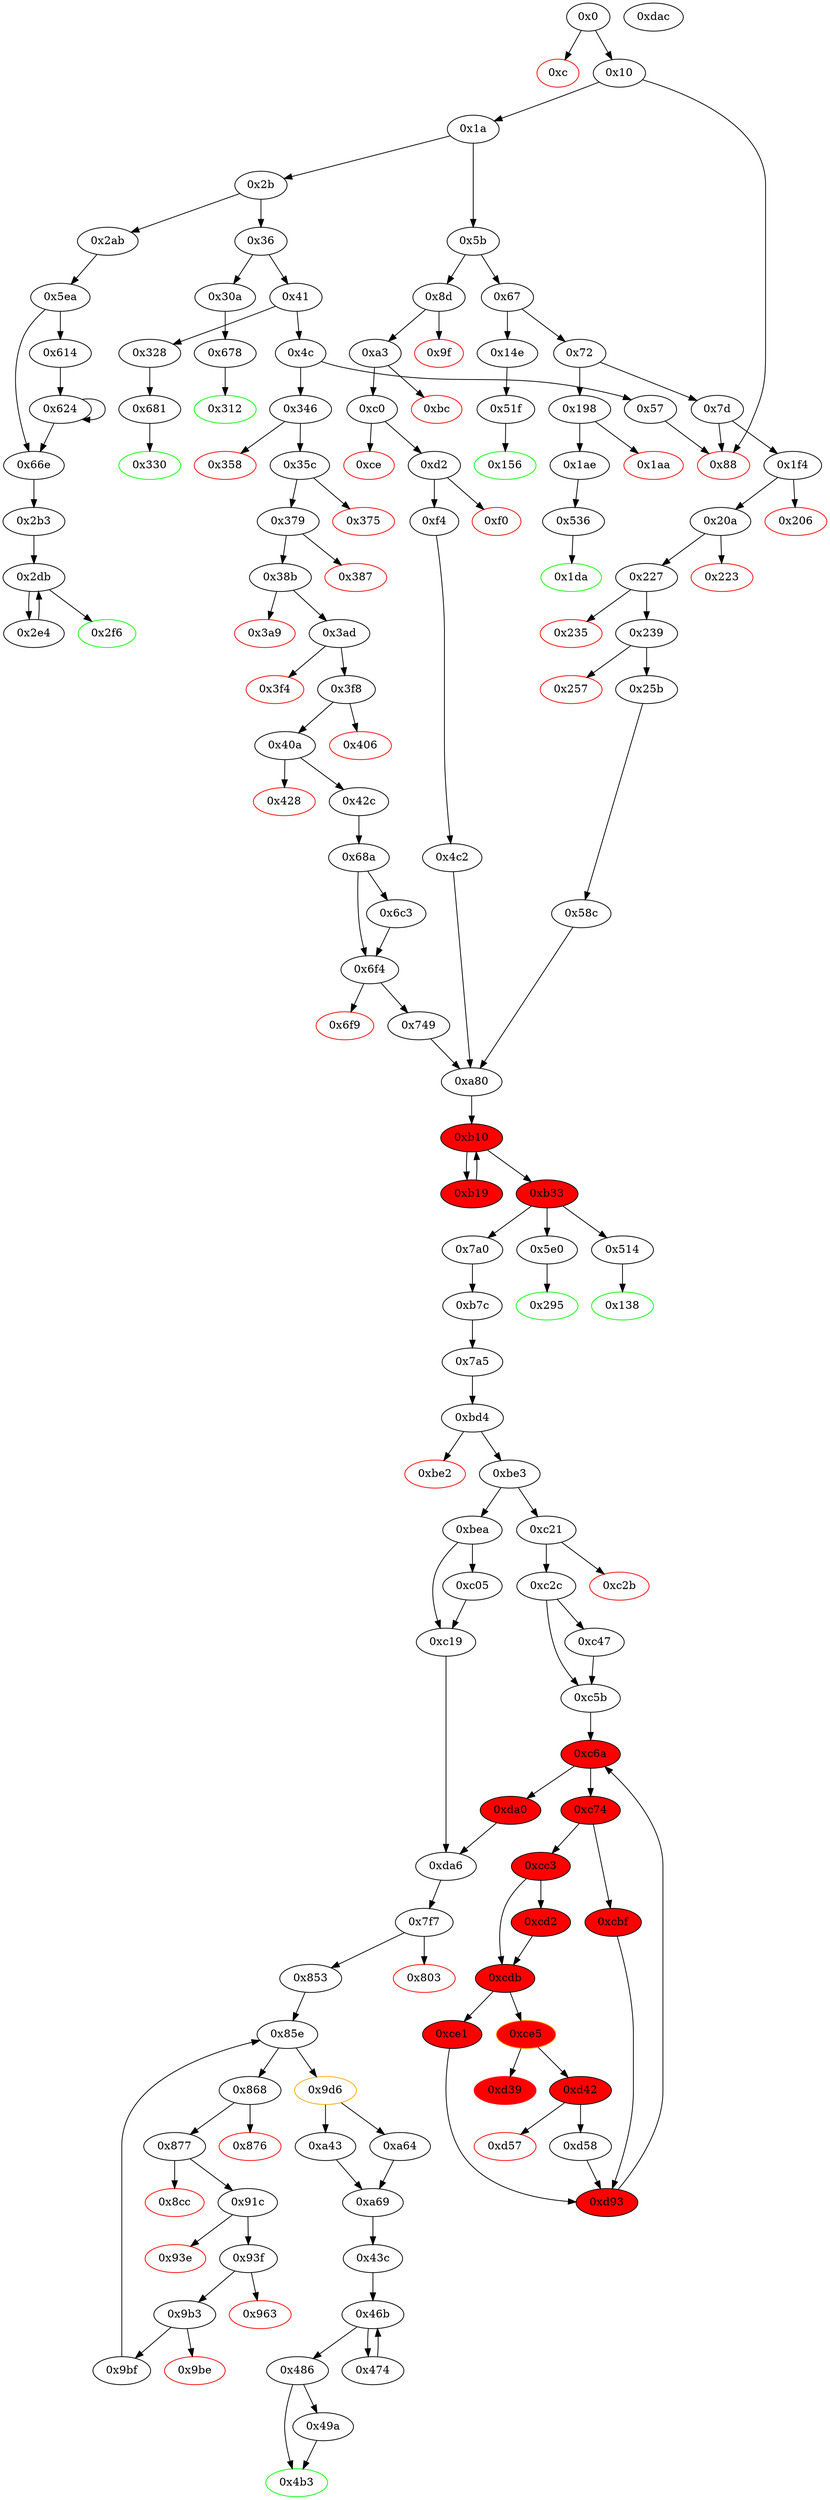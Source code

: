 digraph "" {
"0x5b" [fillcolor=white, id="0x5b", style=filled, tooltip="Block 0x5b\n[0x5b:0x66]\n---\nPredecessors: [0x1a]\nSuccessors: [0x67, 0x8d]\n---\n0x5b JUMPDEST\n0x5c DUP1\n0x5d PUSH4 0x84490b9\n0x62 EQ\n0x63 PUSH2 0x8d\n0x66 JUMPI\n---\n0x5b: JUMPDEST \n0x5d: V30 = 0x84490b9\n0x62: V31 = EQ 0x84490b9 V13\n0x63: V32 = 0x8d\n0x66: JUMPI 0x8d V31\n---\nEntry stack: [V13]\nStack pops: 1\nStack additions: [S0]\nExit stack: [V13]\n\nDef sites:\nV13: {0x1a.0x1f}\n"];
"0x36" [fillcolor=white, id="0x36", style=filled, tooltip="Block 0x36\n[0x36:0x40]\n---\nPredecessors: [0x2b]\nSuccessors: [0x41, 0x30a]\n---\n0x36 DUP1\n0x37 PUSH4 0xd087d288\n0x3c EQ\n0x3d PUSH2 0x30a\n0x40 JUMPI\n---\n0x37: V20 = 0xd087d288\n0x3c: V21 = EQ 0xd087d288 V13\n0x3d: V22 = 0x30a\n0x40: JUMPI 0x30a V21\n---\nEntry stack: [V13]\nStack pops: 1\nStack additions: [S0]\nExit stack: [V13]\n\nDef sites:\nV13: {0x1a.0x1f}\n"];
"0xa69" [fillcolor=white, id="0xa69", style=filled, tooltip="Block 0xa69\n[0xa69:0xa7f]\n---\nPredecessors: [0xa43, 0xa64]\nSuccessors: [0x43c]\n---\n0xa69 JUMPDEST\n0xa6a POP\n0xa6b DUP1\n0xa6c SWAP6\n0xa6d POP\n0xa6e DUP2\n0xa6f SWAP7\n0xa70 POP\n0xa71 POP\n0xa72 POP\n0xa73 POP\n0xa74 POP\n0xa75 POP\n0xa76 SWAP7\n0xa77 POP\n0xa78 SWAP7\n0xa79 SWAP5\n0xa7a POP\n0xa7b POP\n0xa7c POP\n0xa7d POP\n0xa7e POP\n0xa7f JUMP\n---\n0xa69: JUMPDEST \n0xa7f: JUMP 0x43c\n---\nEntry stack: [V13, 0x43c, V268, V266, S11, S10, S9, S8, S7, S6, S5, S4, S3, V698, S1, V699]\nStack pops: 15\nStack additions: [S2, S1]\nExit stack: [V13, V698, S1]\n\nDef sites:\nV13: {0x1a.0x1f}\n0x43c: {0x346.0x347}\nV268: {0x38b.0x391}\nV266: {0x38b.0x38d}\nS11: {0x1a.0x1f, 0x3ad.0x3cd}\nS10: {0x1a.0x1f, 0x3ad.0x3d7, 0x8d.0x8e}\nS9: {0xd2.0xd8, 0x40a.0x410, 0x1f4.0x1f5}\nS8: {0x239.0x23f, 0x40a.0x40c, 0xd2.0xd4}\nS7: {0x239.0x23b, 0x68a.0x68b, 0xf4.0x114}\nS6: {0x25b.0x27b, 0x68a.0x68d, 0xf4.0x11e}\nS5: {0xb7c_0xb33_0xa80.0xbcd, 0xb7c_0xb33_0xb19_0xb33_0xb19.0xbcd, 0xb7c_0xb33_0xb19_0xb33_0xa80_0x749.0xbcd}\nS4: {0xbea.0xbee, 0xc2c.0xc30}\nS3: {0x853.0x854, 0x9bf.0x9c7}\nV698: {0x9d6.0xa34}\nS1: {0xa43.0xa45, 0xa64.0xa65}\nV699: {0x9d6.0xa39}\n"];
"0xbc" [color=red, fillcolor=white, id="0xbc", style=filled, tooltip="Block 0xbc\n[0xbc:0xbf]\n---\nPredecessors: [0xa3]\nSuccessors: []\n---\n0xbc PUSH1 0x0\n0xbe DUP1\n0xbf REVERT\n---\n0xbc: V60 = 0x0\n0xbf: REVERT 0x0 0x0\n---\nEntry stack: [V13, 0x138, V52, 0x4, 0x24, V53]\nStack pops: 0\nStack additions: []\nExit stack: [V13, 0x138, V52, 0x4, 0x24, V53]\n\nDef sites:\nV13: {0x1a.0x1f}\n0x138: {0x8d.0x8e}\nV52: {0xa3.0xa5}\n0x4: {0x8d.0x91}\n0x24: {0xa3.0xad}\nV53: {0xa3.0xa9}\n"];
"0x3f4" [color=red, fillcolor=white, id="0x3f4", style=filled, tooltip="Block 0x3f4\n[0x3f4:0x3f7]\n---\nPredecessors: [0x3ad]\nSuccessors: []\n---\n0x3f4 PUSH1 0x0\n0x3f6 DUP1\n0x3f7 REVERT\n---\n0x3f4: V294 = 0x0\n0x3f7: REVERT 0x0 0x0\n---\nEntry stack: [V13, 0x43c, V268, V266, V281, V284, V250, 0x4, 0x84, V287]\nStack pops: 0\nStack additions: []\nExit stack: [V13, 0x43c, V268, V266, V281, V284, V250, 0x4, 0x84, V287]\n\nDef sites:\nV13: {0x1a.0x1f}\n0x43c: {0x346.0x347}\nV268: {0x38b.0x391}\nV266: {0x38b.0x38d}\nV281: {0x3ad.0x3cd}\nV284: {0x3ad.0x3d7}\nV250: {0x35c.0x35e}\n0x4: {0x346.0x34a}\n0x84: {0x3ad.0x3e5}\nV287: {0x3ad.0x3e1}\n"];
"0x20a" [fillcolor=white, id="0x20a", style=filled, tooltip="Block 0x20a\n[0x20a:0x222]\n---\nPredecessors: [0x1f4]\nSuccessors: [0x223, 0x227]\n---\n0x20a JUMPDEST\n0x20b DUP2\n0x20c ADD\n0x20d SWAP1\n0x20e DUP1\n0x20f DUP1\n0x210 CALLDATALOAD\n0x211 SWAP1\n0x212 PUSH1 0x20\n0x214 ADD\n0x215 SWAP1\n0x216 PUSH5 0x100000000\n0x21c DUP2\n0x21d GT\n0x21e ISZERO\n0x21f PUSH2 0x227\n0x222 JUMPI\n---\n0x20a: JUMPDEST \n0x20c: V149 = ADD 0x4 V143\n0x210: V150 = CALLDATALOAD 0x4\n0x212: V151 = 0x20\n0x214: V152 = ADD 0x20 0x4\n0x216: V153 = 0x100000000\n0x21d: V154 = GT V150 0x100000000\n0x21e: V155 = ISZERO V154\n0x21f: V156 = 0x227\n0x222: JUMPI 0x227 V155\n---\nEntry stack: [V13, 0x295, 0x4, V143]\nStack pops: 2\nStack additions: [V149, S1, 0x24, V150]\nExit stack: [V13, 0x295, V149, 0x4, 0x24, V150]\n\nDef sites:\nV13: {0x1a.0x1f}\n0x295: {0x1f4.0x1f5}\n0x4: {0x1f4.0x1f8}\nV143: {0x1f4.0x1fc}\n"];
"0xc74" [fillcolor=red, id="0xc74", style=filled, tooltip="Block 0xc74\n[0xc74:0xcbe]\n---\nPredecessors: [0xc6a]\nSuccessors: [0xcbf, 0xcc3]\n---\n0xc74 PUSH1 0x41\n0xc76 DUP2\n0xc77 MUL\n0xc78 DUP8\n0xc79 ADD\n0xc7a SWAP5\n0xc7b POP\n0xc7c PUSH1 0x20\n0xc7e DUP6\n0xc7f ADD\n0xc80 MLOAD\n0xc81 SWAP4\n0xc82 POP\n0xc83 PUSH1 0x40\n0xc85 DUP6\n0xc86 ADD\n0xc87 MLOAD\n0xc88 SWAP3\n0xc89 POP\n0xc8a PUSH1 0x60\n0xc8c DUP6\n0xc8d ADD\n0xc8e MLOAD\n0xc8f PUSH1 0x0\n0xc91 BYTE\n0xc92 SWAP2\n0xc93 POP\n0xc94 PUSH32 0x7fffffffffffffffffffffffffffffff5d576e7357a4501ddfe92f46681b20a0\n0xcb5 DUP4\n0xcb6 PUSH1 0x0\n0xcb8 SHR\n0xcb9 GT\n0xcba ISZERO\n0xcbb PUSH2 0xcc3\n0xcbe JUMPI\n---\n0xc74: V856 = 0x41\n0xc77: V857 = MUL S0 0x41\n0xc79: V858 = ADD V549 V857\n0xc7c: V859 = 0x20\n0xc7f: V860 = ADD V858 0x20\n0xc80: V861 = M[V860]\n0xc83: V862 = 0x40\n0xc86: V863 = ADD V858 0x40\n0xc87: V864 = M[V863]\n0xc8a: V865 = 0x60\n0xc8d: V866 = ADD V858 0x60\n0xc8e: V867 = M[V866]\n0xc8f: V868 = 0x0\n0xc91: V869 = BYTE 0x0 V867\n0xc94: V870 = 0x7fffffffffffffffffffffffffffffff5d576e7357a4501ddfe92f46681b20a0\n0xcb6: V871 = 0x0\n0xcb8: V872 = SHR 0x0 V864\n0xcb9: V873 = GT V872 0x7fffffffffffffffffffffffffffffff5d576e7357a4501ddfe92f46681b20a0\n0xcba: V874 = ISZERO V873\n0xcbb: V875 = 0xcc3\n0xcbe: JUMPI 0xcc3 V874\n---\nEntry stack: [V13, 0x43c, V268, V266, S16, S15, S14, S13, S12, S11, S10, 0x60, 0x7f7, S7, V549, V834, S4, S3, S2, S1, S0]\nStack pops: 7\nStack additions: [S6, S5, V858, V861, V864, V869, S0]\nExit stack: [V13, 0x43c, V268, V266, S16, S15, S14, S13, S12, S11, S10, 0x60, 0x7f7, S7, V549, V834, V858, V861, V864, V869, S0]\n\nDef sites:\nV13: {0x1a.0x1f}\n0x43c: {0x346.0x347}\nV268: {0x38b.0x391}\nV266: {0x38b.0x38d}\nS16: {0x1a.0x1f, 0x3ad.0x3cd}\nS15: {0x1a.0x1f, 0x3ad.0x3d7, 0x8d.0x8e}\nS14: {0xd2.0xd8, 0x40a.0x410, 0x1f4.0x1f5}\nS13: {0x239.0x23f, 0x40a.0x40c, 0xd2.0xd4}\nS12: {0x239.0x23b, 0x68a.0x68b, 0xf4.0x114}\nS11: {0x25b.0x27b, 0x68a.0x68d, 0xf4.0x11e}\nS10: {0xb7c.0xbcd, 0xb7c_0xb33_0xa80.0xbcd, 0xb7c_0xb33_0xb19_0xb33_0xb19.0xbcd, 0xb7c_0xb33_0xb19_0xb33_0xa80_0x749.0xbcd}\n0x60: {0x7a5.0x7a8}\n0x7f7: {0x7a5.0x7aa}\nS7: {0xb7c.0xbcd, 0xb7c_0xb33_0xa80.0xbcd, 0xb7c_0xb33_0xb19_0xb33_0xb19.0xbcd, 0xb7c_0xb33_0xb19_0xb33_0xa80_0x749.0xbcd}\nV549: {0x7a5.0x7c0}\nV834: {0xc2c.0xc30}\nS4: {0xc5b.0xc5f, 0xc74.0xc79}\nS3: {0xc5b.0xc5f, 0xc74.0xc80}\nS2: {0xc5b.0xc62, 0xc74.0xc87}\nS1: {0xc5b.0xc62, 0xc74.0xc91}\nS0: {0xc5b.0xc65, 0xd93.0xd98}\n"];
"0x25b" [fillcolor=white, id="0x25b", style=filled, tooltip="Block 0x25b\n[0x25b:0x294]\n---\nPredecessors: [0x239]\nSuccessors: [0x58c]\n---\n0x25b JUMPDEST\n0x25c SWAP1\n0x25d SWAP2\n0x25e SWAP3\n0x25f SWAP4\n0x260 SWAP2\n0x261 SWAP3\n0x262 SWAP4\n0x263 SWAP1\n0x264 DUP1\n0x265 CALLDATALOAD\n0x266 PUSH20 0xffffffffffffffffffffffffffffffffffffffff\n0x27b AND\n0x27c SWAP1\n0x27d PUSH1 0x20\n0x27f ADD\n0x280 SWAP1\n0x281 SWAP3\n0x282 SWAP2\n0x283 SWAP1\n0x284 DUP1\n0x285 CALLDATALOAD\n0x286 SWAP1\n0x287 PUSH1 0x20\n0x289 ADD\n0x28a SWAP1\n0x28b SWAP3\n0x28c SWAP2\n0x28d SWAP1\n0x28e POP\n0x28f POP\n0x290 POP\n0x291 PUSH2 0x58c\n0x294 JUMP\n---\n0x25b: JUMPDEST \n0x265: V178 = CALLDATALOAD 0x24\n0x266: V179 = 0xffffffffffffffffffffffffffffffffffffffff\n0x27b: V180 = AND 0xffffffffffffffffffffffffffffffffffffffff V178\n0x27d: V181 = 0x20\n0x27f: V182 = ADD 0x20 0x24\n0x285: V183 = CALLDATALOAD 0x44\n0x287: V184 = 0x20\n0x289: V185 = ADD 0x20 0x44\n0x291: V186 = 0x58c\n0x294: JUMP 0x58c\n---\nEntry stack: [V13, 0x295, V149, 0x4, V167, V165, 0x24]\nStack pops: 5\nStack additions: [S2, S1, V180, V183]\nExit stack: [V13, 0x295, V167, V165, V180, V183]\n\nDef sites:\nV13: {0x1a.0x1f}\n0x295: {0x1f4.0x1f5}\nV149: {0x20a.0x20c}\n0x4: {0x1f4.0x1f8}\nV167: {0x239.0x23f}\nV165: {0x239.0x23b}\n0x24: {0x20a.0x214}\n"];
"0x6f9" [color=red, fillcolor=white, id="0x6f9", style=filled, tooltip="Block 0x6f9\n[0x6f9:0x748]\n---\nPredecessors: [0x6f4]\nSuccessors: []\n---\n0x6f9 PUSH1 0x40\n0x6fb MLOAD\n0x6fc PUSH32 0x8c379a000000000000000000000000000000000000000000000000000000000\n0x71d DUP2\n0x71e MSTORE\n0x71f PUSH1 0x4\n0x721 ADD\n0x722 DUP1\n0x723 DUP1\n0x724 PUSH1 0x20\n0x726 ADD\n0x727 DUP3\n0x728 DUP2\n0x729 SUB\n0x72a DUP3\n0x72b MSTORE\n0x72c PUSH1 0x38\n0x72e DUP2\n0x72f MSTORE\n0x730 PUSH1 0x20\n0x732 ADD\n0x733 DUP1\n0x734 PUSH2 0xe27\n0x737 PUSH1 0x38\n0x739 SWAP2\n0x73a CODECOPY\n0x73b PUSH1 0x40\n0x73d ADD\n0x73e SWAP2\n0x73f POP\n0x740 POP\n0x741 PUSH1 0x40\n0x743 MLOAD\n0x744 DUP1\n0x745 SWAP2\n0x746 SUB\n0x747 SWAP1\n0x748 REVERT\n---\n0x6f9: V493 = 0x40\n0x6fb: V494 = M[0x40]\n0x6fc: V495 = 0x8c379a000000000000000000000000000000000000000000000000000000000\n0x71e: M[V494] = 0x8c379a000000000000000000000000000000000000000000000000000000000\n0x71f: V496 = 0x4\n0x721: V497 = ADD 0x4 V494\n0x724: V498 = 0x20\n0x726: V499 = ADD 0x20 V497\n0x729: V500 = SUB V499 V497\n0x72b: M[V497] = V500\n0x72c: V501 = 0x38\n0x72f: M[V499] = 0x38\n0x730: V502 = 0x20\n0x732: V503 = ADD 0x20 V499\n0x734: V504 = 0xe27\n0x737: V505 = 0x38\n0x73a: CODECOPY V503 0xe27 0x38\n0x73b: V506 = 0x40\n0x73d: V507 = ADD 0x40 V503\n0x741: V508 = 0x40\n0x743: V509 = M[0x40]\n0x746: V510 = SUB V507 V509\n0x748: REVERT V509 V510\n---\nEntry stack: [V13, 0x43c, V268, V266, V281, V284, V304, V302, 0x0, 0x60]\nStack pops: 0\nStack additions: []\nExit stack: [V13, 0x43c, V268, V266, V281, V284, V304, V302, 0x0, 0x60]\n\nDef sites:\nV13: {0x1a.0x1f}\n0x43c: {0x346.0x347}\nV268: {0x38b.0x391}\nV266: {0x38b.0x38d}\nV281: {0x3ad.0x3cd}\nV284: {0x3ad.0x3d7}\nV304: {0x40a.0x410}\nV302: {0x40a.0x40c}\n0x0: {0x68a.0x68b}\n0x60: {0x68a.0x68d}\n"];
"0xda6" [fillcolor=white, id="0xda6", style=filled, tooltip="Block 0xda6\n[0xda6:0xdab]\n---\nPredecessors: [0xc19, 0xda0]\nSuccessors: [0x7f7]\n---\n0xda6 JUMPDEST\n0xda7 SWAP3\n0xda8 SWAP2\n0xda9 POP\n0xdaa POP\n0xdab JUMP\n---\n0xda6: JUMPDEST \n0xdab: JUMP 0x7f7\n---\nEntry stack: [V13, 0x43c, V268, V266, S11, S10, S9, S8, S7, S6, S5, 0x60, 0x7f7, S2, V549, S0]\nStack pops: 4\nStack additions: [S0]\nExit stack: [V13, 0x43c, V268, V266, S11, S10, S9, S8, S7, S6, S5, 0x60, S0]\n\nDef sites:\nV13: {0x1a.0x1f}\n0x43c: {0x346.0x347}\nV268: {0x38b.0x391}\nV266: {0x38b.0x38d}\nS11: {0x1a.0x1f, 0x3ad.0x3cd}\nS10: {0x1a.0x1f, 0x3ad.0x3d7, 0x8d.0x8e}\nS9: {0xd2.0xd8, 0x40a.0x410, 0x1f4.0x1f5}\nS8: {0x239.0x23f, 0x40a.0x40c, 0xd2.0xd4}\nS7: {0x239.0x23b, 0x68a.0x68b, 0xf4.0x114}\nS6: {0x25b.0x27b, 0x68a.0x68d, 0xf4.0x11e}\nS5: {0xb7c.0xbcd, 0xb7c_0xb33_0xa80.0xbcd, 0xb7c_0xb33_0xb19_0xb33_0xb19.0xbcd, 0xb7c_0xb33_0xb19_0xb33_0xa80_0x749.0xbcd}\n0x60: {0x7a5.0x7a8}\n0x7f7: {0x7a5.0x7aa}\nS2: {0xb7c.0xbcd, 0xb7c_0xb33_0xa80.0xbcd, 0xb7c_0xb33_0xb19_0xb33_0xb19.0xbcd, 0xb7c_0xb33_0xb19_0xb33_0xa80_0x749.0xbcd}\nV549: {0x7a5.0x7c0}\nS0: {0xbea.0xbee, 0xc2c.0xc30}\n"];
"0x358" [color=red, fillcolor=white, id="0x358", style=filled, tooltip="Block 0x358\n[0x358:0x35b]\n---\nPredecessors: [0x346]\nSuccessors: []\n---\n0x358 PUSH1 0x0\n0x35a DUP1\n0x35b REVERT\n---\n0x358: V249 = 0x0\n0x35b: REVERT 0x0 0x0\n---\nEntry stack: [V13, 0x43c, 0x4, V244]\nStack pops: 0\nStack additions: []\nExit stack: [V13, 0x43c, 0x4, V244]\n\nDef sites:\nV13: {0x1a.0x1f}\n0x43c: {0x346.0x347}\n0x4: {0x346.0x34a}\nV244: {0x346.0x34e}\n"];
"0x295" [color=green, fillcolor=white, id="0x295", style=filled, tooltip="Block 0x295\n[0x295:0x2aa]\n---\nPredecessors: [0x5e0]\nSuccessors: []\n---\n0x295 JUMPDEST\n0x296 PUSH1 0x40\n0x298 MLOAD\n0x299 DUP1\n0x29a DUP3\n0x29b DUP2\n0x29c MSTORE\n0x29d PUSH1 0x20\n0x29f ADD\n0x2a0 SWAP2\n0x2a1 POP\n0x2a2 POP\n0x2a3 PUSH1 0x40\n0x2a5 MLOAD\n0x2a6 DUP1\n0x2a7 SWAP2\n0x2a8 SUB\n0x2a9 SWAP1\n0x2aa RETURN\n---\n0x295: JUMPDEST \n0x296: V187 = 0x40\n0x298: V188 = M[0x40]\n0x29c: M[V188] = V782\n0x29d: V189 = 0x20\n0x29f: V190 = ADD 0x20 V188\n0x2a3: V191 = 0x40\n0x2a5: V192 = M[0x40]\n0x2a8: V193 = SUB V190 V192\n0x2aa: RETURN V192 V193\n---\nEntry stack: [V13, 0x43c, V268, V266, S2, S1, V782]\nStack pops: 1\nStack additions: []\nExit stack: [V13, 0x43c, V268, V266, S2, S1]\n\nDef sites:\nV13: {0x1a.0x1f}\n0x43c: {0x346.0x347}\nV268: {0x38b.0x391}\nV266: {0x38b.0x38d}\nS2: {0x1a.0x1f, 0x3ad.0x3cd}\nS1: {0x3ad.0x3d7, 0x1a.0x1f, 0x8d.0x8e}\nV782: {0xb33.0xb72}\n"];
"0x536" [fillcolor=white, id="0x536", style=filled, tooltip="Block 0x536\n[0x536:0x58b]\n---\nPredecessors: [0x1ae]\nSuccessors: [0x1da]\n---\n0x536 JUMPDEST\n0x537 PUSH1 0x0\n0x539 PUSH1 0x1\n0x53b PUSH1 0x0\n0x53d DUP4\n0x53e PUSH20 0xffffffffffffffffffffffffffffffffffffffff\n0x553 AND\n0x554 PUSH20 0xffffffffffffffffffffffffffffffffffffffff\n0x569 AND\n0x56a DUP2\n0x56b MSTORE\n0x56c PUSH1 0x20\n0x56e ADD\n0x56f SWAP1\n0x570 DUP2\n0x571 MSTORE\n0x572 PUSH1 0x20\n0x574 ADD\n0x575 PUSH1 0x0\n0x577 SHA3\n0x578 PUSH1 0x0\n0x57a SWAP1\n0x57b SLOAD\n0x57c SWAP1\n0x57d PUSH2 0x100\n0x580 EXP\n0x581 SWAP1\n0x582 DIV\n0x583 PUSH1 0xff\n0x585 AND\n0x586 SWAP1\n0x587 POP\n0x588 SWAP2\n0x589 SWAP1\n0x58a POP\n0x58b JUMP\n---\n0x536: JUMPDEST \n0x537: V389 = 0x0\n0x539: V390 = 0x1\n0x53b: V391 = 0x0\n0x53e: V392 = 0xffffffffffffffffffffffffffffffffffffffff\n0x553: V393 = AND 0xffffffffffffffffffffffffffffffffffffffff V125\n0x554: V394 = 0xffffffffffffffffffffffffffffffffffffffff\n0x569: V395 = AND 0xffffffffffffffffffffffffffffffffffffffff V393\n0x56b: M[0x0] = V395\n0x56c: V396 = 0x20\n0x56e: V397 = ADD 0x20 0x0\n0x571: M[0x20] = 0x1\n0x572: V398 = 0x20\n0x574: V399 = ADD 0x20 0x20\n0x575: V400 = 0x0\n0x577: V401 = SHA3 0x0 0x40\n0x578: V402 = 0x0\n0x57b: V403 = S[V401]\n0x57d: V404 = 0x100\n0x580: V405 = EXP 0x100 0x0\n0x582: V406 = DIV V403 0x1\n0x583: V407 = 0xff\n0x585: V408 = AND 0xff V406\n0x58b: JUMP 0x1da\n---\nEntry stack: [V13, 0x1da, V125]\nStack pops: 2\nStack additions: [V408]\nExit stack: [V13, V408]\n\nDef sites:\nV13: {0x1a.0x1f}\n0x1da: {0x198.0x199}\nV125: {0x1ae.0x1ca}\n"];
"0x346" [fillcolor=white, id="0x346", style=filled, tooltip="Block 0x346\n[0x346:0x357]\n---\nPredecessors: [0x4c]\nSuccessors: [0x358, 0x35c]\n---\n0x346 JUMPDEST\n0x347 PUSH2 0x43c\n0x34a PUSH1 0x4\n0x34c DUP1\n0x34d CALLDATASIZE\n0x34e SUB\n0x34f PUSH1 0x80\n0x351 DUP2\n0x352 LT\n0x353 ISZERO\n0x354 PUSH2 0x35c\n0x357 JUMPI\n---\n0x346: JUMPDEST \n0x347: V241 = 0x43c\n0x34a: V242 = 0x4\n0x34d: V243 = CALLDATASIZE\n0x34e: V244 = SUB V243 0x4\n0x34f: V245 = 0x80\n0x352: V246 = LT V244 0x80\n0x353: V247 = ISZERO V246\n0x354: V248 = 0x35c\n0x357: JUMPI 0x35c V247\n---\nEntry stack: [V13]\nStack pops: 0\nStack additions: [0x43c, 0x4, V244]\nExit stack: [V13, 0x43c, 0x4, V244]\n\nDef sites:\nV13: {0x1a.0x1f}\n"];
"0x3a9" [color=red, fillcolor=white, id="0x3a9", style=filled, tooltip="Block 0x3a9\n[0x3a9:0x3ac]\n---\nPredecessors: [0x38b]\nSuccessors: []\n---\n0x3a9 PUSH1 0x0\n0x3ab DUP1\n0x3ac REVERT\n---\n0x3a9: V278 = 0x0\n0x3ac: REVERT 0x0 0x0\n---\nEntry stack: [V13, 0x43c, V250, 0x4, V268, V266, 0x24]\nStack pops: 0\nStack additions: []\nExit stack: [V13, 0x43c, V250, 0x4, V268, V266, 0x24]\n\nDef sites:\nV13: {0x1a.0x1f}\n0x43c: {0x346.0x347}\nV250: {0x35c.0x35e}\n0x4: {0x346.0x34a}\nV268: {0x38b.0x391}\nV266: {0x38b.0x38d}\n0x24: {0x35c.0x366}\n"];
"0xc" [color=red, fillcolor=white, id="0xc", style=filled, tooltip="Block 0xc\n[0xc:0xf]\n---\nPredecessors: [0x0]\nSuccessors: []\n---\n0xc PUSH1 0x0\n0xe DUP1\n0xf REVERT\n---\n0xc: V5 = 0x0\n0xf: REVERT 0x0 0x0\n---\nEntry stack: [V2]\nStack pops: 0\nStack additions: []\nExit stack: [V2]\n\nDef sites:\nV2: {0x0.0x5}\n"];
"0xcd2" [fillcolor=red, id="0xcd2", style=filled, tooltip="Block 0xcd2\n[0xcd2:0xcda]\n---\nPredecessors: [0xcc3]\nSuccessors: [0xcdb]\n---\n0xcd2 POP\n0xcd3 PUSH1 0x1c\n0xcd5 DUP3\n0xcd6 PUSH1 0xff\n0xcd8 AND\n0xcd9 EQ\n0xcda ISZERO\n---\n0xcd3: V884 = 0x1c\n0xcd6: V885 = 0xff\n0xcd8: V886 = AND 0xff V869\n0xcd9: V887 = EQ V886 0x1c\n0xcda: V888 = ISZERO V887\n---\nEntry stack: [V13, 0x43c, V268, V266, S17, S16, S15, S14, S13, S12, S11, 0x60, 0x7f7, S8, V549, V834, V858, V861, V864, V869, S1, V881]\nStack pops: 3\nStack additions: [S2, S1, V888]\nExit stack: [V13, 0x43c, V268, V266, S17, S16, S15, S14, S13, S12, S11, 0x60, 0x7f7, S8, V549, V834, V858, V861, V864, V869, S1, V888]\n\nDef sites:\nV13: {0x1a.0x1f}\n0x43c: {0x346.0x347}\nV268: {0x38b.0x391}\nV266: {0x38b.0x38d}\nS17: {0x1a.0x1f, 0x3ad.0x3cd}\nS16: {0x1a.0x1f, 0x3ad.0x3d7, 0x8d.0x8e}\nS15: {0xd2.0xd8, 0x40a.0x410, 0x1f4.0x1f5}\nS14: {0x239.0x23f, 0x40a.0x40c, 0xd2.0xd4}\nS13: {0x239.0x23b, 0x68a.0x68b, 0xf4.0x114}\nS12: {0x25b.0x27b, 0x68a.0x68d, 0xf4.0x11e}\nS11: {0xb7c.0xbcd, 0xb7c_0xb33_0xa80.0xbcd, 0xb7c_0xb33_0xb19_0xb33_0xb19.0xbcd, 0xb7c_0xb33_0xb19_0xb33_0xa80_0x749.0xbcd}\n0x60: {0x7a5.0x7a8}\n0x7f7: {0x7a5.0x7aa}\nS8: {0xb7c.0xbcd, 0xb7c_0xb33_0xa80.0xbcd, 0xb7c_0xb33_0xb19_0xb33_0xb19.0xbcd, 0xb7c_0xb33_0xb19_0xb33_0xa80_0x749.0xbcd}\nV549: {0x7a5.0x7c0}\nV834: {0xc2c.0xc30}\nV858: {0xc74.0xc79}\nV861: {0xc74.0xc80}\nV864: {0xc74.0xc87}\nV869: {0xc74.0xc91}\nS1: {0xc5b.0xc65, 0xd93.0xd98}\nV881: {0xcc3.0xccb}\n"];
"0xb33" [fillcolor=red, id="0xb33", style=filled, tooltip="Block 0xb33\n[0xb33:0xb7b]\n---\nPredecessors: [0xb10]\nSuccessors: [0x514, 0x5e0, 0x7a0]\n---\n0xb33 JUMPDEST\n0xb34 PUSH1 0x1\n0xb36 DUP4\n0xb37 PUSH1 0x20\n0xb39 SUB\n0xb3a PUSH2 0x100\n0xb3d EXP\n0xb3e SUB\n0xb3f DUP1\n0xb40 NOT\n0xb41 DUP3\n0xb42 MLOAD\n0xb43 AND\n0xb44 DUP2\n0xb45 DUP5\n0xb46 MLOAD\n0xb47 AND\n0xb48 DUP1\n0xb49 DUP3\n0xb4a OR\n0xb4b DUP6\n0xb4c MSTORE\n0xb4d POP\n0xb4e POP\n0xb4f POP\n0xb50 POP\n0xb51 POP\n0xb52 POP\n0xb53 SWAP1\n0xb54 POP\n0xb55 ADD\n0xb56 SWAP6\n0xb57 POP\n0xb58 POP\n0xb59 POP\n0xb5a POP\n0xb5b POP\n0xb5c POP\n0xb5d PUSH1 0x40\n0xb5f MLOAD\n0xb60 PUSH1 0x20\n0xb62 DUP2\n0xb63 DUP4\n0xb64 SUB\n0xb65 SUB\n0xb66 DUP2\n0xb67 MSTORE\n0xb68 SWAP1\n0xb69 PUSH1 0x40\n0xb6b MSTORE\n0xb6c DUP1\n0xb6d MLOAD\n0xb6e SWAP1\n0xb6f PUSH1 0x20\n0xb71 ADD\n0xb72 SHA3\n0xb73 SWAP1\n0xb74 POP\n0xb75 SWAP5\n0xb76 SWAP4\n0xb77 POP\n0xb78 POP\n0xb79 POP\n0xb7a POP\n0xb7b JUMP\n---\n0xb33: JUMPDEST \n0xb34: V760 = 0x1\n0xb37: V761 = 0x20\n0xb39: V762 = SUB 0x20 S2\n0xb3a: V763 = 0x100\n0xb3d: V764 = EXP 0x100 V762\n0xb3e: V765 = SUB V764 0x1\n0xb40: V766 = NOT V765\n0xb42: V767 = M[S0]\n0xb43: V768 = AND V767 V766\n0xb46: V769 = M[S1]\n0xb47: V770 = AND V769 V765\n0xb4a: V771 = OR V768 V770\n0xb4c: M[S1] = V771\n0xb55: V772 = ADD S3 S5\n0xb5d: V773 = 0x40\n0xb5f: V774 = M[0x40]\n0xb60: V775 = 0x20\n0xb64: V776 = SUB V772 V774\n0xb65: V777 = SUB V776 0x20\n0xb67: M[V774] = V777\n0xb69: V778 = 0x40\n0xb6b: M[0x40] = V772\n0xb6d: V779 = M[V774]\n0xb6f: V780 = 0x20\n0xb71: V781 = ADD 0x20 V774\n0xb72: V782 = SHA3 V781 V779\n0xb7b: JUMP {0x514, 0x5e0, 0x7a0}\n---\nEntry stack: [V13, 0x43c, V268, V266, S25, S24, S23, S22, S21, S20, S19, {0x0, 0x7a5}, {0x514, 0x5e0, 0x7a0}, S16, S15, S14, S13, 0x0, S11, S10, S9, S8, S7, S6, S5, S4, S3, S2, S1, S0]\nStack pops: 18\nStack additions: [V782]\nExit stack: [V13, 0x43c, V268, V266, S25, S24, S23, S22, S21, S20, S19, {0x0, 0x7a5}, V782]\n\nDef sites:\nV13: {0x1a.0x1f}\n0x43c: {0x346.0x347}\nV268: {0x38b.0x391}\nV266: {0x38b.0x38d}\nS25: {0x1a.0x1f, 0x3ad.0x3cd}\nS24: {0x1a.0x1f, 0x3ad.0x3d7, 0x8d.0x8e}\nS23: {0xd2.0xd8, 0x40a.0x410, 0x1f4.0x1f5}\nS22: {0x239.0x23f, 0x40a.0x40c, 0xd2.0xd4}\nS21: {0x239.0x23b, 0x68a.0x68b, 0xf4.0x114}\nS20: {0x25b.0x27b, 0x68a.0x68d, 0xf4.0x11e}\nS19: {0x749.0x74a, 0x25b.0x285, 0xf4.0x128}\n{0x0, 0x7a5}: {0x749.0x74c, 0x4c2.0x4c3, 0x58c.0x58d}\n{0x514, 0x5e0, 0x7a0}: {0x749.0x74f, 0x4c2.0x4c5, 0x58c.0x58f}\nS16: {0x749.0x764, 0x4c2.0x4da, 0x58c.0x5a4}\nS15: {0x25b.0x27b, 0x3ad.0x3cd, 0xf4.0x114}\nS14: {0x25b.0x285, 0x3ad.0x3d7, 0xf4.0x11e}\nS13: {0x749.0x79b, 0xf4.0x128, 0x58c.0x5db}\n0x0: {0xa80_0x58c.0xa81, 0xa80_0x749.0xa81, 0xa80_0x4c2.0xa81}\nS11: {0xa80_0x749.0xa83, 0xa80_0x4c2.0xa83, 0xa80_0x58c.0xa83}\nS10: {0x749.0x79b, 0xf4.0x128, 0x58c.0x5db}\nS9: {0x25b.0x27b, 0x3ad.0x3cd, 0xf4.0x114}\nS8: {0x25b.0x285, 0x3ad.0x3d7, 0xf4.0x11e}\nS7: {0x749.0x764, 0x4c2.0x4da, 0x58c.0x5a4}\nS6: {0xa80_0x58c.0xa8d, 0xa80_0x749.0xa8d, 0xa80_0x4c2.0xa8d}\nS5: {0xa80_0x4c2.0xb04, 0xa80_0x58c.0xb04, 0xa80_0x749.0xb04}\nS4: {0xa80_0x749.0xb0b, 0xa80_0x58c.0xb0b, 0xa80_0x4c2.0xb0b}\nS3: {0xa80_0x4c2.0xb07, 0xa80_0x58c.0xb07, 0xa80_0x749.0xb07}\nS2: {0xb19.0xb2c, 0xa80_0x58c.0xb07, 0xa80_0x749.0xb07, 0xa80_0x4c2.0xb07}\nS1: {0xb19.0xb20, 0xa80_0x4c2.0xb04, 0xa80_0x58c.0xb04, 0xa80_0x749.0xb04}\nS0: {0xb19.0xb26, 0xa80_0x58c.0xb0b, 0xa80_0x749.0xb0b, 0xa80_0x4c2.0xb0b}\n"];
"0xcdb" [fillcolor=red, id="0xcdb", style=filled, tooltip="Block 0xcdb\n[0xcdb:0xce0]\n---\nPredecessors: [0xcc3, 0xcd2]\nSuccessors: [0xce1, 0xce5]\n---\n0xcdb JUMPDEST\n0xcdc ISZERO\n0xcdd PUSH2 0xce5\n0xce0 JUMPI\n---\n0xcdb: JUMPDEST \n0xcdc: V889 = ISZERO S0\n0xcdd: V890 = 0xce5\n0xce0: JUMPI 0xce5 V889\n---\nEntry stack: [V13, 0x43c, V268, V266, S17, S16, S15, S14, S13, S12, S11, 0x60, 0x7f7, S8, V549, V834, V858, V861, V864, V869, S1, S0]\nStack pops: 1\nStack additions: []\nExit stack: [V13, 0x43c, V268, V266, S17, S16, S15, S14, S13, S12, S11, 0x60, 0x7f7, S8, V549, V834, V858, V861, V864, V869, S1]\n\nDef sites:\nV13: {0x1a.0x1f}\n0x43c: {0x346.0x347}\nV268: {0x38b.0x391}\nV266: {0x38b.0x38d}\nS17: {0x1a.0x1f, 0x3ad.0x3cd}\nS16: {0x1a.0x1f, 0x3ad.0x3d7, 0x8d.0x8e}\nS15: {0xd2.0xd8, 0x40a.0x410, 0x1f4.0x1f5}\nS14: {0x239.0x23f, 0x40a.0x40c, 0xd2.0xd4}\nS13: {0x239.0x23b, 0x68a.0x68b, 0xf4.0x114}\nS12: {0x25b.0x27b, 0x68a.0x68d, 0xf4.0x11e}\nS11: {0xb7c.0xbcd, 0xb7c_0xb33_0xa80.0xbcd, 0xb7c_0xb33_0xb19_0xb33_0xb19.0xbcd, 0xb7c_0xb33_0xb19_0xb33_0xa80_0x749.0xbcd}\n0x60: {0x7a5.0x7a8}\n0x7f7: {0x7a5.0x7aa}\nS8: {0xb7c.0xbcd, 0xb7c_0xb33_0xa80.0xbcd, 0xb7c_0xb33_0xb19_0xb33_0xb19.0xbcd, 0xb7c_0xb33_0xb19_0xb33_0xa80_0x749.0xbcd}\nV549: {0x7a5.0x7c0}\nV834: {0xc2c.0xc30}\nV858: {0xc74.0xc79}\nV861: {0xc74.0xc80}\nV864: {0xc74.0xc87}\nV869: {0xc74.0xc91}\nS1: {0xc5b.0xc65, 0xd93.0xd98}\nS0: {0xcc3.0xccb, 0xcd2.0xcda}\n"];
"0x4b3" [color=green, fillcolor=white, id="0x4b3", style=filled, tooltip="Block 0x4b3\n[0x4b3:0x4c1]\n---\nPredecessors: [0x486, 0x49a]\nSuccessors: []\n---\n0x4b3 JUMPDEST\n0x4b4 POP\n0x4b5 SWAP4\n0x4b6 POP\n0x4b7 POP\n0x4b8 POP\n0x4b9 POP\n0x4ba PUSH1 0x40\n0x4bc MLOAD\n0x4bd DUP1\n0x4be SWAP2\n0x4bf SUB\n0x4c0 SWAP1\n0x4c1 RETURN\n---\n0x4b3: JUMPDEST \n0x4ba: V360 = 0x40\n0x4bc: V361 = M[0x40]\n0x4bf: V362 = SUB S1 V361\n0x4c1: RETURN V361 V362\n---\nEntry stack: [V13, V698, S4, V317, V323, S1, V345]\nStack pops: 6\nStack additions: []\nExit stack: [V13]\n\nDef sites:\nV13: {0x1a.0x1f}\nV698: {0x9d6.0xa34}\nS4: {0xa43.0xa45, 0xa64.0xa65}\nV317: {0x43c.0x43f}\nV323: {0x43c.0x44a}\nS1: {0x49a.0x4b0, 0x486.0x48f}\nV345: {0x486.0x493}\n"];
"0xa3" [fillcolor=white, id="0xa3", style=filled, tooltip="Block 0xa3\n[0xa3:0xbb]\n---\nPredecessors: [0x8d]\nSuccessors: [0xbc, 0xc0]\n---\n0xa3 JUMPDEST\n0xa4 DUP2\n0xa5 ADD\n0xa6 SWAP1\n0xa7 DUP1\n0xa8 DUP1\n0xa9 CALLDATALOAD\n0xaa SWAP1\n0xab PUSH1 0x20\n0xad ADD\n0xae SWAP1\n0xaf PUSH5 0x100000000\n0xb5 DUP2\n0xb6 GT\n0xb7 ISZERO\n0xb8 PUSH2 0xc0\n0xbb JUMPI\n---\n0xa3: JUMPDEST \n0xa5: V52 = ADD 0x4 V46\n0xa9: V53 = CALLDATALOAD 0x4\n0xab: V54 = 0x20\n0xad: V55 = ADD 0x20 0x4\n0xaf: V56 = 0x100000000\n0xb6: V57 = GT V53 0x100000000\n0xb7: V58 = ISZERO V57\n0xb8: V59 = 0xc0\n0xbb: JUMPI 0xc0 V58\n---\nEntry stack: [V13, 0x138, 0x4, V46]\nStack pops: 2\nStack additions: [V52, S1, 0x24, V53]\nExit stack: [V13, 0x138, V52, 0x4, 0x24, V53]\n\nDef sites:\nV13: {0x1a.0x1f}\n0x138: {0x8d.0x8e}\n0x4: {0x8d.0x91}\nV46: {0x8d.0x95}\n"];
"0xbd4" [fillcolor=white, id="0xbd4", style=filled, tooltip="Block 0xbd4\n[0xbd4:0xbe1]\n---\nPredecessors: [0x7a5]\nSuccessors: [0xbe2, 0xbe3]\n---\n0xbd4 JUMPDEST\n0xbd5 PUSH1 0x60\n0xbd7 PUSH1 0x0\n0xbd9 PUSH1 0x41\n0xbdb DUP4\n0xbdc MLOAD\n0xbdd DUP2\n0xbde PUSH2 0xbe3\n0xbe1 JUMPI\n---\n0xbd4: JUMPDEST \n0xbd5: V803 = 0x60\n0xbd7: V804 = 0x0\n0xbd9: V805 = 0x41\n0xbdc: V806 = M[V549]\n0xbde: V807 = 0xbe3\n0xbe1: JUMPI 0xbe3 0x41\n---\nEntry stack: [V13, 0x43c, V268, V266, S10, S9, S8, S7, S6, S5, V802, 0x60, 0x7f7, V802, V549]\nStack pops: 1\nStack additions: [S0, 0x60, 0x0, 0x41, V806]\nExit stack: [V13, 0x43c, V268, V266, S10, S9, S8, S7, S6, S5, V802, 0x60, 0x7f7, V802, V549, 0x60, 0x0, 0x41, V806]\n\nDef sites:\nV13: {0x1a.0x1f}\n0x43c: {0x346.0x347}\nV268: {0x38b.0x391}\nV266: {0x38b.0x38d}\nS10: {0x1a.0x1f, 0x3ad.0x3cd}\nS9: {0x1a.0x1f, 0x3ad.0x3d7, 0x8d.0x8e}\nS8: {0xd2.0xd8, 0x40a.0x410, 0x1f4.0x1f5}\nS7: {0x239.0x23f, 0x40a.0x40c, 0xd2.0xd4}\nS6: {0x239.0x23b, 0x68a.0x68b, 0xf4.0x114}\nS5: {0x25b.0x27b, 0x68a.0x68d, 0xf4.0x11e}\nV802: {0xb7c.0xbcd}\n0x60: {0x7a5.0x7a8}\n0x7f7: {0x7a5.0x7aa}\nV802: {0xb7c.0xbcd}\nV549: {0x7a5.0x7c0}\n"];
"0xbea" [fillcolor=white, id="0xbea", style=filled, tooltip="Block 0xbea\n[0xbea:0xc04]\n---\nPredecessors: [0xbe3]\nSuccessors: [0xc05, 0xc19]\n---\n0xbea PUSH1 0x0\n0xbec PUSH1 0x40\n0xbee MLOAD\n0xbef SWAP1\n0xbf0 DUP1\n0xbf1 DUP3\n0xbf2 MSTORE\n0xbf3 DUP1\n0xbf4 PUSH1 0x20\n0xbf6 MUL\n0xbf7 PUSH1 0x20\n0xbf9 ADD\n0xbfa DUP3\n0xbfb ADD\n0xbfc PUSH1 0x40\n0xbfe MSTORE\n0xbff DUP1\n0xc00 ISZERO\n0xc01 PUSH2 0xc19\n0xc04 JUMPI\n---\n0xbea: V811 = 0x0\n0xbec: V812 = 0x40\n0xbee: V813 = M[0x40]\n0xbf2: M[V813] = 0x0\n0xbf4: V814 = 0x20\n0xbf6: V815 = MUL 0x20 0x0\n0xbf7: V816 = 0x20\n0xbf9: V817 = ADD 0x20 0x0\n0xbfb: V818 = ADD V813 0x20\n0xbfc: V819 = 0x40\n0xbfe: M[0x40] = V818\n0xc00: V820 = ISZERO 0x0\n0xc01: V821 = 0xc19\n0xc04: JUMPI 0xc19 0x1\n---\nEntry stack: [V13, 0x43c, V268, V266, S11, S10, S9, S8, S7, S6, V802, 0x60, 0x7f7, V802, V549, 0x60]\nStack pops: 0\nStack additions: [V813, 0x0]\nExit stack: [V13, 0x43c, V268, V266, S11, S10, S9, S8, S7, S6, V802, 0x60, 0x7f7, V802, V549, 0x60, V813, 0x0]\n\nDef sites:\nV13: {0x1a.0x1f}\n0x43c: {0x346.0x347}\nV268: {0x38b.0x391}\nV266: {0x38b.0x38d}\nS11: {0x1a.0x1f, 0x3ad.0x3cd}\nS10: {0x1a.0x1f, 0x3ad.0x3d7, 0x8d.0x8e}\nS9: {0xd2.0xd8, 0x40a.0x410, 0x1f4.0x1f5}\nS8: {0x239.0x23f, 0x40a.0x40c, 0xd2.0xd4}\nS7: {0x239.0x23b, 0x68a.0x68b, 0xf4.0x114}\nS6: {0x25b.0x27b, 0x68a.0x68d, 0xf4.0x11e}\nV802: {0xb7c.0xbcd}\n0x60: {0x7a5.0x7a8}\n0x7f7: {0x7a5.0x7aa}\nV802: {0xb7c.0xbcd}\nV549: {0x7a5.0x7c0}\n0x60: {0xbd4.0xbd5}\n"];
"0xd93" [fillcolor=red, id="0xd93", style=filled, tooltip="Block 0xd93\n[0xd93:0xd9f]\n---\nPredecessors: [0xcbf, 0xce1, 0xd58]\nSuccessors: [0xc6a]\n---\n0xd93 JUMPDEST\n0xd94 DUP1\n0xd95 DUP1\n0xd96 PUSH1 0x1\n0xd98 ADD\n0xd99 SWAP2\n0xd9a POP\n0xd9b POP\n0xd9c PUSH2 0xc6a\n0xd9f JUMP\n---\n0xd93: JUMPDEST \n0xd96: V945 = 0x1\n0xd98: V946 = ADD 0x1 S0\n0xd9c: V947 = 0xc6a\n0xd9f: JUMP 0xc6a\n---\nEntry stack: [V13, 0x43c, V268, V266, S16, S15, S14, S13, S12, S11, S10, 0x60, 0x7f7, S7, V549, V834, V858, V861, V864, V869, S0]\nStack pops: 1\nStack additions: [V946]\nExit stack: [V13, 0x43c, V268, V266, S16, S15, S14, S13, S12, S11, S10, 0x60, 0x7f7, S7, V549, V834, V858, V861, V864, V869, V946]\n\nDef sites:\nV13: {0x1a.0x1f}\n0x43c: {0x346.0x347}\nV268: {0x38b.0x391}\nV266: {0x38b.0x38d}\nS16: {0x1a.0x1f, 0x3ad.0x3cd}\nS15: {0x1a.0x1f, 0x3ad.0x3d7, 0x8d.0x8e}\nS14: {0xd2.0xd8, 0x40a.0x410, 0x1f4.0x1f5}\nS13: {0x239.0x23f, 0x40a.0x40c, 0xd2.0xd4}\nS12: {0x239.0x23b, 0x68a.0x68b, 0xf4.0x114}\nS11: {0x25b.0x27b, 0x68a.0x68d, 0xf4.0x11e}\nS10: {0xb7c.0xbcd, 0xb7c_0xb33_0xa80.0xbcd, 0xb7c_0xb33_0xb19_0xb33_0xb19.0xbcd, 0xb7c_0xb33_0xb19_0xb33_0xa80_0x749.0xbcd}\n0x60: {0x7a5.0x7a8}\n0x7f7: {0x7a5.0x7aa}\nS7: {0xb7c.0xbcd, 0xb7c_0xb33_0xa80.0xbcd, 0xb7c_0xb33_0xb19_0xb33_0xb19.0xbcd, 0xb7c_0xb33_0xb19_0xb33_0xa80_0x749.0xbcd}\nV549: {0x7a5.0x7c0}\nV834: {0xc2c.0xc30}\nV858: {0xc74.0xc79}\nV861: {0xc74.0xc80}\nV864: {0xc74.0xc87}\nV869: {0xc74.0xc91}\nS0: {0xc5b.0xc65, 0xd93.0xd98}\n"];
"0x749" [fillcolor=white, id="0x749", style=filled, tooltip="Block 0x749\n[0x749:0x79f]\n---\nPredecessors: [0x6f4]\nSuccessors: [0xa80]\n---\n0x749 JUMPDEST\n0x74a PUSH1 0x0\n0x74c PUSH2 0x7a5\n0x74f PUSH2 0x7a0\n0x752 DUP11\n0x753 DUP11\n0x754 DUP1\n0x755 DUP1\n0x756 PUSH1 0x1f\n0x758 ADD\n0x759 PUSH1 0x20\n0x75b DUP1\n0x75c SWAP2\n0x75d DIV\n0x75e MUL\n0x75f PUSH1 0x20\n0x761 ADD\n0x762 PUSH1 0x40\n0x764 MLOAD\n0x765 SWAP1\n0x766 DUP2\n0x767 ADD\n0x768 PUSH1 0x40\n0x76a MSTORE\n0x76b DUP1\n0x76c SWAP4\n0x76d SWAP3\n0x76e SWAP2\n0x76f SWAP1\n0x770 DUP2\n0x771 DUP2\n0x772 MSTORE\n0x773 PUSH1 0x20\n0x775 ADD\n0x776 DUP4\n0x777 DUP4\n0x778 DUP1\n0x779 DUP3\n0x77a DUP5\n0x77b CALLDATACOPY\n0x77c PUSH1 0x0\n0x77e DUP2\n0x77f DUP5\n0x780 ADD\n0x781 MSTORE\n0x782 PUSH1 0x1f\n0x784 NOT\n0x785 PUSH1 0x1f\n0x787 DUP3\n0x788 ADD\n0x789 AND\n0x78a SWAP1\n0x78b POP\n0x78c DUP1\n0x78d DUP4\n0x78e ADD\n0x78f SWAP3\n0x790 POP\n0x791 POP\n0x792 POP\n0x793 POP\n0x794 POP\n0x795 POP\n0x796 POP\n0x797 DUP10\n0x798 DUP10\n0x799 PUSH1 0x0\n0x79b SLOAD\n0x79c PUSH2 0xa80\n0x79f JUMP\n---\n0x749: JUMPDEST \n0x74a: V511 = 0x0\n0x74c: V512 = 0x7a5\n0x74f: V513 = 0x7a0\n0x756: V514 = 0x1f\n0x758: V515 = ADD 0x1f V266\n0x759: V516 = 0x20\n0x75d: V517 = DIV V515 0x20\n0x75e: V518 = MUL V517 0x20\n0x75f: V519 = 0x20\n0x761: V520 = ADD 0x20 V518\n0x762: V521 = 0x40\n0x764: V522 = M[0x40]\n0x767: V523 = ADD V522 V520\n0x768: V524 = 0x40\n0x76a: M[0x40] = V523\n0x772: M[V522] = V266\n0x773: V525 = 0x20\n0x775: V526 = ADD 0x20 V522\n0x77b: CALLDATACOPY V526 V268 V266\n0x77c: V527 = 0x0\n0x780: V528 = ADD V526 V266\n0x781: M[V528] = 0x0\n0x782: V529 = 0x1f\n0x784: V530 = NOT 0x1f\n0x785: V531 = 0x1f\n0x788: V532 = ADD V266 0x1f\n0x789: V533 = AND V532 0xffffffffffffffffffffffffffffffffffffffffffffffffffffffffffffffe0\n0x78e: V534 = ADD V526 V533\n0x799: V535 = 0x0\n0x79b: V536 = S[0x0]\n0x79c: V537 = 0xa80\n0x79f: JUMP 0xa80\n---\nEntry stack: [V13, 0x43c, V268, V266, V281, V284, V304, V302, 0x0, 0x60]\nStack pops: 8\nStack additions: [S7, S6, S5, S4, S3, S2, S1, S0, 0x0, 0x7a5, 0x7a0, V522, S5, S4, V536]\nExit stack: [V13, 0x43c, V268, V266, V281, V284, V304, V302, 0x0, 0x60, 0x0, 0x7a5, 0x7a0, V522, V281, V284, V536]\n\nDef sites:\nV13: {0x1a.0x1f}\n0x43c: {0x346.0x347}\nV268: {0x38b.0x391}\nV266: {0x38b.0x38d}\nV281: {0x3ad.0x3cd}\nV284: {0x3ad.0x3d7}\nV304: {0x40a.0x410}\nV302: {0x40a.0x40c}\n0x0: {0x68a.0x68b}\n0x60: {0x68a.0x68d}\n"];
"0x387" [color=red, fillcolor=white, id="0x387", style=filled, tooltip="Block 0x387\n[0x387:0x38a]\n---\nPredecessors: [0x379]\nSuccessors: []\n---\n0x387 PUSH1 0x0\n0x389 DUP1\n0x38a REVERT\n---\n0x387: V265 = 0x0\n0x38a: REVERT 0x0 0x0\n---\nEntry stack: [V13, 0x43c, V250, 0x4, 0x24, V259]\nStack pops: 0\nStack additions: []\nExit stack: [V13, 0x43c, V250, 0x4, 0x24, V259]\n\nDef sites:\nV13: {0x1a.0x1f}\n0x43c: {0x346.0x347}\nV250: {0x35c.0x35e}\n0x4: {0x346.0x34a}\n0x24: {0x35c.0x366}\nV259: {0x379.0x37b}\n"];
"0x257" [color=red, fillcolor=white, id="0x257", style=filled, tooltip="Block 0x257\n[0x257:0x25a]\n---\nPredecessors: [0x239]\nSuccessors: []\n---\n0x257 PUSH1 0x0\n0x259 DUP1\n0x25a REVERT\n---\n0x257: V177 = 0x0\n0x25a: REVERT 0x0 0x0\n---\nEntry stack: [V13, 0x295, V149, 0x4, V167, V165, 0x24]\nStack pops: 0\nStack additions: []\nExit stack: [V13, 0x295, V149, 0x4, V167, V165, 0x24]\n\nDef sites:\nV13: {0x1a.0x1f}\n0x295: {0x1f4.0x1f5}\nV149: {0x20a.0x20c}\n0x4: {0x1f4.0x1f8}\nV167: {0x239.0x23f}\nV165: {0x239.0x23b}\n0x24: {0x20a.0x214}\n"];
"0xb19" [fillcolor=red, id="0xb19", style=filled, tooltip="Block 0xb19\n[0xb19:0xb32]\n---\nPredecessors: [0xb10]\nSuccessors: [0xb10]\n---\n0xb19 DUP1\n0xb1a MLOAD\n0xb1b DUP3\n0xb1c MSTORE\n0xb1d PUSH1 0x20\n0xb1f DUP3\n0xb20 ADD\n0xb21 SWAP2\n0xb22 POP\n0xb23 PUSH1 0x20\n0xb25 DUP2\n0xb26 ADD\n0xb27 SWAP1\n0xb28 POP\n0xb29 PUSH1 0x20\n0xb2b DUP4\n0xb2c SUB\n0xb2d SWAP3\n0xb2e POP\n0xb2f PUSH2 0xb10\n0xb32 JUMP\n---\n0xb1a: V752 = M[S0]\n0xb1c: M[S1] = V752\n0xb1d: V753 = 0x20\n0xb20: V754 = ADD S1 0x20\n0xb23: V755 = 0x20\n0xb26: V756 = ADD S0 0x20\n0xb29: V757 = 0x20\n0xb2c: V758 = SUB S2 0x20\n0xb2f: V759 = 0xb10\n0xb32: JUMP 0xb10\n---\nEntry stack: [V13, 0x43c, V268, V266, S25, S24, S23, S22, S21, S20, S19, {0x0, 0x7a5}, {0x514, 0x5e0, 0x7a0}, S16, S15, S14, S13, 0x0, S11, S10, S9, S8, S7, S6, S5, S4, S3, S2, S1, S0]\nStack pops: 3\nStack additions: [V758, V754, V756]\nExit stack: [V13, 0x43c, V268, V266, S25, S24, S23, S22, S21, S20, S19, {0x0, 0x7a5}, {0x514, 0x5e0, 0x7a0}, S16, S15, S14, S13, 0x0, S11, S10, S9, S8, S7, S6, S5, S4, S3, V758, V754, V756]\n\nDef sites:\nV13: {0x1a.0x1f}\n0x43c: {0x346.0x347}\nV268: {0x38b.0x391}\nV266: {0x38b.0x38d}\nS25: {0x1a.0x1f, 0x3ad.0x3cd}\nS24: {0x1a.0x1f, 0x3ad.0x3d7, 0x8d.0x8e}\nS23: {0xd2.0xd8, 0x40a.0x410, 0x1f4.0x1f5}\nS22: {0x239.0x23f, 0x40a.0x40c, 0xd2.0xd4}\nS21: {0x239.0x23b, 0x68a.0x68b, 0xf4.0x114}\nS20: {0x25b.0x27b, 0x68a.0x68d, 0xf4.0x11e}\nS19: {0x749.0x74a, 0x25b.0x285, 0xf4.0x128}\n{0x0, 0x7a5}: {0x749.0x74c, 0x4c2.0x4c3, 0x58c.0x58d}\n{0x514, 0x5e0, 0x7a0}: {0x749.0x74f, 0x4c2.0x4c5, 0x58c.0x58f}\nS16: {0x749.0x764, 0x4c2.0x4da, 0x58c.0x5a4}\nS15: {0x25b.0x27b, 0x3ad.0x3cd, 0xf4.0x114}\nS14: {0x25b.0x285, 0x3ad.0x3d7, 0xf4.0x11e}\nS13: {0x749.0x79b, 0xf4.0x128, 0x58c.0x5db}\n0x0: {0xa80_0x58c.0xa81, 0xa80_0x749.0xa81, 0xa80_0x4c2.0xa81}\nS11: {0xa80_0x749.0xa83, 0xa80_0x4c2.0xa83, 0xa80_0x58c.0xa83}\nS10: {0x749.0x79b, 0xf4.0x128, 0x58c.0x5db}\nS9: {0x25b.0x27b, 0x3ad.0x3cd, 0xf4.0x114}\nS8: {0x25b.0x285, 0x3ad.0x3d7, 0xf4.0x11e}\nS7: {0x749.0x764, 0x4c2.0x4da, 0x58c.0x5a4}\nS6: {0xa80_0x58c.0xa8d, 0xa80_0x749.0xa8d, 0xa80_0x4c2.0xa8d}\nS5: {0xa80_0x4c2.0xb04, 0xa80_0x58c.0xb04, 0xa80_0x749.0xb04}\nS4: {0xa80_0x749.0xb0b, 0xa80_0x58c.0xb0b, 0xa80_0x4c2.0xb0b}\nS3: {0xa80_0x4c2.0xb07, 0xa80_0x58c.0xb07, 0xa80_0x749.0xb07}\nS2: {0xb19.0xb2c, 0xa80_0x58c.0xb07, 0xa80_0x749.0xb07, 0xa80_0x4c2.0xb07}\nS1: {0xb19.0xb20, 0xa80_0x4c2.0xb04, 0xa80_0x58c.0xb04, 0xa80_0x749.0xb04}\nS0: {0xb19.0xb26, 0xa80_0x58c.0xb0b, 0xa80_0x749.0xb0b, 0xa80_0x4c2.0xb0b}\n"];
"0xd2" [fillcolor=white, id="0xd2", style=filled, tooltip="Block 0xd2\n[0xd2:0xef]\n---\nPredecessors: [0xc0]\nSuccessors: [0xf0, 0xf4]\n---\n0xd2 JUMPDEST\n0xd3 DUP1\n0xd4 CALLDATALOAD\n0xd5 SWAP1\n0xd6 PUSH1 0x20\n0xd8 ADD\n0xd9 SWAP2\n0xda DUP5\n0xdb PUSH1 0x1\n0xdd DUP4\n0xde MUL\n0xdf DUP5\n0xe0 ADD\n0xe1 GT\n0xe2 PUSH5 0x100000000\n0xe8 DUP4\n0xe9 GT\n0xea OR\n0xeb ISZERO\n0xec PUSH2 0xf4\n0xef JUMPI\n---\n0xd2: JUMPDEST \n0xd4: V68 = CALLDATALOAD V61\n0xd6: V69 = 0x20\n0xd8: V70 = ADD 0x20 V61\n0xdb: V71 = 0x1\n0xde: V72 = MUL V68 0x1\n0xe0: V73 = ADD V70 V72\n0xe1: V74 = GT V73 V52\n0xe2: V75 = 0x100000000\n0xe9: V76 = GT V68 0x100000000\n0xea: V77 = OR V76 V74\n0xeb: V78 = ISZERO V77\n0xec: V79 = 0xf4\n0xef: JUMPI 0xf4 V78\n---\nEntry stack: [V13, 0x138, V52, 0x4, 0x24, V61]\nStack pops: 4\nStack additions: [S3, S2, V70, V68, S1]\nExit stack: [V13, 0x138, V52, 0x4, V70, V68, 0x24]\n\nDef sites:\nV13: {0x1a.0x1f}\n0x138: {0x8d.0x8e}\nV52: {0xa3.0xa5}\n0x4: {0x8d.0x91}\n0x24: {0xa3.0xad}\nV61: {0xc0.0xc2}\n"];
"0xf4" [fillcolor=white, id="0xf4", style=filled, tooltip="Block 0xf4\n[0xf4:0x137]\n---\nPredecessors: [0xd2]\nSuccessors: [0x4c2]\n---\n0xf4 JUMPDEST\n0xf5 SWAP1\n0xf6 SWAP2\n0xf7 SWAP3\n0xf8 SWAP4\n0xf9 SWAP2\n0xfa SWAP3\n0xfb SWAP4\n0xfc SWAP1\n0xfd DUP1\n0xfe CALLDATALOAD\n0xff PUSH20 0xffffffffffffffffffffffffffffffffffffffff\n0x114 AND\n0x115 SWAP1\n0x116 PUSH1 0x20\n0x118 ADD\n0x119 SWAP1\n0x11a SWAP3\n0x11b SWAP2\n0x11c SWAP1\n0x11d DUP1\n0x11e CALLDATALOAD\n0x11f SWAP1\n0x120 PUSH1 0x20\n0x122 ADD\n0x123 SWAP1\n0x124 SWAP3\n0x125 SWAP2\n0x126 SWAP1\n0x127 DUP1\n0x128 CALLDATALOAD\n0x129 SWAP1\n0x12a PUSH1 0x20\n0x12c ADD\n0x12d SWAP1\n0x12e SWAP3\n0x12f SWAP2\n0x130 SWAP1\n0x131 POP\n0x132 POP\n0x133 POP\n0x134 PUSH2 0x4c2\n0x137 JUMP\n---\n0xf4: JUMPDEST \n0xfe: V81 = CALLDATALOAD 0x24\n0xff: V82 = 0xffffffffffffffffffffffffffffffffffffffff\n0x114: V83 = AND 0xffffffffffffffffffffffffffffffffffffffff V81\n0x116: V84 = 0x20\n0x118: V85 = ADD 0x20 0x24\n0x11e: V86 = CALLDATALOAD 0x44\n0x120: V87 = 0x20\n0x122: V88 = ADD 0x20 0x44\n0x128: V89 = CALLDATALOAD 0x64\n0x12a: V90 = 0x20\n0x12c: V91 = ADD 0x20 0x64\n0x134: V92 = 0x4c2\n0x137: JUMP 0x4c2\n---\nEntry stack: [V13, 0x138, V52, 0x4, V70, V68, 0x24]\nStack pops: 5\nStack additions: [S2, S1, V83, V86, V89]\nExit stack: [V13, 0x138, V70, V68, V83, V86, V89]\n\nDef sites:\nV13: {0x1a.0x1f}\n0x138: {0x8d.0x8e}\nV52: {0xa3.0xa5}\n0x4: {0x8d.0x91}\nV70: {0xd2.0xd8}\nV68: {0xd2.0xd4}\n0x24: {0xa3.0xad}\n"];
"0x624" [fillcolor=white, id="0x624", style=filled, tooltip="Block 0x624\n[0x624:0x66d]\n---\nPredecessors: [0x614, 0x624]\nSuccessors: [0x624, 0x66e]\n---\n0x624 JUMPDEST\n0x625 DUP2\n0x626 PUSH1 0x0\n0x628 SWAP1\n0x629 SLOAD\n0x62a SWAP1\n0x62b PUSH2 0x100\n0x62e EXP\n0x62f SWAP1\n0x630 DIV\n0x631 PUSH20 0xffffffffffffffffffffffffffffffffffffffff\n0x646 AND\n0x647 PUSH20 0xffffffffffffffffffffffffffffffffffffffff\n0x65c AND\n0x65d DUP2\n0x65e MSTORE\n0x65f PUSH1 0x20\n0x661 ADD\n0x662 SWAP1\n0x663 PUSH1 0x1\n0x665 ADD\n0x666 SWAP1\n0x667 DUP1\n0x668 DUP4\n0x669 GT\n0x66a PUSH2 0x624\n0x66d JUMPI\n---\n0x624: JUMPDEST \n0x626: V458 = 0x0\n0x629: V459 = S[S1]\n0x62b: V460 = 0x100\n0x62e: V461 = EXP 0x100 0x0\n0x630: V462 = DIV V459 0x1\n0x631: V463 = 0xffffffffffffffffffffffffffffffffffffffff\n0x646: V464 = AND 0xffffffffffffffffffffffffffffffffffffffff V462\n0x647: V465 = 0xffffffffffffffffffffffffffffffffffffffff\n0x65c: V466 = AND 0xffffffffffffffffffffffffffffffffffffffff V464\n0x65e: M[S0] = V466\n0x65f: V467 = 0x20\n0x661: V468 = ADD 0x20 S0\n0x663: V469 = 0x1\n0x665: V470 = ADD 0x1 S1\n0x669: V471 = GT V453 V468\n0x66a: V472 = 0x624\n0x66d: JUMPI 0x624 V471\n---\nEntry stack: [V13, 0x2b3, 0x60, V443, 0x2, V437, V453, S1, S0]\nStack pops: 3\nStack additions: [S2, V470, V468]\nExit stack: [V13, 0x2b3, 0x60, V443, 0x2, V437, V453, V470, V468]\n\nDef sites:\nV13: {0x1a.0x1f}\n0x2b3: {0x2ab.0x2ac}\n0x60: {0x5ea.0x5eb}\nV443: {0x5ea.0x5fa}\n0x2: {0x5ea.0x5ed}\nV437: {0x5ea.0x5f0}\nV453: {0x614.0x618}\nS1: {0x624.0x665, 0x614.0x622}\nS0: {0x5ea.0x60a, 0x624.0x661}\n"];
"0xce1" [fillcolor=red, id="0xce1", style=filled, tooltip="Block 0xce1\n[0xce1:0xce4]\n---\nPredecessors: [0xcdb]\nSuccessors: [0xd93]\n---\n0xce1 PUSH2 0xd93\n0xce4 JUMP\n---\n0xce1: V891 = 0xd93\n0xce4: JUMP 0xd93\n---\nEntry stack: [V13, 0x43c, V268, V266, S16, S15, S14, S13, S12, S11, S10, 0x60, 0x7f7, S7, V549, V834, V858, V861, V864, V869, S0]\nStack pops: 0\nStack additions: []\nExit stack: [V13, 0x43c, V268, V266, S16, S15, S14, S13, S12, S11, S10, 0x60, 0x7f7, S7, V549, V834, V858, V861, V864, V869, S0]\n\nDef sites:\nV13: {0x1a.0x1f}\n0x43c: {0x346.0x347}\nV268: {0x38b.0x391}\nV266: {0x38b.0x38d}\nS16: {0x1a.0x1f, 0x3ad.0x3cd}\nS15: {0x1a.0x1f, 0x3ad.0x3d7, 0x8d.0x8e}\nS14: {0xd2.0xd8, 0x40a.0x410, 0x1f4.0x1f5}\nS13: {0x239.0x23f, 0x40a.0x40c, 0xd2.0xd4}\nS12: {0x239.0x23b, 0x68a.0x68b, 0xf4.0x114}\nS11: {0x25b.0x27b, 0x68a.0x68d, 0xf4.0x11e}\nS10: {0xb7c.0xbcd, 0xb7c_0xb33_0xa80.0xbcd, 0xb7c_0xb33_0xb19_0xb33_0xb19.0xbcd, 0xb7c_0xb33_0xb19_0xb33_0xa80_0x749.0xbcd}\n0x60: {0x7a5.0x7a8}\n0x7f7: {0x7a5.0x7aa}\nS7: {0xb7c.0xbcd, 0xb7c_0xb33_0xa80.0xbcd, 0xb7c_0xb33_0xb19_0xb33_0xb19.0xbcd, 0xb7c_0xb33_0xb19_0xb33_0xa80_0x749.0xbcd}\nV549: {0x7a5.0x7c0}\nV834: {0xc2c.0xc30}\nV858: {0xc74.0xc79}\nV861: {0xc74.0xc80}\nV864: {0xc74.0xc87}\nV869: {0xc74.0xc91}\nS0: {0xc5b.0xc65, 0xd93.0xd98}\n"];
"0x198" [fillcolor=white, id="0x198", style=filled, tooltip="Block 0x198\n[0x198:0x1a9]\n---\nPredecessors: [0x72]\nSuccessors: [0x1aa, 0x1ae]\n---\n0x198 JUMPDEST\n0x199 PUSH2 0x1da\n0x19c PUSH1 0x4\n0x19e DUP1\n0x19f CALLDATASIZE\n0x1a0 SUB\n0x1a1 PUSH1 0x20\n0x1a3 DUP2\n0x1a4 LT\n0x1a5 ISZERO\n0x1a6 PUSH2 0x1ae\n0x1a9 JUMPI\n---\n0x198: JUMPDEST \n0x199: V113 = 0x1da\n0x19c: V114 = 0x4\n0x19f: V115 = CALLDATASIZE\n0x1a0: V116 = SUB V115 0x4\n0x1a1: V117 = 0x20\n0x1a4: V118 = LT V116 0x20\n0x1a5: V119 = ISZERO V118\n0x1a6: V120 = 0x1ae\n0x1a9: JUMPI 0x1ae V119\n---\nEntry stack: [V13]\nStack pops: 0\nStack additions: [0x1da, 0x4, V116]\nExit stack: [V13, 0x1da, 0x4, V116]\n\nDef sites:\nV13: {0x1a.0x1f}\n"];
"0x876" [color=red, fillcolor=white, id="0x876", style=filled, tooltip="Block 0x876\n[0x876:0x876]\n---\nPredecessors: [0x868]\nSuccessors: []\n---\n0x876 INVALID\n---\n0x876: INVALID \n---\nEntry stack: [V13, 0x43c, V268, V266, S13, S12, S11, S10, S9, S8, S7, S6, S5, S4, 0x1, 0x0, S1, S0]\nStack pops: 0\nStack additions: []\nExit stack: [V13, 0x43c, V268, V266, S13, S12, S11, S10, S9, S8, S7, S6, S5, S4, 0x1, 0x0, S1, S0]\n\nDef sites:\nV13: {0x1a.0x1f}\n0x43c: {0x346.0x347}\nV268: {0x38b.0x391}\nV266: {0x38b.0x38d}\nS13: {0x1a.0x1f, 0x3ad.0x3cd}\nS12: {0x1a.0x1f, 0x3ad.0x3d7, 0x8d.0x8e}\nS11: {0xd2.0xd8, 0x40a.0x410, 0x1f4.0x1f5}\nS10: {0x239.0x23f, 0x40a.0x40c, 0xd2.0xd4}\nS9: {0x239.0x23b, 0x68a.0x68b, 0xf4.0x114}\nS8: {0x25b.0x27b, 0x68a.0x68d, 0xf4.0x11e}\nS7: {0xb7c_0xb33_0xa80.0xbcd, 0xb7c_0xb33_0xb19_0xb33_0xb19.0xbcd, 0xb7c_0xb33_0xb19_0xb33_0xa80_0x749.0xbcd}\nS6: {0xbea.0xbee, 0xc2c.0xc30}\nS5: {0x853.0x854, 0x9bf.0x9c7}\nS4: {0x853.0x859, 0x9bf.0x9ce}\n0x1: {0x868.0x868}\n0x0: {0x868.0x86a}\nS1: {0xbea.0xbee, 0xc2c.0xc30}\nS0: {0x853.0x859, 0x9bf.0x9ce}\n"];
"0x1aa" [color=red, fillcolor=white, id="0x1aa", style=filled, tooltip="Block 0x1aa\n[0x1aa:0x1ad]\n---\nPredecessors: [0x198]\nSuccessors: []\n---\n0x1aa PUSH1 0x0\n0x1ac DUP1\n0x1ad REVERT\n---\n0x1aa: V121 = 0x0\n0x1ad: REVERT 0x0 0x0\n---\nEntry stack: [V13, 0x1da, 0x4, V116]\nStack pops: 0\nStack additions: []\nExit stack: [V13, 0x1da, 0x4, V116]\n\nDef sites:\nV13: {0x1a.0x1f}\n0x1da: {0x198.0x199}\n0x4: {0x198.0x19c}\nV116: {0x198.0x1a0}\n"];
"0xce" [color=red, fillcolor=white, id="0xce", style=filled, tooltip="Block 0xce\n[0xce:0xd1]\n---\nPredecessors: [0xc0]\nSuccessors: []\n---\n0xce PUSH1 0x0\n0xd0 DUP1\n0xd1 REVERT\n---\n0xce: V67 = 0x0\n0xd1: REVERT 0x0 0x0\n---\nEntry stack: [V13, 0x138, V52, 0x4, 0x24, V61]\nStack pops: 0\nStack additions: []\nExit stack: [V13, 0x138, V52, 0x4, 0x24, V61]\n\nDef sites:\nV13: {0x1a.0x1f}\n0x138: {0x8d.0x8e}\nV52: {0xa3.0xa5}\n0x4: {0x8d.0x91}\n0x24: {0xa3.0xad}\nV61: {0xc0.0xc2}\n"];
"0x4c2" [fillcolor=white, id="0x4c2", style=filled, tooltip="Block 0x4c2\n[0x4c2:0x513]\n---\nPredecessors: [0xf4]\nSuccessors: [0xa80]\n---\n0x4c2 JUMPDEST\n0x4c3 PUSH1 0x0\n0x4c5 PUSH2 0x514\n0x4c8 DUP7\n0x4c9 DUP7\n0x4ca DUP1\n0x4cb DUP1\n0x4cc PUSH1 0x1f\n0x4ce ADD\n0x4cf PUSH1 0x20\n0x4d1 DUP1\n0x4d2 SWAP2\n0x4d3 DIV\n0x4d4 MUL\n0x4d5 PUSH1 0x20\n0x4d7 ADD\n0x4d8 PUSH1 0x40\n0x4da MLOAD\n0x4db SWAP1\n0x4dc DUP2\n0x4dd ADD\n0x4de PUSH1 0x40\n0x4e0 MSTORE\n0x4e1 DUP1\n0x4e2 SWAP4\n0x4e3 SWAP3\n0x4e4 SWAP2\n0x4e5 SWAP1\n0x4e6 DUP2\n0x4e7 DUP2\n0x4e8 MSTORE\n0x4e9 PUSH1 0x20\n0x4eb ADD\n0x4ec DUP4\n0x4ed DUP4\n0x4ee DUP1\n0x4ef DUP3\n0x4f0 DUP5\n0x4f1 CALLDATACOPY\n0x4f2 PUSH1 0x0\n0x4f4 DUP2\n0x4f5 DUP5\n0x4f6 ADD\n0x4f7 MSTORE\n0x4f8 PUSH1 0x1f\n0x4fa NOT\n0x4fb PUSH1 0x1f\n0x4fd DUP3\n0x4fe ADD\n0x4ff AND\n0x500 SWAP1\n0x501 POP\n0x502 DUP1\n0x503 DUP4\n0x504 ADD\n0x505 SWAP3\n0x506 POP\n0x507 POP\n0x508 POP\n0x509 POP\n0x50a POP\n0x50b POP\n0x50c POP\n0x50d DUP6\n0x50e DUP6\n0x50f DUP6\n0x510 PUSH2 0xa80\n0x513 JUMP\n---\n0x4c2: JUMPDEST \n0x4c3: V363 = 0x0\n0x4c5: V364 = 0x514\n0x4cc: V365 = 0x1f\n0x4ce: V366 = ADD 0x1f V68\n0x4cf: V367 = 0x20\n0x4d3: V368 = DIV V366 0x20\n0x4d4: V369 = MUL V368 0x20\n0x4d5: V370 = 0x20\n0x4d7: V371 = ADD 0x20 V369\n0x4d8: V372 = 0x40\n0x4da: V373 = M[0x40]\n0x4dd: V374 = ADD V373 V371\n0x4de: V375 = 0x40\n0x4e0: M[0x40] = V374\n0x4e8: M[V373] = V68\n0x4e9: V376 = 0x20\n0x4eb: V377 = ADD 0x20 V373\n0x4f1: CALLDATACOPY V377 V70 V68\n0x4f2: V378 = 0x0\n0x4f6: V379 = ADD V377 V68\n0x4f7: M[V379] = 0x0\n0x4f8: V380 = 0x1f\n0x4fa: V381 = NOT 0x1f\n0x4fb: V382 = 0x1f\n0x4fe: V383 = ADD V68 0x1f\n0x4ff: V384 = AND V383 0xffffffffffffffffffffffffffffffffffffffffffffffffffffffffffffffe0\n0x504: V385 = ADD V377 V384\n0x510: V386 = 0xa80\n0x513: JUMP 0xa80\n---\nEntry stack: [V13, 0x138, V70, V68, V83, V86, V89]\nStack pops: 5\nStack additions: [S4, S3, S2, S1, S0, 0x0, 0x514, V373, S2, S1, S0]\nExit stack: [V13, 0x138, V70, V68, V83, V86, V89, 0x0, 0x514, V373, V83, V86, V89]\n\nDef sites:\nV13: {0x1a.0x1f}\n0x138: {0x8d.0x8e}\nV70: {0xd2.0xd8}\nV68: {0xd2.0xd4}\nV83: {0xf4.0x114}\nV86: {0xf4.0x11e}\nV89: {0xf4.0x128}\n"];
"0x41" [fillcolor=white, id="0x41", style=filled, tooltip="Block 0x41\n[0x41:0x4b]\n---\nPredecessors: [0x36]\nSuccessors: [0x4c, 0x328]\n---\n0x41 DUP1\n0x42 PUSH4 0xe75235b8\n0x47 EQ\n0x48 PUSH2 0x328\n0x4b JUMPI\n---\n0x42: V23 = 0xe75235b8\n0x47: V24 = EQ 0xe75235b8 V13\n0x48: V25 = 0x328\n0x4b: JUMPI 0x328 V24\n---\nEntry stack: [V13]\nStack pops: 1\nStack additions: [S0]\nExit stack: [V13]\n\nDef sites:\nV13: {0x1a.0x1f}\n"];
"0x7a0" [fillcolor=white, id="0x7a0", style=filled, tooltip="Block 0x7a0\n[0x7a0:0x7a4]\n---\nPredecessors: [0xb33]\nSuccessors: [0xb7c]\n---\n0x7a0 JUMPDEST\n0x7a1 PUSH2 0xb7c\n0x7a4 JUMP\n---\n0x7a0: JUMPDEST \n0x7a1: V538 = 0xb7c\n0x7a4: JUMP 0xb7c\n---\nEntry stack: [V13, 0x43c, V268, V266, S8, S7, S6, S5, S4, S3, S2, {0x0, 0x7a5}, V782]\nStack pops: 0\nStack additions: []\nExit stack: [V13, 0x43c, V268, V266, S8, S7, S6, S5, S4, S3, S2, {0x0, 0x7a5}, V782]\n\nDef sites:\nV13: {0x1a.0x1f}\n0x43c: {0x346.0x347}\nV268: {0x38b.0x391}\nV266: {0x38b.0x38d}\nS8: {0x1a.0x1f, 0x3ad.0x3cd}\nS7: {0x1a.0x1f, 0x3ad.0x3d7, 0x8d.0x8e}\nS6: {0xd2.0xd8, 0x40a.0x410, 0x1f4.0x1f5}\nS5: {0x239.0x23f, 0x40a.0x40c, 0xd2.0xd4}\nS4: {0x239.0x23b, 0x68a.0x68b, 0xf4.0x114}\nS3: {0x25b.0x27b, 0x68a.0x68d, 0xf4.0x11e}\nS2: {0x749.0x74a, 0x25b.0x285, 0xf4.0x128}\n{0x0, 0x7a5}: {0x749.0x74c, 0x4c2.0x4c3, 0x58c.0x58d}\nV782: {0xb33.0xb72}\n"];
"0xd39" [color=red, fillcolor=red, id="0xd39", style=filled, tooltip="Block 0xd39\n[0xd39:0xd41]\n---\nPredecessors: [0xce5]\nSuccessors: []\n---\n0xd39 RETURNDATASIZE\n0xd3a PUSH1 0x0\n0xd3c DUP1\n0xd3d RETURNDATACOPY\n0xd3e RETURNDATASIZE\n0xd3f PUSH1 0x0\n0xd41 REVERT\n---\n0xd39: V924 = RETURNDATASIZE\n0xd3a: V925 = 0x0\n0xd3d: RETURNDATACOPY 0x0 0x0 V924\n0xd3e: V926 = RETURNDATASIZE\n0xd3f: V927 = 0x0\n0xd41: REVERT 0x0 V926\n---\nEntry stack: [V13, 0x43c, V268, V266, S19, S18, S17, S16, S15, S14, S13, 0x60, 0x7f7, S10, V549, V834, V858, V861, V864, V869, S3, 0x1, V912, V921]\nStack pops: 0\nStack additions: []\nExit stack: [V13, 0x43c, V268, V266, S19, S18, S17, S16, S15, S14, S13, 0x60, 0x7f7, S10, V549, V834, V858, V861, V864, V869, S3, 0x1, V912, V921]\n\nDef sites:\nV13: {0x1a.0x1f}\n0x43c: {0x346.0x347}\nV268: {0x38b.0x391}\nV266: {0x38b.0x38d}\nS19: {0x1a.0x1f, 0x3ad.0x3cd}\nS18: {0x1a.0x1f, 0x3ad.0x3d7, 0x8d.0x8e}\nS17: {0xd2.0xd8, 0x40a.0x410, 0x1f4.0x1f5}\nS16: {0x239.0x23f, 0x40a.0x40c, 0xd2.0xd4}\nS15: {0x239.0x23b, 0x68a.0x68b, 0xf4.0x114}\nS14: {0x25b.0x27b, 0x68a.0x68d, 0xf4.0x11e}\nS13: {0xb7c.0xbcd, 0xb7c_0xb33_0xa80.0xbcd, 0xb7c_0xb33_0xb19_0xb33_0xb19.0xbcd, 0xb7c_0xb33_0xb19_0xb33_0xa80_0x749.0xbcd}\n0x60: {0x7a5.0x7a8}\n0x7f7: {0x7a5.0x7aa}\nS10: {0xb7c.0xbcd, 0xb7c_0xb33_0xa80.0xbcd, 0xb7c_0xb33_0xb19_0xb33_0xb19.0xbcd, 0xb7c_0xb33_0xb19_0xb33_0xa80_0x749.0xbcd}\nV549: {0x7a5.0x7c0}\nV834: {0xc2c.0xc30}\nV858: {0xc74.0xc79}\nV861: {0xc74.0xc80}\nV864: {0xc74.0xc87}\nV869: {0xc74.0xc91}\nS3: {0xc5b.0xc65, 0xd93.0xd98}\n0x1: {0xce5.0xce6}\nV912: {0xce5.0xd1a}\nV921: {0xce5.0xd32}\n"];
"0x30a" [fillcolor=white, id="0x30a", style=filled, tooltip="Block 0x30a\n[0x30a:0x311]\n---\nPredecessors: [0x36]\nSuccessors: [0x678]\n---\n0x30a JUMPDEST\n0x30b PUSH2 0x312\n0x30e PUSH2 0x678\n0x311 JUMP\n---\n0x30a: JUMPDEST \n0x30b: V223 = 0x312\n0x30e: V224 = 0x678\n0x311: JUMP 0x678\n---\nEntry stack: [V13]\nStack pops: 0\nStack additions: [0x312]\nExit stack: [V13, 0x312]\n\nDef sites:\nV13: {0x1a.0x1f}\n"];
"0x678" [fillcolor=white, id="0x678", style=filled, tooltip="Block 0x678\n[0x678:0x680]\n---\nPredecessors: [0x30a]\nSuccessors: [0x312]\n---\n0x678 JUMPDEST\n0x679 PUSH1 0x0\n0x67b DUP1\n0x67c SLOAD\n0x67d SWAP1\n0x67e POP\n0x67f SWAP1\n0x680 JUMP\n---\n0x678: JUMPDEST \n0x679: V473 = 0x0\n0x67c: V474 = S[0x0]\n0x680: JUMP 0x312\n---\nEntry stack: [V13, 0x312]\nStack pops: 1\nStack additions: [V474]\nExit stack: [V13, V474]\n\nDef sites:\nV13: {0x1a.0x1f}\n0x312: {0x30a.0x30b}\n"];
"0x2b3" [fillcolor=white, id="0x2b3", style=filled, tooltip="Block 0x2b3\n[0x2b3:0x2da]\n---\nPredecessors: [0x66e]\nSuccessors: [0x2db]\n---\n0x2b3 JUMPDEST\n0x2b4 PUSH1 0x40\n0x2b6 MLOAD\n0x2b7 DUP1\n0x2b8 DUP1\n0x2b9 PUSH1 0x20\n0x2bb ADD\n0x2bc DUP3\n0x2bd DUP2\n0x2be SUB\n0x2bf DUP3\n0x2c0 MSTORE\n0x2c1 DUP4\n0x2c2 DUP2\n0x2c3 DUP2\n0x2c4 MLOAD\n0x2c5 DUP2\n0x2c6 MSTORE\n0x2c7 PUSH1 0x20\n0x2c9 ADD\n0x2ca SWAP2\n0x2cb POP\n0x2cc DUP1\n0x2cd MLOAD\n0x2ce SWAP1\n0x2cf PUSH1 0x20\n0x2d1 ADD\n0x2d2 SWAP1\n0x2d3 PUSH1 0x20\n0x2d5 MUL\n0x2d6 DUP1\n0x2d7 DUP4\n0x2d8 DUP4\n0x2d9 PUSH1 0x0\n---\n0x2b3: JUMPDEST \n0x2b4: V196 = 0x40\n0x2b6: V197 = M[0x40]\n0x2b9: V198 = 0x20\n0x2bb: V199 = ADD 0x20 V197\n0x2be: V200 = SUB V199 V197\n0x2c0: M[V197] = V200\n0x2c4: V201 = M[V443]\n0x2c6: M[V199] = V201\n0x2c7: V202 = 0x20\n0x2c9: V203 = ADD 0x20 V199\n0x2cd: V204 = M[V443]\n0x2cf: V205 = 0x20\n0x2d1: V206 = ADD 0x20 V443\n0x2d3: V207 = 0x20\n0x2d5: V208 = MUL 0x20 V204\n0x2d9: V209 = 0x0\n---\nEntry stack: [V13, V443]\nStack pops: 1\nStack additions: [S0, V197, V197, V203, V206, V208, V208, V203, V206, 0x0]\nExit stack: [V13, V443, V197, V197, V203, V206, V208, V208, V203, V206, 0x0]\n\nDef sites:\nV13: {0x1a.0x1f}\nV443: {0x5ea.0x5fa}\n"];
"0xa80" [fillcolor=white, id="0xa80", style=filled, tooltip="Block 0xa80\n[0xa80:0xb0f]\n---\nPredecessors: [0x4c2, 0x58c, 0x749]\nSuccessors: [0xb10]\n---\n0xa80 JUMPDEST\n0xa81 PUSH1 0x0\n0xa83 ADDRESS\n0xa84 DUP3\n0xa85 DUP6\n0xa86 DUP6\n0xa87 DUP9\n0xa88 PUSH1 0x40\n0xa8a MLOAD\n0xa8b PUSH1 0x20\n0xa8d ADD\n0xa8e DUP1\n0xa8f DUP7\n0xa90 PUSH20 0xffffffffffffffffffffffffffffffffffffffff\n0xaa5 AND\n0xaa6 PUSH20 0xffffffffffffffffffffffffffffffffffffffff\n0xabb AND\n0xabc PUSH1 0x60\n0xabe SHL\n0xabf DUP2\n0xac0 MSTORE\n0xac1 PUSH1 0x14\n0xac3 ADD\n0xac4 DUP6\n0xac5 DUP2\n0xac6 MSTORE\n0xac7 PUSH1 0x20\n0xac9 ADD\n0xaca DUP5\n0xacb PUSH20 0xffffffffffffffffffffffffffffffffffffffff\n0xae0 AND\n0xae1 PUSH20 0xffffffffffffffffffffffffffffffffffffffff\n0xaf6 AND\n0xaf7 PUSH1 0x60\n0xaf9 SHL\n0xafa DUP2\n0xafb MSTORE\n0xafc PUSH1 0x14\n0xafe ADD\n0xaff DUP4\n0xb00 DUP2\n0xb01 MSTORE\n0xb02 PUSH1 0x20\n0xb04 ADD\n0xb05 DUP3\n0xb06 DUP1\n0xb07 MLOAD\n0xb08 SWAP1\n0xb09 PUSH1 0x20\n0xb0b ADD\n0xb0c SWAP1\n0xb0d DUP1\n0xb0e DUP4\n0xb0f DUP4\n---\n0xa80: JUMPDEST \n0xa81: V720 = 0x0\n0xa83: V721 = ADDRESS\n0xa88: V722 = 0x40\n0xa8a: V723 = M[0x40]\n0xa8b: V724 = 0x20\n0xa8d: V725 = ADD 0x20 V723\n0xa90: V726 = 0xffffffffffffffffffffffffffffffffffffffff\n0xaa5: V727 = AND 0xffffffffffffffffffffffffffffffffffffffff V721\n0xaa6: V728 = 0xffffffffffffffffffffffffffffffffffffffff\n0xabb: V729 = AND 0xffffffffffffffffffffffffffffffffffffffff V727\n0xabc: V730 = 0x60\n0xabe: V731 = SHL 0x60 V729\n0xac0: M[V725] = V731\n0xac1: V732 = 0x14\n0xac3: V733 = ADD 0x14 V725\n0xac6: M[V733] = S0\n0xac7: V734 = 0x20\n0xac9: V735 = ADD 0x20 V733\n0xacb: V736 = 0xffffffffffffffffffffffffffffffffffffffff\n0xae0: V737 = AND 0xffffffffffffffffffffffffffffffffffffffff S2\n0xae1: V738 = 0xffffffffffffffffffffffffffffffffffffffff\n0xaf6: V739 = AND 0xffffffffffffffffffffffffffffffffffffffff V737\n0xaf7: V740 = 0x60\n0xaf9: V741 = SHL 0x60 V739\n0xafb: M[V735] = V741\n0xafc: V742 = 0x14\n0xafe: V743 = ADD 0x14 V735\n0xb01: M[V743] = S1\n0xb02: V744 = 0x20\n0xb04: V745 = ADD 0x20 V743\n0xb07: V746 = M[S3]\n0xb09: V747 = 0x20\n0xb0b: V748 = ADD 0x20 S3\n---\nEntry stack: [V13, 0x43c, V268, V266, S12, S11, S10, S9, S8, S7, S6, {0x0, 0x7a5}, {0x514, 0x5e0, 0x7a0}, S3, S2, S1, S0]\nStack pops: 4\nStack additions: [S3, S2, S1, S0, 0x0, V721, S0, S2, S1, S3, V725, V745, V748, V746, V746, V745, V748]\nExit stack: [V13, 0x43c, V268, V266, S12, S11, S10, S9, S8, S7, S6, {0x0, 0x7a5}, {0x514, 0x5e0, 0x7a0}, S3, S2, S1, S0, 0x0, V721, S0, S2, S1, S3, V725, V745, V748, V746, V746, V745, V748]\n\nDef sites:\nV13: {0x1a.0x1f}\n0x43c: {0x346.0x347}\nV268: {0x38b.0x391}\nV266: {0x38b.0x38d}\nS12: {0x1a.0x1f, 0x3ad.0x3cd}\nS11: {0x3ad.0x3d7, 0x1a.0x1f, 0x8d.0x8e}\nS10: {0xd2.0xd8, 0x1f4.0x1f5, 0x40a.0x410}\nS9: {0x239.0x23f, 0xd2.0xd4, 0x40a.0x40c}\nS8: {0x239.0x23b, 0x68a.0x68b, 0xf4.0x114}\nS7: {0x25b.0x27b, 0x68a.0x68d, 0xf4.0x11e}\nS6: {0x749.0x74a, 0x25b.0x285, 0xf4.0x128}\n{0x0, 0x7a5}: {0x749.0x74c, 0x4c2.0x4c3, 0x58c.0x58d}\n{0x514, 0x5e0, 0x7a0}: {0x749.0x74f, 0x4c2.0x4c5, 0x58c.0x58f}\nS3: {0x749.0x764, 0x4c2.0x4da, 0x58c.0x5a4}\nS2: {0x25b.0x27b, 0x3ad.0x3cd, 0xf4.0x114}\nS1: {0x25b.0x285, 0x3ad.0x3d7, 0xf4.0x11e}\nS0: {0x749.0x79b, 0x58c.0x5db, 0xf4.0x128}\n"];
"0xce5" [color=orange, fillcolor=red, id="0xce5", style=filled, tooltip="Block 0xce5\n[0xce5:0xd38]\n---\nPredecessors: [0xcdb]\nSuccessors: [0xd39, 0xd42]\n---\n0xce5 JUMPDEST\n0xce6 PUSH1 0x1\n0xce8 DUP9\n0xce9 DUP4\n0xcea DUP7\n0xceb DUP7\n0xcec PUSH1 0x40\n0xcee MLOAD\n0xcef PUSH1 0x0\n0xcf1 DUP2\n0xcf2 MSTORE\n0xcf3 PUSH1 0x20\n0xcf5 ADD\n0xcf6 PUSH1 0x40\n0xcf8 MSTORE\n0xcf9 PUSH1 0x40\n0xcfb MLOAD\n0xcfc DUP1\n0xcfd DUP6\n0xcfe DUP2\n0xcff MSTORE\n0xd00 PUSH1 0x20\n0xd02 ADD\n0xd03 DUP5\n0xd04 PUSH1 0xff\n0xd06 AND\n0xd07 PUSH1 0xff\n0xd09 AND\n0xd0a DUP2\n0xd0b MSTORE\n0xd0c PUSH1 0x20\n0xd0e ADD\n0xd0f DUP4\n0xd10 DUP2\n0xd11 MSTORE\n0xd12 PUSH1 0x20\n0xd14 ADD\n0xd15 DUP3\n0xd16 DUP2\n0xd17 MSTORE\n0xd18 PUSH1 0x20\n0xd1a ADD\n0xd1b SWAP5\n0xd1c POP\n0xd1d POP\n0xd1e POP\n0xd1f POP\n0xd20 POP\n0xd21 PUSH1 0x20\n0xd23 PUSH1 0x40\n0xd25 MLOAD\n0xd26 PUSH1 0x20\n0xd28 DUP2\n0xd29 SUB\n0xd2a SWAP1\n0xd2b DUP1\n0xd2c DUP5\n0xd2d SUB\n0xd2e SWAP1\n0xd2f DUP6\n0xd30 GAS\n0xd31 STATICCALL\n0xd32 ISZERO\n0xd33 DUP1\n0xd34 ISZERO\n0xd35 PUSH2 0xd42\n0xd38 JUMPI\n---\n0xce5: JUMPDEST \n0xce6: V892 = 0x1\n0xcec: V893 = 0x40\n0xcee: V894 = M[0x40]\n0xcef: V895 = 0x0\n0xcf2: M[V894] = 0x0\n0xcf3: V896 = 0x20\n0xcf5: V897 = ADD 0x20 V894\n0xcf6: V898 = 0x40\n0xcf8: M[0x40] = V897\n0xcf9: V899 = 0x40\n0xcfb: V900 = M[0x40]\n0xcff: M[V900] = S7\n0xd00: V901 = 0x20\n0xd02: V902 = ADD 0x20 V900\n0xd04: V903 = 0xff\n0xd06: V904 = AND 0xff V869\n0xd07: V905 = 0xff\n0xd09: V906 = AND 0xff V904\n0xd0b: M[V902] = V906\n0xd0c: V907 = 0x20\n0xd0e: V908 = ADD 0x20 V902\n0xd11: M[V908] = V861\n0xd12: V909 = 0x20\n0xd14: V910 = ADD 0x20 V908\n0xd17: M[V910] = V864\n0xd18: V911 = 0x20\n0xd1a: V912 = ADD 0x20 V910\n0xd21: V913 = 0x20\n0xd23: V914 = 0x40\n0xd25: V915 = M[0x40]\n0xd26: V916 = 0x20\n0xd29: V917 = SUB V915 0x20\n0xd2d: V918 = SUB V912 V915\n0xd30: V919 = GAS\n0xd31: V920 = STATICCALL V919 0x1 V915 V918 V917 0x20\n0xd32: V921 = ISZERO V920\n0xd34: V922 = ISZERO V921\n0xd35: V923 = 0xd42\n0xd38: JUMPI 0xd42 V922\n---\nEntry stack: [V13, 0x43c, V268, V266, S16, S15, S14, S13, S12, S11, S10, 0x60, 0x7f7, S7, V549, V834, V858, V861, V864, V869, S0]\nStack pops: 8\nStack additions: [S7, S6, S5, S4, S3, S2, S1, S0, 0x1, V912, V921]\nExit stack: [V13, 0x43c, V268, V266, S16, S15, S14, S13, S12, S11, S10, 0x60, 0x7f7, S7, V549, V834, V858, V861, V864, V869, S0, 0x1, V912, V921]\n\nDef sites:\nV13: {0x1a.0x1f}\n0x43c: {0x346.0x347}\nV268: {0x38b.0x391}\nV266: {0x38b.0x38d}\nS16: {0x1a.0x1f, 0x3ad.0x3cd}\nS15: {0x1a.0x1f, 0x3ad.0x3d7, 0x8d.0x8e}\nS14: {0xd2.0xd8, 0x40a.0x410, 0x1f4.0x1f5}\nS13: {0x239.0x23f, 0x40a.0x40c, 0xd2.0xd4}\nS12: {0x239.0x23b, 0x68a.0x68b, 0xf4.0x114}\nS11: {0x25b.0x27b, 0x68a.0x68d, 0xf4.0x11e}\nS10: {0xb7c.0xbcd, 0xb7c_0xb33_0xa80.0xbcd, 0xb7c_0xb33_0xb19_0xb33_0xb19.0xbcd, 0xb7c_0xb33_0xb19_0xb33_0xa80_0x749.0xbcd}\n0x60: {0x7a5.0x7a8}\n0x7f7: {0x7a5.0x7aa}\nS7: {0xb7c.0xbcd, 0xb7c_0xb33_0xa80.0xbcd, 0xb7c_0xb33_0xb19_0xb33_0xb19.0xbcd, 0xb7c_0xb33_0xb19_0xb33_0xa80_0x749.0xbcd}\nV549: {0x7a5.0x7c0}\nV834: {0xc2c.0xc30}\nV858: {0xc74.0xc79}\nV861: {0xc74.0xc80}\nV864: {0xc74.0xc87}\nV869: {0xc74.0xc91}\nS0: {0xc5b.0xc65, 0xd93.0xd98}\n"];
"0x9b3" [fillcolor=white, id="0x9b3", style=filled, tooltip="Block 0x9b3\n[0x9b3:0x9bd]\n---\nPredecessors: [0x93f]\nSuccessors: [0x9be, 0x9bf]\n---\n0x9b3 JUMPDEST\n0x9b4 DUP3\n0x9b5 DUP2\n0x9b6 DUP2\n0x9b7 MLOAD\n0x9b8 DUP2\n0x9b9 LT\n0x9ba PUSH2 0x9bf\n0x9bd JUMPI\n---\n0x9b3: JUMPDEST \n0x9b7: V671 = M[S2]\n0x9b9: V672 = LT S0 V671\n0x9ba: V673 = 0x9bf\n0x9bd: JUMPI 0x9bf V672\n---\nEntry stack: [V13, 0x43c, V268, V266, S9, S8, S7, S6, S5, S4, S3, S2, S1, S0]\nStack pops: 3\nStack additions: [S2, S1, S0, S2, S0]\nExit stack: [V13, 0x43c, V268, V266, S9, S8, S7, S6, S5, S4, S3, S2, S1, S0, S2, S0]\n\nDef sites:\nV13: {0x1a.0x1f}\n0x43c: {0x346.0x347}\nV268: {0x38b.0x391}\nV266: {0x38b.0x38d}\nS9: {0x1a.0x1f, 0x3ad.0x3cd}\nS8: {0x1a.0x1f, 0x3ad.0x3d7, 0x8d.0x8e}\nS7: {0xd2.0xd8, 0x40a.0x410, 0x1f4.0x1f5}\nS6: {0x239.0x23f, 0x40a.0x40c, 0xd2.0xd4}\nS5: {0x239.0x23b, 0x68a.0x68b, 0xf4.0x114}\nS4: {0x25b.0x27b, 0x68a.0x68d, 0xf4.0x11e}\nS3: {0xb7c_0xb33_0xa80.0xbcd, 0xb7c_0xb33_0xb19_0xb33_0xb19.0xbcd, 0xb7c_0xb33_0xb19_0xb33_0xa80_0x749.0xbcd}\nS2: {0xbea.0xbee, 0xc2c.0xc30}\nS1: {0x853.0x854, 0x9bf.0x9c7}\nS0: {0x853.0x859, 0x9bf.0x9ce}\n"];
"0x93e" [color=red, fillcolor=white, id="0x93e", style=filled, tooltip="Block 0x93e\n[0x93e:0x93e]\n---\nPredecessors: [0x91c]\nSuccessors: []\n---\n0x93e INVALID\n---\n0x93e: INVALID \n---\nEntry stack: [V13, 0x43c, V268, V266, S12, S11, S10, S9, S8, S7, S6, S5, S4, S3, V639, S1, S0]\nStack pops: 0\nStack additions: []\nExit stack: [V13, 0x43c, V268, V266, S12, S11, S10, S9, S8, S7, S6, S5, S4, S3, V639, S1, S0]\n\nDef sites:\nV13: {0x1a.0x1f}\n0x43c: {0x346.0x347}\nV268: {0x38b.0x391}\nV266: {0x38b.0x38d}\nS12: {0x1a.0x1f, 0x3ad.0x3cd}\nS11: {0x1a.0x1f, 0x3ad.0x3d7, 0x8d.0x8e}\nS10: {0xd2.0xd8, 0x40a.0x410, 0x1f4.0x1f5}\nS9: {0x239.0x23f, 0x40a.0x40c, 0xd2.0xd4}\nS8: {0x239.0x23b, 0x68a.0x68b, 0xf4.0x114}\nS7: {0x25b.0x27b, 0x68a.0x68d, 0xf4.0x11e}\nS6: {0xb7c_0xb33_0xa80.0xbcd, 0xb7c_0xb33_0xb19_0xb33_0xb19.0xbcd, 0xb7c_0xb33_0xb19_0xb33_0xa80_0x749.0xbcd}\nS5: {0xbea.0xbee, 0xc2c.0xc30}\nS4: {0x853.0x854, 0x9bf.0x9c7}\nS3: {0x853.0x859, 0x9bf.0x9ce}\nV639: {0x91c.0x933}\nS1: {0xbea.0xbee, 0xc2c.0xc30}\nS0: {0x853.0x859, 0x9bf.0x9ce}\n"];
"0x681" [fillcolor=white, id="0x681", style=filled, tooltip="Block 0x681\n[0x681:0x689]\n---\nPredecessors: [0x328]\nSuccessors: [0x330]\n---\n0x681 JUMPDEST\n0x682 PUSH1 0x0\n0x684 PUSH1 0x3\n0x686 SWAP1\n0x687 POP\n0x688 SWAP1\n0x689 JUMP\n---\n0x681: JUMPDEST \n0x682: V475 = 0x0\n0x684: V476 = 0x3\n0x689: JUMP 0x330\n---\nEntry stack: [V13, 0x330]\nStack pops: 1\nStack additions: [0x3]\nExit stack: [V13, 0x3]\n\nDef sites:\nV13: {0x1a.0x1f}\n0x330: {0x328.0x329}\n"];
"0x68a" [fillcolor=white, id="0x68a", style=filled, tooltip="Block 0x68a\n[0x68a:0x6c2]\n---\nPredecessors: [0x42c]\nSuccessors: [0x6c3, 0x6f4]\n---\n0x68a JUMPDEST\n0x68b PUSH1 0x0\n0x68d PUSH1 0x60\n0x68f CALLER\n0x690 PUSH20 0xffffffffffffffffffffffffffffffffffffffff\n0x6a5 AND\n0x6a6 DUP7\n0x6a7 PUSH20 0xffffffffffffffffffffffffffffffffffffffff\n0x6bc AND\n0x6bd EQ\n0x6be DUP1\n0x6bf PUSH2 0x6f4\n0x6c2 JUMPI\n---\n0x68a: JUMPDEST \n0x68b: V477 = 0x0\n0x68d: V478 = 0x60\n0x68f: V479 = CALLER\n0x690: V480 = 0xffffffffffffffffffffffffffffffffffffffff\n0x6a5: V481 = AND 0xffffffffffffffffffffffffffffffffffffffff V479\n0x6a7: V482 = 0xffffffffffffffffffffffffffffffffffffffff\n0x6bc: V483 = AND 0xffffffffffffffffffffffffffffffffffffffff V281\n0x6bd: V484 = EQ V483 V481\n0x6bf: V485 = 0x6f4\n0x6c2: JUMPI 0x6f4 V484\n---\nEntry stack: [V13, 0x43c, V268, V266, V281, V284, V304, V302]\nStack pops: 4\nStack additions: [S3, S2, S1, S0, 0x0, 0x60, V484]\nExit stack: [V13, 0x43c, V268, V266, V281, V284, V304, V302, 0x0, 0x60, V484]\n\nDef sites:\nV13: {0x1a.0x1f}\n0x43c: {0x346.0x347}\nV268: {0x38b.0x391}\nV266: {0x38b.0x38d}\nV281: {0x3ad.0x3cd}\nV284: {0x3ad.0x3d7}\nV304: {0x40a.0x410}\nV302: {0x40a.0x40c}\n"];
"0x9f" [color=red, fillcolor=white, id="0x9f", style=filled, tooltip="Block 0x9f\n[0x9f:0xa2]\n---\nPredecessors: [0x8d]\nSuccessors: []\n---\n0x9f PUSH1 0x0\n0xa1 DUP1\n0xa2 REVERT\n---\n0x9f: V51 = 0x0\n0xa2: REVERT 0x0 0x0\n---\nEntry stack: [V13, 0x138, 0x4, V46]\nStack pops: 0\nStack additions: []\nExit stack: [V13, 0x138, 0x4, V46]\n\nDef sites:\nV13: {0x1a.0x1f}\n0x138: {0x8d.0x8e}\n0x4: {0x8d.0x91}\nV46: {0x8d.0x95}\n"];
"0x375" [color=red, fillcolor=white, id="0x375", style=filled, tooltip="Block 0x375\n[0x375:0x378]\n---\nPredecessors: [0x35c]\nSuccessors: []\n---\n0x375 PUSH1 0x0\n0x377 DUP1\n0x378 REVERT\n---\n0x375: V258 = 0x0\n0x378: REVERT 0x0 0x0\n---\nEntry stack: [V13, 0x43c, V250, 0x4, 0x24, V251]\nStack pops: 0\nStack additions: []\nExit stack: [V13, 0x43c, V250, 0x4, 0x24, V251]\n\nDef sites:\nV13: {0x1a.0x1f}\n0x43c: {0x346.0x347}\nV250: {0x35c.0x35e}\n0x4: {0x346.0x34a}\n0x24: {0x35c.0x366}\nV251: {0x35c.0x362}\n"];
"0xdac" [fillcolor=white, id="0xdac", style=filled, tooltip="Block 0xdac\n[0xdac:0xe92]\n---\nPredecessors: []\nSuccessors: []\n---\n0xdac INVALID\n0xdad SLOAD\n0xdae PUSH16 0x74616c207369676e657273206d757374\n0xdbf SHA3\n0xdc0 PUSH6 0x7175616c2074\n0xdc7 PUSH9 0x726573686f6c642e53\n0xdd1 PUSH10 0x676e6572206164647265\n0xddc PUSH20 0x736573206d757374206265207374726963746c79\n0xdf1 SHA3\n0xdf2 PUSH10 0x6e6372656173696e672e\n0xdfd MSTORE8\n0xdfe PUSH10 0x676e617475726520646f\n0xe09 PUSH6 0x73206e6f7420\n0xe10 PUSH4 0x6f727265\n0xe15 PUSH20 0x706f6e6420746f20616e206f776e65722e4d7573\n0xe2a PUSH21 0x2063616c6c2066726f6d2074686520657865637574\n0xe40 PUSH16 0x72206163636f756e74206966206f6e65\n0xe51 SHA3\n0xe52 PUSH10 0x73207370656369666965\n0xe5d PUSH5 0x2ea265627a\n0xe63 PUSH27 0x7231582008e5c4a1804fe9bac45c9a515a8b3994eed51bcd252fba\n0xe7f SWAP11\n0xe80 MISSING 0xb1\n0xe81 MISSING 0xb0\n0xe82 RETURNDATASIZE\n0xe83 SWAP4\n0xe84 MISSING 0xe8\n0xe85 MISSING 0xd9\n0xe86 MISSING 0xca\n0xe87 SWAP3\n0xe88 PUSH5 0x736f6c6343\n0xe8e STOP\n0xe8f SDIV\n0xe90 SIGNEXTEND\n0xe91 STOP\n0xe92 ORIGIN\n---\n0xdac: INVALID \n0xdad: V948 = S[S0]\n0xdae: V949 = 0x74616c207369676e657273206d757374\n0xdbf: V950 = SHA3 0x74616c207369676e657273206d757374 V948\n0xdc0: V951 = 0x7175616c2074\n0xdc7: V952 = 0x726573686f6c642e53\n0xdd1: V953 = 0x676e6572206164647265\n0xddc: V954 = 0x736573206d757374206265207374726963746c79\n0xdf1: V955 = SHA3 0x736573206d757374206265207374726963746c79 0x676e6572206164647265\n0xdf2: V956 = 0x6e6372656173696e672e\n0xdfd: M8[0x6e6372656173696e672e] = V955\n0xdfe: V957 = 0x676e617475726520646f\n0xe09: V958 = 0x73206e6f7420\n0xe10: V959 = 0x6f727265\n0xe15: V960 = 0x706f6e6420746f20616e206f776e65722e4d7573\n0xe2a: V961 = 0x2063616c6c2066726f6d2074686520657865637574\n0xe40: V962 = 0x72206163636f756e74206966206f6e65\n0xe51: V963 = SHA3 0x72206163636f756e74206966206f6e65 0x2063616c6c2066726f6d2074686520657865637574\n0xe52: V964 = 0x73207370656369666965\n0xe5d: V965 = 0x2ea265627a\n0xe63: V966 = 0x7231582008e5c4a1804fe9bac45c9a515a8b3994eed51bcd252fba\n0xe80: MISSING 0xb1\n0xe81: MISSING 0xb0\n0xe82: V967 = RETURNDATASIZE\n0xe84: MISSING 0xe8\n0xe85: MISSING 0xd9\n0xe86: MISSING 0xca\n0xe88: V968 = 0x736f6c6343\n0xe8e: STOP \n0xe8f: V969 = SDIV S0 S1\n0xe90: V970 = SIGNEXTEND V969 S2\n0xe91: STOP \n0xe92: V971 = ORIGIN\n---\nEntry stack: []\nStack pops: 0\nStack additions: [S1, 0x2ea265627a, 0x73207370656369666965, V963, 0x706f6e6420746f20616e206f776e65722e4d7573, 0x6f727265, 0x73206e6f7420, 0x676e617475726520646f, 0x726573686f6c642e53, 0x7175616c2074, V950, 0x7231582008e5c4a1804fe9bac45c9a515a8b3994eed51bcd252fba, S3, S0, S1, S2, V967, 0x736f6c6343, S3, S1, S2, S0, V970, V971]\nExit stack: []\n\nDef sites:\n"];
"0x93f" [fillcolor=white, id="0x93f", style=filled, tooltip="Block 0x93f\n[0x93f:0x962]\n---\nPredecessors: [0x91c]\nSuccessors: [0x963, 0x9b3]\n---\n0x93f JUMPDEST\n0x940 PUSH1 0x20\n0x942 MUL\n0x943 PUSH1 0x20\n0x945 ADD\n0x946 ADD\n0x947 MLOAD\n0x948 PUSH20 0xffffffffffffffffffffffffffffffffffffffff\n0x95d AND\n0x95e GT\n0x95f PUSH2 0x9b3\n0x962 JUMPI\n---\n0x93f: JUMPDEST \n0x940: V643 = 0x20\n0x942: V644 = MUL 0x20 S0\n0x943: V645 = 0x20\n0x945: V646 = ADD 0x20 V644\n0x946: V647 = ADD V646 S1\n0x947: V648 = M[V647]\n0x948: V649 = 0xffffffffffffffffffffffffffffffffffffffff\n0x95d: V650 = AND 0xffffffffffffffffffffffffffffffffffffffff V648\n0x95e: V651 = GT V650 V639\n0x95f: V652 = 0x9b3\n0x962: JUMPI 0x9b3 V651\n---\nEntry stack: [V13, 0x43c, V268, V266, S12, S11, S10, S9, S8, S7, S6, S5, S4, S3, V639, S1, S0]\nStack pops: 3\nStack additions: []\nExit stack: [V13, 0x43c, V268, V266, S12, S11, S10, S9, S8, S7, S6, S5, S4, S3]\n\nDef sites:\nV13: {0x1a.0x1f}\n0x43c: {0x346.0x347}\nV268: {0x38b.0x391}\nV266: {0x38b.0x38d}\nS12: {0x1a.0x1f, 0x3ad.0x3cd}\nS11: {0x1a.0x1f, 0x3ad.0x3d7, 0x8d.0x8e}\nS10: {0xd2.0xd8, 0x40a.0x410, 0x1f4.0x1f5}\nS9: {0x239.0x23f, 0x40a.0x40c, 0xd2.0xd4}\nS8: {0x239.0x23b, 0x68a.0x68b, 0xf4.0x114}\nS7: {0x25b.0x27b, 0x68a.0x68d, 0xf4.0x11e}\nS6: {0xb7c_0xb33_0xa80.0xbcd, 0xb7c_0xb33_0xb19_0xb33_0xb19.0xbcd, 0xb7c_0xb33_0xb19_0xb33_0xa80_0x749.0xbcd}\nS5: {0xbea.0xbee, 0xc2c.0xc30}\nS4: {0x853.0x854, 0x9bf.0x9c7}\nS3: {0x853.0x859, 0x9bf.0x9ce}\nV639: {0x91c.0x933}\nS1: {0xbea.0xbee, 0xc2c.0xc30}\nS0: {0x853.0x859, 0x9bf.0x9ce}\n"];
"0xc19" [fillcolor=white, id="0xc19", style=filled, tooltip="Block 0xc19\n[0xc19:0xc20]\n---\nPredecessors: [0xbea, 0xc05]\nSuccessors: [0xda6]\n---\n0xc19 JUMPDEST\n0xc1a POP\n0xc1b SWAP1\n0xc1c POP\n0xc1d PUSH2 0xda6\n0xc20 JUMP\n---\n0xc19: JUMPDEST \n0xc1d: V828 = 0xda6\n0xc20: JUMP 0xda6\n---\nEntry stack: [V13, 0x43c, V268, V266, S13, S12, S11, S10, S9, S8, V802, 0x60, 0x7f7, V802, V549, 0x60, V813, S0]\nStack pops: 3\nStack additions: [S1]\nExit stack: [V13, 0x43c, V268, V266, S13, S12, S11, S10, S9, S8, V802, 0x60, 0x7f7, V802, V549, V813]\n\nDef sites:\nV13: {0x1a.0x1f}\n0x43c: {0x346.0x347}\nV268: {0x38b.0x391}\nV266: {0x38b.0x38d}\nS13: {0x1a.0x1f, 0x3ad.0x3cd}\nS12: {0x1a.0x1f, 0x3ad.0x3d7, 0x8d.0x8e}\nS11: {0xd2.0xd8, 0x40a.0x410, 0x1f4.0x1f5}\nS10: {0x239.0x23f, 0x40a.0x40c, 0xd2.0xd4}\nS9: {0x239.0x23b, 0x68a.0x68b, 0xf4.0x114}\nS8: {0x25b.0x27b, 0x68a.0x68d, 0xf4.0x11e}\nV802: {0xb7c.0xbcd}\n0x60: {0x7a5.0x7a8}\n0x7f7: {0x7a5.0x7aa}\nV802: {0xb7c.0xbcd}\nV549: {0x7a5.0x7c0}\n0x60: {0xbd4.0xbd5}\nV813: {0xbea.0xbee}\nS0: {0xbea.0xbea, 0xc05.0xc13}\n"];
"0x9be" [color=red, fillcolor=white, id="0x9be", style=filled, tooltip="Block 0x9be\n[0x9be:0x9be]\n---\nPredecessors: [0x9b3]\nSuccessors: []\n---\n0x9be INVALID\n---\n0x9be: INVALID \n---\nEntry stack: [V13, 0x43c, V268, V266, S11, S10, S9, S8, S7, S6, S5, S4, S3, S2, S1, S0]\nStack pops: 0\nStack additions: []\nExit stack: [V13, 0x43c, V268, V266, S11, S10, S9, S8, S7, S6, S5, S4, S3, S2, S1, S0]\n\nDef sites:\nV13: {0x1a.0x1f}\n0x43c: {0x346.0x347}\nV268: {0x38b.0x391}\nV266: {0x38b.0x38d}\nS11: {0x1a.0x1f, 0x3ad.0x3cd}\nS10: {0x1a.0x1f, 0x3ad.0x3d7, 0x8d.0x8e}\nS9: {0xd2.0xd8, 0x40a.0x410, 0x1f4.0x1f5}\nS8: {0x239.0x23f, 0x40a.0x40c, 0xd2.0xd4}\nS7: {0x239.0x23b, 0x68a.0x68b, 0xf4.0x114}\nS6: {0x25b.0x27b, 0x68a.0x68d, 0xf4.0x11e}\nS5: {0xb7c_0xb33_0xa80.0xbcd, 0xb7c_0xb33_0xb19_0xb33_0xb19.0xbcd, 0xb7c_0xb33_0xb19_0xb33_0xa80_0x749.0xbcd}\nS4: {0xbea.0xbee, 0xc2c.0xc30}\nS3: {0x853.0x854, 0x9bf.0x9c7}\nS2: {0x853.0x859, 0x9bf.0x9ce}\nS1: {0xbea.0xbee, 0xc2c.0xc30}\nS0: {0x853.0x859, 0x9bf.0x9ce}\n"];
"0xa64" [fillcolor=white, id="0xa64", style=filled, tooltip="Block 0xa64\n[0xa64:0xa68]\n---\nPredecessors: [0x9d6]\nSuccessors: [0xa69]\n---\n0xa64 JUMPDEST\n0xa65 PUSH1 0x60\n0xa67 SWAP2\n0xa68 POP\n---\n0xa64: JUMPDEST \n0xa65: V719 = 0x60\n---\nEntry stack: [V13, 0x43c, V268, V266, S11, S10, S9, S8, S7, S6, S5, S4, S3, V698, V699, V699]\nStack pops: 2\nStack additions: [0x60, S0]\nExit stack: [V13, 0x43c, V268, V266, S11, S10, S9, S8, S7, S6, S5, S4, S3, V698, 0x60, V699]\n\nDef sites:\nV13: {0x1a.0x1f}\n0x43c: {0x346.0x347}\nV268: {0x38b.0x391}\nV266: {0x38b.0x38d}\nS11: {0x1a.0x1f, 0x3ad.0x3cd}\nS10: {0x1a.0x1f, 0x3ad.0x3d7, 0x8d.0x8e}\nS9: {0xd2.0xd8, 0x40a.0x410, 0x1f4.0x1f5}\nS8: {0x239.0x23f, 0x40a.0x40c, 0xd2.0xd4}\nS7: {0x239.0x23b, 0x68a.0x68b, 0xf4.0x114}\nS6: {0x25b.0x27b, 0x68a.0x68d, 0xf4.0x11e}\nS5: {0xb7c_0xb33_0xa80.0xbcd, 0xb7c_0xb33_0xb19_0xb33_0xb19.0xbcd, 0xb7c_0xb33_0xb19_0xb33_0xa80_0x749.0xbcd}\nS4: {0xbea.0xbee, 0xc2c.0xc30}\nS3: {0x853.0x854, 0x9bf.0x9c7}\nV698: {0x9d6.0xa34}\nV699: {0x9d6.0xa39}\nV699: {0x9d6.0xa39}\n"];
"0x328" [fillcolor=white, id="0x328", style=filled, tooltip="Block 0x328\n[0x328:0x32f]\n---\nPredecessors: [0x41]\nSuccessors: [0x681]\n---\n0x328 JUMPDEST\n0x329 PUSH2 0x330\n0x32c PUSH2 0x681\n0x32f JUMP\n---\n0x328: JUMPDEST \n0x329: V232 = 0x330\n0x32c: V233 = 0x681\n0x32f: JUMP 0x681\n---\nEntry stack: [V13]\nStack pops: 0\nStack additions: [0x330]\nExit stack: [V13, 0x330]\n\nDef sites:\nV13: {0x1a.0x1f}\n"];
"0x486" [fillcolor=white, id="0x486", style=filled, tooltip="Block 0x486\n[0x486:0x499]\n---\nPredecessors: [0x46b]\nSuccessors: [0x49a, 0x4b3]\n---\n0x486 JUMPDEST\n0x487 POP\n0x488 POP\n0x489 POP\n0x48a POP\n0x48b SWAP1\n0x48c POP\n0x48d SWAP1\n0x48e DUP2\n0x48f ADD\n0x490 SWAP1\n0x491 PUSH1 0x1f\n0x493 AND\n0x494 DUP1\n0x495 ISZERO\n0x496 PUSH2 0x4b3\n0x499 JUMPI\n---\n0x486: JUMPDEST \n0x48f: V343 = ADD V330 V329\n0x491: V344 = 0x1f\n0x493: V345 = AND 0x1f V330\n0x495: V346 = ISZERO V345\n0x496: V347 = 0x4b3\n0x499: JUMPI 0x4b3 V346\n---\nEntry stack: [V13, V698, S9, V317, V323, V329, V332, V330, V330, V329, V332, S0]\nStack pops: 7\nStack additions: [V343, V345]\nExit stack: [V13, V698, S9, V317, V323, V343, V345]\n\nDef sites:\nV13: {0x1a.0x1f}\nV698: {0x9d6.0xa34}\nS9: {0xa43.0xa45, 0xa64.0xa65}\nV317: {0x43c.0x43f}\nV323: {0x43c.0x44a}\nV329: {0x43c.0x45c}\nV332: {0x43c.0x464}\nV330: {0x43c.0x460}\nV330: {0x43c.0x460}\nV329: {0x43c.0x45c}\nV332: {0x43c.0x464}\nS0: {0x43c.0x469, 0x474.0x47f}\n"];
"0x1f4" [fillcolor=white, id="0x1f4", style=filled, tooltip="Block 0x1f4\n[0x1f4:0x205]\n---\nPredecessors: [0x7d]\nSuccessors: [0x206, 0x20a]\n---\n0x1f4 JUMPDEST\n0x1f5 PUSH2 0x295\n0x1f8 PUSH1 0x4\n0x1fa DUP1\n0x1fb CALLDATASIZE\n0x1fc SUB\n0x1fd PUSH1 0x60\n0x1ff DUP2\n0x200 LT\n0x201 ISZERO\n0x202 PUSH2 0x20a\n0x205 JUMPI\n---\n0x1f4: JUMPDEST \n0x1f5: V140 = 0x295\n0x1f8: V141 = 0x4\n0x1fb: V142 = CALLDATASIZE\n0x1fc: V143 = SUB V142 0x4\n0x1fd: V144 = 0x60\n0x200: V145 = LT V143 0x60\n0x201: V146 = ISZERO V145\n0x202: V147 = 0x20a\n0x205: JUMPI 0x20a V146\n---\nEntry stack: [V13]\nStack pops: 0\nStack additions: [0x295, 0x4, V143]\nExit stack: [V13, 0x295, 0x4, V143]\n\nDef sites:\nV13: {0x1a.0x1f}\n"];
"0x877" [fillcolor=white, id="0x877", style=filled, tooltip="Block 0x877\n[0x877:0x8cb]\n---\nPredecessors: [0x868]\nSuccessors: [0x8cc, 0x91c]\n---\n0x877 JUMPDEST\n0x878 PUSH1 0x20\n0x87a MUL\n0x87b PUSH1 0x20\n0x87d ADD\n0x87e ADD\n0x87f MLOAD\n0x880 PUSH20 0xffffffffffffffffffffffffffffffffffffffff\n0x895 AND\n0x896 PUSH20 0xffffffffffffffffffffffffffffffffffffffff\n0x8ab AND\n0x8ac DUP2\n0x8ad MSTORE\n0x8ae PUSH1 0x20\n0x8b0 ADD\n0x8b1 SWAP1\n0x8b2 DUP2\n0x8b3 MSTORE\n0x8b4 PUSH1 0x20\n0x8b6 ADD\n0x8b7 PUSH1 0x0\n0x8b9 SHA3\n0x8ba PUSH1 0x0\n0x8bc SWAP1\n0x8bd SLOAD\n0x8be SWAP1\n0x8bf PUSH2 0x100\n0x8c2 EXP\n0x8c3 SWAP1\n0x8c4 DIV\n0x8c5 PUSH1 0xff\n0x8c7 AND\n0x8c8 PUSH2 0x91c\n0x8cb JUMPI\n---\n0x877: JUMPDEST \n0x878: V596 = 0x20\n0x87a: V597 = MUL 0x20 S0\n0x87b: V598 = 0x20\n0x87d: V599 = ADD 0x20 V597\n0x87e: V600 = ADD V599 S1\n0x87f: V601 = M[V600]\n0x880: V602 = 0xffffffffffffffffffffffffffffffffffffffff\n0x895: V603 = AND 0xffffffffffffffffffffffffffffffffffffffff V601\n0x896: V604 = 0xffffffffffffffffffffffffffffffffffffffff\n0x8ab: V605 = AND 0xffffffffffffffffffffffffffffffffffffffff V603\n0x8ad: M[0x0] = V605\n0x8ae: V606 = 0x20\n0x8b0: V607 = ADD 0x20 0x0\n0x8b3: M[0x20] = 0x1\n0x8b4: V608 = 0x20\n0x8b6: V609 = ADD 0x20 0x20\n0x8b7: V610 = 0x0\n0x8b9: V611 = SHA3 0x0 0x40\n0x8ba: V612 = 0x0\n0x8bd: V613 = S[V611]\n0x8bf: V614 = 0x100\n0x8c2: V615 = EXP 0x100 0x0\n0x8c4: V616 = DIV V613 0x1\n0x8c5: V617 = 0xff\n0x8c7: V618 = AND 0xff V616\n0x8c8: V619 = 0x91c\n0x8cb: JUMPI 0x91c V618\n---\nEntry stack: [V13, 0x43c, V268, V266, S13, S12, S11, S10, S9, S8, S7, S6, S5, S4, 0x1, 0x0, S1, S0]\nStack pops: 4\nStack additions: []\nExit stack: [V13, 0x43c, V268, V266, S13, S12, S11, S10, S9, S8, S7, S6, S5, S4]\n\nDef sites:\nV13: {0x1a.0x1f}\n0x43c: {0x346.0x347}\nV268: {0x38b.0x391}\nV266: {0x38b.0x38d}\nS13: {0x1a.0x1f, 0x3ad.0x3cd}\nS12: {0x1a.0x1f, 0x3ad.0x3d7, 0x8d.0x8e}\nS11: {0xd2.0xd8, 0x40a.0x410, 0x1f4.0x1f5}\nS10: {0x239.0x23f, 0x40a.0x40c, 0xd2.0xd4}\nS9: {0x239.0x23b, 0x68a.0x68b, 0xf4.0x114}\nS8: {0x25b.0x27b, 0x68a.0x68d, 0xf4.0x11e}\nS7: {0xb7c_0xb33_0xa80.0xbcd, 0xb7c_0xb33_0xb19_0xb33_0xb19.0xbcd, 0xb7c_0xb33_0xb19_0xb33_0xa80_0x749.0xbcd}\nS6: {0xbea.0xbee, 0xc2c.0xc30}\nS5: {0x853.0x854, 0x9bf.0x9c7}\nS4: {0x853.0x859, 0x9bf.0x9ce}\n0x1: {0x868.0x868}\n0x0: {0x868.0x86a}\nS1: {0xbea.0xbee, 0xc2c.0xc30}\nS0: {0x853.0x859, 0x9bf.0x9ce}\n"];
"0x2db" [fillcolor=white, id="0x2db", style=filled, tooltip="Block 0x2db\n[0x2db:0x2e3]\n---\nPredecessors: [0x2b3, 0x2e4]\nSuccessors: [0x2e4, 0x2f6]\n---\n0x2db JUMPDEST\n0x2dc DUP4\n0x2dd DUP2\n0x2de LT\n0x2df ISZERO\n0x2e0 PUSH2 0x2f6\n0x2e3 JUMPI\n---\n0x2db: JUMPDEST \n0x2de: V210 = LT S0 V208\n0x2df: V211 = ISZERO V210\n0x2e0: V212 = 0x2f6\n0x2e3: JUMPI 0x2f6 V211\n---\nEntry stack: [V13, V443, V197, V197, V203, V206, V208, V208, V203, V206, S0]\nStack pops: 4\nStack additions: [S3, S2, S1, S0]\nExit stack: [V13, V443, V197, V197, V203, V206, V208, V208, V203, V206, S0]\n\nDef sites:\nV13: {0x1a.0x1f}\nV443: {0x5ea.0x5fa}\nV197: {0x2b3.0x2b6}\nV197: {0x2b3.0x2b6}\nV203: {0x2b3.0x2c9}\nV206: {0x2b3.0x2d1}\nV208: {0x2b3.0x2d5}\nV208: {0x2b3.0x2d5}\nV203: {0x2b3.0x2c9}\nV206: {0x2b3.0x2d1}\nS0: {0x2b3.0x2d9, 0x2e4.0x2ef}\n"];
"0x58c" [fillcolor=white, id="0x58c", style=filled, tooltip="Block 0x58c\n[0x58c:0x5df]\n---\nPredecessors: [0x25b]\nSuccessors: [0xa80]\n---\n0x58c JUMPDEST\n0x58d PUSH1 0x0\n0x58f PUSH2 0x5e0\n0x592 DUP6\n0x593 DUP6\n0x594 DUP1\n0x595 DUP1\n0x596 PUSH1 0x1f\n0x598 ADD\n0x599 PUSH1 0x20\n0x59b DUP1\n0x59c SWAP2\n0x59d DIV\n0x59e MUL\n0x59f PUSH1 0x20\n0x5a1 ADD\n0x5a2 PUSH1 0x40\n0x5a4 MLOAD\n0x5a5 SWAP1\n0x5a6 DUP2\n0x5a7 ADD\n0x5a8 PUSH1 0x40\n0x5aa MSTORE\n0x5ab DUP1\n0x5ac SWAP4\n0x5ad SWAP3\n0x5ae SWAP2\n0x5af SWAP1\n0x5b0 DUP2\n0x5b1 DUP2\n0x5b2 MSTORE\n0x5b3 PUSH1 0x20\n0x5b5 ADD\n0x5b6 DUP4\n0x5b7 DUP4\n0x5b8 DUP1\n0x5b9 DUP3\n0x5ba DUP5\n0x5bb CALLDATACOPY\n0x5bc PUSH1 0x0\n0x5be DUP2\n0x5bf DUP5\n0x5c0 ADD\n0x5c1 MSTORE\n0x5c2 PUSH1 0x1f\n0x5c4 NOT\n0x5c5 PUSH1 0x1f\n0x5c7 DUP3\n0x5c8 ADD\n0x5c9 AND\n0x5ca SWAP1\n0x5cb POP\n0x5cc DUP1\n0x5cd DUP4\n0x5ce ADD\n0x5cf SWAP3\n0x5d0 POP\n0x5d1 POP\n0x5d2 POP\n0x5d3 POP\n0x5d4 POP\n0x5d5 POP\n0x5d6 POP\n0x5d7 DUP5\n0x5d8 DUP5\n0x5d9 PUSH1 0x0\n0x5db SLOAD\n0x5dc PUSH2 0xa80\n0x5df JUMP\n---\n0x58c: JUMPDEST \n0x58d: V409 = 0x0\n0x58f: V410 = 0x5e0\n0x596: V411 = 0x1f\n0x598: V412 = ADD 0x1f V165\n0x599: V413 = 0x20\n0x59d: V414 = DIV V412 0x20\n0x59e: V415 = MUL V414 0x20\n0x59f: V416 = 0x20\n0x5a1: V417 = ADD 0x20 V415\n0x5a2: V418 = 0x40\n0x5a4: V419 = M[0x40]\n0x5a7: V420 = ADD V419 V417\n0x5a8: V421 = 0x40\n0x5aa: M[0x40] = V420\n0x5b2: M[V419] = V165\n0x5b3: V422 = 0x20\n0x5b5: V423 = ADD 0x20 V419\n0x5bb: CALLDATACOPY V423 V167 V165\n0x5bc: V424 = 0x0\n0x5c0: V425 = ADD V423 V165\n0x5c1: M[V425] = 0x0\n0x5c2: V426 = 0x1f\n0x5c4: V427 = NOT 0x1f\n0x5c5: V428 = 0x1f\n0x5c8: V429 = ADD V165 0x1f\n0x5c9: V430 = AND V429 0xffffffffffffffffffffffffffffffffffffffffffffffffffffffffffffffe0\n0x5ce: V431 = ADD V423 V430\n0x5d9: V432 = 0x0\n0x5db: V433 = S[0x0]\n0x5dc: V434 = 0xa80\n0x5df: JUMP 0xa80\n---\nEntry stack: [V13, 0x295, V167, V165, V180, V183]\nStack pops: 4\nStack additions: [S3, S2, S1, S0, 0x0, 0x5e0, V419, S1, S0, V433]\nExit stack: [V13, 0x295, V167, V165, V180, V183, 0x0, 0x5e0, V419, V180, V183, V433]\n\nDef sites:\nV13: {0x1a.0x1f}\n0x295: {0x1f4.0x1f5}\nV167: {0x239.0x23f}\nV165: {0x239.0x23b}\nV180: {0x25b.0x27b}\nV183: {0x25b.0x285}\n"];
"0x1a" [fillcolor=white, id="0x1a", style=filled, tooltip="Block 0x1a\n[0x1a:0x2a]\n---\nPredecessors: [0x10]\nSuccessors: [0x2b, 0x5b]\n---\n0x1a PUSH1 0x0\n0x1c CALLDATALOAD\n0x1d PUSH1 0xe0\n0x1f SHR\n0x20 DUP1\n0x21 PUSH4 0xa0e67e2b\n0x26 GT\n0x27 PUSH2 0x5b\n0x2a JUMPI\n---\n0x1a: V10 = 0x0\n0x1c: V11 = CALLDATALOAD 0x0\n0x1d: V12 = 0xe0\n0x1f: V13 = SHR 0xe0 V11\n0x21: V14 = 0xa0e67e2b\n0x26: V15 = GT 0xa0e67e2b V13\n0x27: V16 = 0x5b\n0x2a: JUMPI 0x5b V15\n---\nEntry stack: []\nStack pops: 0\nStack additions: [V13]\nExit stack: [V13]\n\nDef sites:\n"];
"0xda0" [fillcolor=red, id="0xda0", style=filled, tooltip="Block 0xda0\n[0xda0:0xda5]\n---\nPredecessors: [0xc6a]\nSuccessors: [0xda6]\n---\n0xda0 JUMPDEST\n0xda1 POP\n0xda2 POP\n0xda3 POP\n0xda4 POP\n0xda5 POP\n---\n0xda0: JUMPDEST \n---\nEntry stack: [V13, 0x43c, V268, V266, S16, S15, S14, S13, S12, S11, S10, 0x60, 0x7f7, S7, V549, V834, S4, S3, S2, S1, S0]\nStack pops: 5\nStack additions: []\nExit stack: [V13, 0x43c, V268, V266, S16, S15, S14, S13, S12, S11, S10, 0x60, 0x7f7, S7, V549, V834]\n\nDef sites:\nV13: {0x1a.0x1f}\n0x43c: {0x346.0x347}\nV268: {0x38b.0x391}\nV266: {0x38b.0x38d}\nS16: {0x1a.0x1f, 0x3ad.0x3cd}\nS15: {0x1a.0x1f, 0x3ad.0x3d7, 0x8d.0x8e}\nS14: {0xd2.0xd8, 0x40a.0x410, 0x1f4.0x1f5}\nS13: {0x239.0x23f, 0x40a.0x40c, 0xd2.0xd4}\nS12: {0x239.0x23b, 0x68a.0x68b, 0xf4.0x114}\nS11: {0x25b.0x27b, 0x68a.0x68d, 0xf4.0x11e}\nS10: {0xb7c.0xbcd, 0xb7c_0xb33_0xa80.0xbcd, 0xb7c_0xb33_0xb19_0xb33_0xb19.0xbcd, 0xb7c_0xb33_0xb19_0xb33_0xa80_0x749.0xbcd}\n0x60: {0x7a5.0x7a8}\n0x7f7: {0x7a5.0x7aa}\nS7: {0xb7c.0xbcd, 0xb7c_0xb33_0xa80.0xbcd, 0xb7c_0xb33_0xb19_0xb33_0xb19.0xbcd, 0xb7c_0xb33_0xb19_0xb33_0xa80_0x749.0xbcd}\nV549: {0x7a5.0x7c0}\nV834: {0xc2c.0xc30}\nS4: {0xc5b.0xc5f, 0xc74.0xc79}\nS3: {0xc5b.0xc5f, 0xc74.0xc80}\nS2: {0xc5b.0xc62, 0xc74.0xc87}\nS1: {0xc5b.0xc62, 0xc74.0xc91}\nS0: {0xc5b.0xc65, 0xd93.0xd98}\n"];
"0x6f4" [fillcolor=white, id="0x6f4", style=filled, tooltip="Block 0x6f4\n[0x6f4:0x6f8]\n---\nPredecessors: [0x68a, 0x6c3]\nSuccessors: [0x6f9, 0x749]\n---\n0x6f4 JUMPDEST\n0x6f5 PUSH2 0x749\n0x6f8 JUMPI\n---\n0x6f4: JUMPDEST \n0x6f5: V492 = 0x749\n0x6f8: JUMPI 0x749 S0\n---\nEntry stack: [V13, 0x43c, V268, V266, V281, V284, V304, V302, 0x0, 0x60, S0]\nStack pops: 1\nStack additions: []\nExit stack: [V13, 0x43c, V268, V266, V281, V284, V304, V302, 0x0, 0x60]\n\nDef sites:\nV13: {0x1a.0x1f}\n0x43c: {0x346.0x347}\nV268: {0x38b.0x391}\nV266: {0x38b.0x38d}\nV281: {0x3ad.0x3cd}\nV284: {0x3ad.0x3d7}\nV304: {0x40a.0x410}\nV302: {0x40a.0x40c}\n0x0: {0x68a.0x68b}\n0x60: {0x68a.0x68d}\nS0: {0x6c3.0x6f3, 0x68a.0x6bd}\n"];
"0x9d6" [color=orange, fillcolor=white, id="0x9d6", style=filled, tooltip="Block 0x9d6\n[0x9d6:0xa42]\n---\nPredecessors: [0x85e]\nSuccessors: [0xa43, 0xa64]\n---\n0x9d6 JUMPDEST\n0x9d7 POP\n0x9d8 PUSH1 0x0\n0x9da DUP1\n0x9db DUP2\n0x9dc SLOAD\n0x9dd DUP1\n0x9de SWAP3\n0x9df SWAP2\n0x9e0 SWAP1\n0x9e1 PUSH1 0x1\n0x9e3 ADD\n0x9e4 SWAP2\n0x9e5 SWAP1\n0x9e6 POP\n0x9e7 SSTORE\n0x9e8 POP\n0x9e9 PUSH15 0x415b1381260ae0f9f78d8207452815\n0x9f9 PUSH20 0xffffffffffffffffffffffffffffffffffffffff\n0xa0e AND\n0xa0f DUP9\n0xa10 DUP13\n0xa11 DUP13\n0xa12 PUSH1 0x40\n0xa14 MLOAD\n0xa15 DUP1\n0xa16 DUP4\n0xa17 DUP4\n0xa18 DUP1\n0xa19 DUP3\n0xa1a DUP5\n0xa1b CALLDATACOPY\n0xa1c DUP1\n0xa1d DUP4\n0xa1e ADD\n0xa1f SWAP3\n0xa20 POP\n0xa21 POP\n0xa22 POP\n0xa23 SWAP3\n0xa24 POP\n0xa25 POP\n0xa26 POP\n0xa27 PUSH1 0x0\n0xa29 PUSH1 0x40\n0xa2b MLOAD\n0xa2c DUP1\n0xa2d DUP4\n0xa2e SUB\n0xa2f DUP2\n0xa30 PUSH1 0x0\n0xa32 DUP8\n0xa33 DUP8\n0xa34 CALL\n0xa35 SWAP3\n0xa36 POP\n0xa37 POP\n0xa38 POP\n0xa39 RETURNDATASIZE\n0xa3a DUP1\n0xa3b PUSH1 0x0\n0xa3d DUP2\n0xa3e EQ\n0xa3f PUSH2 0xa64\n0xa42 JUMPI\n---\n0x9d6: JUMPDEST \n0x9d8: V683 = 0x0\n0x9dc: V684 = S[0x0]\n0x9e1: V685 = 0x1\n0x9e3: V686 = ADD 0x1 V684\n0x9e7: S[0x0] = V686\n0x9e9: V687 = 0x415b1381260ae0f9f78d8207452815\n0x9f9: V688 = 0xffffffffffffffffffffffffffffffffffffffff\n0xa0e: V689 = AND 0xffffffffffffffffffffffffffffffffffffffff 0x415b1381260ae0f9f78d8207452815\n0xa12: V690 = 0x40\n0xa14: V691 = M[0x40]\n0xa1b: CALLDATACOPY V691 V268 V266\n0xa1e: V692 = ADD V691 V266\n0xa27: V693 = 0x0\n0xa29: V694 = 0x40\n0xa2b: V695 = M[0x40]\n0xa2e: V696 = SUB V692 V695\n0xa30: V697 = 0x0\n0xa34: V698 = CALL S8 0x415b1381260ae0f9f78d8207452815 0x0 V695 V696 V695 0x0\n0xa39: V699 = RETURNDATASIZE\n0xa3b: V700 = 0x0\n0xa3e: V701 = EQ V699 0x0\n0xa3f: V702 = 0xa64\n0xa42: JUMPI 0xa64 V701\n---\nEntry stack: [V13, 0x43c, V268, V266, S9, S8, S7, S6, S5, S4, S3, S2, S1, S0]\nStack pops: 12\nStack additions: [S11, S10, S9, S8, S7, S6, S5, S4, S3, S2, S1, V698, V699, V699]\nExit stack: [V13, 0x43c, V268, V266, S9, S8, S7, S6, S5, S4, S3, S2, S1, V698, V699, V699]\n\nDef sites:\nV13: {0x1a.0x1f}\n0x43c: {0x346.0x347}\nV268: {0x38b.0x391}\nV266: {0x38b.0x38d}\nS9: {0x1a.0x1f, 0x3ad.0x3cd}\nS8: {0x1a.0x1f, 0x3ad.0x3d7, 0x8d.0x8e}\nS7: {0xd2.0xd8, 0x40a.0x410, 0x1f4.0x1f5}\nS6: {0x239.0x23f, 0x40a.0x40c, 0xd2.0xd4}\nS5: {0x239.0x23b, 0x68a.0x68b, 0xf4.0x114}\nS4: {0x25b.0x27b, 0x68a.0x68d, 0xf4.0x11e}\nS3: {0xb7c_0xb33_0xa80.0xbcd, 0xb7c_0xb33_0xb19_0xb33_0xb19.0xbcd, 0xb7c_0xb33_0xb19_0xb33_0xa80_0x749.0xbcd}\nS2: {0xbea.0xbee, 0xc2c.0xc30}\nS1: {0x853.0x854, 0x9bf.0x9c7}\nS0: {0x853.0x859, 0x9bf.0x9ce}\n"];
"0xc6a" [fillcolor=red, id="0xc6a", style=filled, tooltip="Block 0xc6a\n[0xc6a:0xc73]\n---\nPredecessors: [0xc5b, 0xd93]\nSuccessors: [0xc74, 0xda0]\n---\n0xc6a JUMPDEST\n0xc6b DUP6\n0xc6c MLOAD\n0xc6d DUP2\n0xc6e LT\n0xc6f ISZERO\n0xc70 PUSH2 0xda0\n0xc73 JUMPI\n---\n0xc6a: JUMPDEST \n0xc6c: V852 = M[V834]\n0xc6e: V853 = LT S0 V852\n0xc6f: V854 = ISZERO V853\n0xc70: V855 = 0xda0\n0xc73: JUMPI 0xda0 V854\n---\nEntry stack: [V13, 0x43c, V268, V266, S16, S15, S14, S13, S12, S11, S10, 0x60, 0x7f7, S7, V549, V834, S4, S3, S2, S1, S0]\nStack pops: 6\nStack additions: [S5, S4, S3, S2, S1, S0]\nExit stack: [V13, 0x43c, V268, V266, S16, S15, S14, S13, S12, S11, S10, 0x60, 0x7f7, S7, V549, V834, S4, S3, S2, S1, S0]\n\nDef sites:\nV13: {0x1a.0x1f}\n0x43c: {0x346.0x347}\nV268: {0x38b.0x391}\nV266: {0x38b.0x38d}\nS16: {0x1a.0x1f, 0x3ad.0x3cd}\nS15: {0x1a.0x1f, 0x3ad.0x3d7, 0x8d.0x8e}\nS14: {0xd2.0xd8, 0x40a.0x410, 0x1f4.0x1f5}\nS13: {0x239.0x23f, 0x40a.0x40c, 0xd2.0xd4}\nS12: {0x239.0x23b, 0x68a.0x68b, 0xf4.0x114}\nS11: {0x25b.0x27b, 0x68a.0x68d, 0xf4.0x11e}\nS10: {0xb7c.0xbcd, 0xb7c_0xb33_0xa80.0xbcd, 0xb7c_0xb33_0xb19_0xb33_0xb19.0xbcd, 0xb7c_0xb33_0xb19_0xb33_0xa80_0x749.0xbcd}\n0x60: {0x7a5.0x7a8}\n0x7f7: {0x7a5.0x7aa}\nS7: {0xb7c.0xbcd, 0xb7c_0xb33_0xa80.0xbcd, 0xb7c_0xb33_0xb19_0xb33_0xb19.0xbcd, 0xb7c_0xb33_0xb19_0xb33_0xa80_0x749.0xbcd}\nV549: {0x7a5.0x7c0}\nV834: {0xc2c.0xc30}\nS4: {0xc5b.0xc5f, 0xc74.0xc79}\nS3: {0xc5b.0xc5f, 0xc74.0xc80}\nS2: {0xc5b.0xc62, 0xc74.0xc87}\nS1: {0xc5b.0xc62, 0xc74.0xc91}\nS0: {0xc5b.0xc65, 0xd93.0xd98}\n"];
"0x38b" [fillcolor=white, id="0x38b", style=filled, tooltip="Block 0x38b\n[0x38b:0x3a8]\n---\nPredecessors: [0x379]\nSuccessors: [0x3a9, 0x3ad]\n---\n0x38b JUMPDEST\n0x38c DUP1\n0x38d CALLDATALOAD\n0x38e SWAP1\n0x38f PUSH1 0x20\n0x391 ADD\n0x392 SWAP2\n0x393 DUP5\n0x394 PUSH1 0x1\n0x396 DUP4\n0x397 MUL\n0x398 DUP5\n0x399 ADD\n0x39a GT\n0x39b PUSH5 0x100000000\n0x3a1 DUP4\n0x3a2 GT\n0x3a3 OR\n0x3a4 ISZERO\n0x3a5 PUSH2 0x3ad\n0x3a8 JUMPI\n---\n0x38b: JUMPDEST \n0x38d: V266 = CALLDATALOAD V259\n0x38f: V267 = 0x20\n0x391: V268 = ADD 0x20 V259\n0x394: V269 = 0x1\n0x397: V270 = MUL V266 0x1\n0x399: V271 = ADD V268 V270\n0x39a: V272 = GT V271 V250\n0x39b: V273 = 0x100000000\n0x3a2: V274 = GT V266 0x100000000\n0x3a3: V275 = OR V274 V272\n0x3a4: V276 = ISZERO V275\n0x3a5: V277 = 0x3ad\n0x3a8: JUMPI 0x3ad V276\n---\nEntry stack: [V13, 0x43c, V250, 0x4, 0x24, V259]\nStack pops: 4\nStack additions: [S3, S2, V268, V266, S1]\nExit stack: [V13, 0x43c, V250, 0x4, V268, V266, 0x24]\n\nDef sites:\nV13: {0x1a.0x1f}\n0x43c: {0x346.0x347}\nV250: {0x35c.0x35e}\n0x4: {0x346.0x34a}\n0x24: {0x35c.0x366}\nV259: {0x379.0x37b}\n"];
"0x963" [color=red, fillcolor=white, id="0x963", style=filled, tooltip="Block 0x963\n[0x963:0x9b2]\n---\nPredecessors: [0x93f]\nSuccessors: []\n---\n0x963 PUSH1 0x40\n0x965 MLOAD\n0x966 PUSH32 0x8c379a000000000000000000000000000000000000000000000000000000000\n0x987 DUP2\n0x988 MSTORE\n0x989 PUSH1 0x4\n0x98b ADD\n0x98c DUP1\n0x98d DUP1\n0x98e PUSH1 0x20\n0x990 ADD\n0x991 DUP3\n0x992 DUP2\n0x993 SUB\n0x994 DUP3\n0x995 MSTORE\n0x996 PUSH1 0x2d\n0x998 DUP2\n0x999 MSTORE\n0x99a PUSH1 0x20\n0x99c ADD\n0x99d DUP1\n0x99e PUSH2 0xdd0\n0x9a1 PUSH1 0x2d\n0x9a3 SWAP2\n0x9a4 CODECOPY\n0x9a5 PUSH1 0x40\n0x9a7 ADD\n0x9a8 SWAP2\n0x9a9 POP\n0x9aa POP\n0x9ab PUSH1 0x40\n0x9ad MLOAD\n0x9ae DUP1\n0x9af SWAP2\n0x9b0 SUB\n0x9b1 SWAP1\n0x9b2 REVERT\n---\n0x963: V653 = 0x40\n0x965: V654 = M[0x40]\n0x966: V655 = 0x8c379a000000000000000000000000000000000000000000000000000000000\n0x988: M[V654] = 0x8c379a000000000000000000000000000000000000000000000000000000000\n0x989: V656 = 0x4\n0x98b: V657 = ADD 0x4 V654\n0x98e: V658 = 0x20\n0x990: V659 = ADD 0x20 V657\n0x993: V660 = SUB V659 V657\n0x995: M[V657] = V660\n0x996: V661 = 0x2d\n0x999: M[V659] = 0x2d\n0x99a: V662 = 0x20\n0x99c: V663 = ADD 0x20 V659\n0x99e: V664 = 0xdd0\n0x9a1: V665 = 0x2d\n0x9a4: CODECOPY V663 0xdd0 0x2d\n0x9a5: V666 = 0x40\n0x9a7: V667 = ADD 0x40 V663\n0x9ab: V668 = 0x40\n0x9ad: V669 = M[0x40]\n0x9b0: V670 = SUB V667 V669\n0x9b2: REVERT V669 V670\n---\nEntry stack: [V13, 0x43c, V268, V266, S9, S8, S7, S6, S5, S4, S3, S2, S1, S0]\nStack pops: 0\nStack additions: []\nExit stack: [V13, 0x43c, V268, V266, S9, S8, S7, S6, S5, S4, S3, S2, S1, S0]\n\nDef sites:\nV13: {0x1a.0x1f}\n0x43c: {0x346.0x347}\nV268: {0x38b.0x391}\nV266: {0x38b.0x38d}\nS9: {0x1a.0x1f, 0x3ad.0x3cd}\nS8: {0x1a.0x1f, 0x3ad.0x3d7, 0x8d.0x8e}\nS7: {0xd2.0xd8, 0x40a.0x410, 0x1f4.0x1f5}\nS6: {0x239.0x23f, 0x40a.0x40c, 0xd2.0xd4}\nS5: {0x239.0x23b, 0x68a.0x68b, 0xf4.0x114}\nS4: {0x25b.0x27b, 0x68a.0x68d, 0xf4.0x11e}\nS3: {0xb7c_0xb33_0xa80.0xbcd, 0xb7c_0xb33_0xb19_0xb33_0xb19.0xbcd, 0xb7c_0xb33_0xb19_0xb33_0xa80_0x749.0xbcd}\nS2: {0xbea.0xbee, 0xc2c.0xc30}\nS1: {0x853.0x854, 0x9bf.0x9c7}\nS0: {0x853.0x859, 0x9bf.0x9ce}\n"];
"0x156" [color=green, fillcolor=white, id="0x156", style=filled, tooltip="Block 0x156\n[0x156:0x197]\n---\nPredecessors: [0x51f]\nSuccessors: []\n---\n0x156 JUMPDEST\n0x157 PUSH1 0x40\n0x159 MLOAD\n0x15a DUP1\n0x15b DUP3\n0x15c PUSH20 0xffffffffffffffffffffffffffffffffffffffff\n0x171 AND\n0x172 PUSH20 0xffffffffffffffffffffffffffffffffffffffff\n0x187 AND\n0x188 DUP2\n0x189 MSTORE\n0x18a PUSH1 0x20\n0x18c ADD\n0x18d SWAP2\n0x18e POP\n0x18f POP\n0x190 PUSH1 0x40\n0x192 MLOAD\n0x193 DUP1\n0x194 SWAP2\n0x195 SUB\n0x196 SWAP1\n0x197 RETURN\n---\n0x156: JUMPDEST \n0x157: V102 = 0x40\n0x159: V103 = M[0x40]\n0x15c: V104 = 0xffffffffffffffffffffffffffffffffffffffff\n0x171: V105 = AND 0xffffffffffffffffffffffffffffffffffffffff 0x415b1381260ae0f9f78d8207452815\n0x172: V106 = 0xffffffffffffffffffffffffffffffffffffffff\n0x187: V107 = AND 0xffffffffffffffffffffffffffffffffffffffff 0x415b1381260ae0f9f78d8207452815\n0x189: M[V103] = 0x415b1381260ae0f9f78d8207452815\n0x18a: V108 = 0x20\n0x18c: V109 = ADD 0x20 V103\n0x190: V110 = 0x40\n0x192: V111 = M[0x40]\n0x195: V112 = SUB V109 V111\n0x197: RETURN V111 V112\n---\nEntry stack: [V13, 0x415b1381260ae0f9f78d8207452815]\nStack pops: 1\nStack additions: []\nExit stack: [V13]\n\nDef sites:\nV13: {0x1a.0x1f}\n0x415b1381260ae0f9f78d8207452815: {0x51f.0x522}\n"];
"0x14e" [fillcolor=white, id="0x14e", style=filled, tooltip="Block 0x14e\n[0x14e:0x155]\n---\nPredecessors: [0x67]\nSuccessors: [0x51f]\n---\n0x14e JUMPDEST\n0x14f PUSH2 0x156\n0x152 PUSH2 0x51f\n0x155 JUMP\n---\n0x14e: JUMPDEST \n0x14f: V100 = 0x156\n0x152: V101 = 0x51f\n0x155: JUMP 0x51f\n---\nEntry stack: [V13]\nStack pops: 0\nStack additions: [0x156]\nExit stack: [V13, 0x156]\n\nDef sites:\nV13: {0x1a.0x1f}\n"];
"0xa43" [fillcolor=white, id="0xa43", style=filled, tooltip="Block 0xa43\n[0xa43:0xa63]\n---\nPredecessors: [0x9d6]\nSuccessors: [0xa69]\n---\n0xa43 PUSH1 0x40\n0xa45 MLOAD\n0xa46 SWAP2\n0xa47 POP\n0xa48 PUSH1 0x1f\n0xa4a NOT\n0xa4b PUSH1 0x3f\n0xa4d RETURNDATASIZE\n0xa4e ADD\n0xa4f AND\n0xa50 DUP3\n0xa51 ADD\n0xa52 PUSH1 0x40\n0xa54 MSTORE\n0xa55 RETURNDATASIZE\n0xa56 DUP3\n0xa57 MSTORE\n0xa58 RETURNDATASIZE\n0xa59 PUSH1 0x0\n0xa5b PUSH1 0x20\n0xa5d DUP5\n0xa5e ADD\n0xa5f RETURNDATACOPY\n0xa60 PUSH2 0xa69\n0xa63 JUMP\n---\n0xa43: V703 = 0x40\n0xa45: V704 = M[0x40]\n0xa48: V705 = 0x1f\n0xa4a: V706 = NOT 0x1f\n0xa4b: V707 = 0x3f\n0xa4d: V708 = RETURNDATASIZE\n0xa4e: V709 = ADD V708 0x3f\n0xa4f: V710 = AND V709 0xffffffffffffffffffffffffffffffffffffffffffffffffffffffffffffffe0\n0xa51: V711 = ADD V704 V710\n0xa52: V712 = 0x40\n0xa54: M[0x40] = V711\n0xa55: V713 = RETURNDATASIZE\n0xa57: M[V704] = V713\n0xa58: V714 = RETURNDATASIZE\n0xa59: V715 = 0x0\n0xa5b: V716 = 0x20\n0xa5e: V717 = ADD V704 0x20\n0xa5f: RETURNDATACOPY V717 0x0 V714\n0xa60: V718 = 0xa69\n0xa63: JUMP 0xa69\n---\nEntry stack: [V13, 0x43c, V268, V266, S11, S10, S9, S8, S7, S6, S5, S4, S3, V698, V699, V699]\nStack pops: 2\nStack additions: [V704, S0]\nExit stack: [V13, 0x43c, V268, V266, S11, S10, S9, S8, S7, S6, S5, S4, S3, V698, V704, V699]\n\nDef sites:\nV13: {0x1a.0x1f}\n0x43c: {0x346.0x347}\nV268: {0x38b.0x391}\nV266: {0x38b.0x38d}\nS11: {0x1a.0x1f, 0x3ad.0x3cd}\nS10: {0x1a.0x1f, 0x3ad.0x3d7, 0x8d.0x8e}\nS9: {0xd2.0xd8, 0x40a.0x410, 0x1f4.0x1f5}\nS8: {0x239.0x23f, 0x40a.0x40c, 0xd2.0xd4}\nS7: {0x239.0x23b, 0x68a.0x68b, 0xf4.0x114}\nS6: {0x25b.0x27b, 0x68a.0x68d, 0xf4.0x11e}\nS5: {0xb7c_0xb33_0xa80.0xbcd, 0xb7c_0xb33_0xb19_0xb33_0xb19.0xbcd, 0xb7c_0xb33_0xb19_0xb33_0xa80_0x749.0xbcd}\nS4: {0xbea.0xbee, 0xc2c.0xc30}\nS3: {0x853.0x854, 0x9bf.0x9c7}\nV698: {0x9d6.0xa34}\nV699: {0x9d6.0xa39}\nV699: {0x9d6.0xa39}\n"];
"0xc21" [fillcolor=white, id="0xc21", style=filled, tooltip="Block 0xc21\n[0xc21:0xc2a]\n---\nPredecessors: [0xbe3]\nSuccessors: [0xc2b, 0xc2c]\n---\n0xc21 JUMPDEST\n0xc22 PUSH1 0x41\n0xc24 DUP3\n0xc25 MLOAD\n0xc26 DUP2\n0xc27 PUSH2 0xc2c\n0xc2a JUMPI\n---\n0xc21: JUMPDEST \n0xc22: V829 = 0x41\n0xc25: V830 = M[V549]\n0xc27: V831 = 0xc2c\n0xc2a: JUMPI 0xc2c 0x41\n---\nEntry stack: [V13, 0x43c, V268, V266, S11, S10, S9, S8, S7, S6, V802, 0x60, 0x7f7, V802, V549, 0x60]\nStack pops: 2\nStack additions: [S1, S0, 0x41, V830]\nExit stack: [V13, 0x43c, V268, V266, S11, S10, S9, S8, S7, S6, V802, 0x60, 0x7f7, V802, V549, 0x60, 0x41, V830]\n\nDef sites:\nV13: {0x1a.0x1f}\n0x43c: {0x346.0x347}\nV268: {0x38b.0x391}\nV266: {0x38b.0x38d}\nS11: {0x1a.0x1f, 0x3ad.0x3cd}\nS10: {0x1a.0x1f, 0x3ad.0x3d7, 0x8d.0x8e}\nS9: {0xd2.0xd8, 0x40a.0x410, 0x1f4.0x1f5}\nS8: {0x239.0x23f, 0x40a.0x40c, 0xd2.0xd4}\nS7: {0x239.0x23b, 0x68a.0x68b, 0xf4.0x114}\nS6: {0x25b.0x27b, 0x68a.0x68d, 0xf4.0x11e}\nV802: {0xb7c.0xbcd}\n0x60: {0x7a5.0x7a8}\n0x7f7: {0x7a5.0x7aa}\nV802: {0xb7c.0xbcd}\nV549: {0x7a5.0x7c0}\n0x60: {0xbd4.0xbd5}\n"];
"0x223" [color=red, fillcolor=white, id="0x223", style=filled, tooltip="Block 0x223\n[0x223:0x226]\n---\nPredecessors: [0x20a]\nSuccessors: []\n---\n0x223 PUSH1 0x0\n0x225 DUP1\n0x226 REVERT\n---\n0x223: V157 = 0x0\n0x226: REVERT 0x0 0x0\n---\nEntry stack: [V13, 0x295, V149, 0x4, 0x24, V150]\nStack pops: 0\nStack additions: []\nExit stack: [V13, 0x295, V149, 0x4, 0x24, V150]\n\nDef sites:\nV13: {0x1a.0x1f}\n0x295: {0x1f4.0x1f5}\nV149: {0x20a.0x20c}\n0x4: {0x1f4.0x1f8}\n0x24: {0x20a.0x214}\nV150: {0x20a.0x210}\n"];
"0x1da" [color=green, fillcolor=white, id="0x1da", style=filled, tooltip="Block 0x1da\n[0x1da:0x1f3]\n---\nPredecessors: [0x536]\nSuccessors: []\n---\n0x1da JUMPDEST\n0x1db PUSH1 0x40\n0x1dd MLOAD\n0x1de DUP1\n0x1df DUP3\n0x1e0 ISZERO\n0x1e1 ISZERO\n0x1e2 ISZERO\n0x1e3 ISZERO\n0x1e4 DUP2\n0x1e5 MSTORE\n0x1e6 PUSH1 0x20\n0x1e8 ADD\n0x1e9 SWAP2\n0x1ea POP\n0x1eb POP\n0x1ec PUSH1 0x40\n0x1ee MLOAD\n0x1ef DUP1\n0x1f0 SWAP2\n0x1f1 SUB\n0x1f2 SWAP1\n0x1f3 RETURN\n---\n0x1da: JUMPDEST \n0x1db: V129 = 0x40\n0x1dd: V130 = M[0x40]\n0x1e0: V131 = ISZERO V408\n0x1e1: V132 = ISZERO V131\n0x1e2: V133 = ISZERO V132\n0x1e3: V134 = ISZERO V133\n0x1e5: M[V130] = V134\n0x1e6: V135 = 0x20\n0x1e8: V136 = ADD 0x20 V130\n0x1ec: V137 = 0x40\n0x1ee: V138 = M[0x40]\n0x1f1: V139 = SUB V136 V138\n0x1f3: RETURN V138 V139\n---\nEntry stack: [V13, V408]\nStack pops: 1\nStack additions: []\nExit stack: [V13]\n\nDef sites:\nV13: {0x1a.0x1f}\nV408: {0x536.0x585}\n"];
"0xcc3" [fillcolor=red, id="0xcc3", style=filled, tooltip="Block 0xcc3\n[0xcc3:0xcd1]\n---\nPredecessors: [0xc74]\nSuccessors: [0xcd2, 0xcdb]\n---\n0xcc3 JUMPDEST\n0xcc4 PUSH1 0x1b\n0xcc6 DUP3\n0xcc7 PUSH1 0xff\n0xcc9 AND\n0xcca EQ\n0xccb ISZERO\n0xccc DUP1\n0xccd ISZERO\n0xcce PUSH2 0xcdb\n0xcd1 JUMPI\n---\n0xcc3: JUMPDEST \n0xcc4: V877 = 0x1b\n0xcc7: V878 = 0xff\n0xcc9: V879 = AND 0xff V869\n0xcca: V880 = EQ V879 0x1b\n0xccb: V881 = ISZERO V880\n0xccd: V882 = ISZERO V881\n0xcce: V883 = 0xcdb\n0xcd1: JUMPI 0xcdb V882\n---\nEntry stack: [V13, 0x43c, V268, V266, S16, S15, S14, S13, S12, S11, S10, 0x60, 0x7f7, S7, V549, V834, V858, V861, V864, V869, S0]\nStack pops: 2\nStack additions: [S1, S0, V881]\nExit stack: [V13, 0x43c, V268, V266, S16, S15, S14, S13, S12, S11, S10, 0x60, 0x7f7, S7, V549, V834, V858, V861, V864, V869, S0, V881]\n\nDef sites:\nV13: {0x1a.0x1f}\n0x43c: {0x346.0x347}\nV268: {0x38b.0x391}\nV266: {0x38b.0x38d}\nS16: {0x1a.0x1f, 0x3ad.0x3cd}\nS15: {0x1a.0x1f, 0x3ad.0x3d7, 0x8d.0x8e}\nS14: {0xd2.0xd8, 0x40a.0x410, 0x1f4.0x1f5}\nS13: {0x239.0x23f, 0x40a.0x40c, 0xd2.0xd4}\nS12: {0x239.0x23b, 0x68a.0x68b, 0xf4.0x114}\nS11: {0x25b.0x27b, 0x68a.0x68d, 0xf4.0x11e}\nS10: {0xb7c.0xbcd, 0xb7c_0xb33_0xa80.0xbcd, 0xb7c_0xb33_0xb19_0xb33_0xb19.0xbcd, 0xb7c_0xb33_0xb19_0xb33_0xa80_0x749.0xbcd}\n0x60: {0x7a5.0x7a8}\n0x7f7: {0x7a5.0x7aa}\nS7: {0xb7c.0xbcd, 0xb7c_0xb33_0xa80.0xbcd, 0xb7c_0xb33_0xb19_0xb33_0xb19.0xbcd, 0xb7c_0xb33_0xb19_0xb33_0xa80_0x749.0xbcd}\nV549: {0x7a5.0x7c0}\nV834: {0xc2c.0xc30}\nV858: {0xc74.0xc79}\nV861: {0xc74.0xc80}\nV864: {0xc74.0xc87}\nV869: {0xc74.0xc91}\nS0: {0xc5b.0xc65, 0xd93.0xd98}\n"];
"0x5e0" [fillcolor=white, id="0x5e0", style=filled, tooltip="Block 0x5e0\n[0x5e0:0x5e9]\n---\nPredecessors: [0xb33]\nSuccessors: [0x295]\n---\n0x5e0 JUMPDEST\n0x5e1 SWAP1\n0x5e2 POP\n0x5e3 SWAP5\n0x5e4 SWAP4\n0x5e5 POP\n0x5e6 POP\n0x5e7 POP\n0x5e8 POP\n0x5e9 JUMP\n---\n0x5e0: JUMPDEST \n0x5e9: JUMP S6\n---\nEntry stack: [V13, 0x43c, V268, V266, S8, S7, S6, S5, S4, S3, S2, {0x0, 0x7a5}, V782]\nStack pops: 7\nStack additions: [S0]\nExit stack: [V13, 0x43c, V268, V266, S8, S7, V782]\n\nDef sites:\nV13: {0x1a.0x1f}\n0x43c: {0x346.0x347}\nV268: {0x38b.0x391}\nV266: {0x38b.0x38d}\nS8: {0x1a.0x1f, 0x3ad.0x3cd}\nS7: {0x1a.0x1f, 0x3ad.0x3d7, 0x8d.0x8e}\nS6: {0xd2.0xd8, 0x40a.0x410, 0x1f4.0x1f5}\nS5: {0x239.0x23f, 0x40a.0x40c, 0xd2.0xd4}\nS4: {0x239.0x23b, 0x68a.0x68b, 0xf4.0x114}\nS3: {0x25b.0x27b, 0x68a.0x68d, 0xf4.0x11e}\nS2: {0x749.0x74a, 0x25b.0x285, 0xf4.0x128}\n{0x0, 0x7a5}: {0x749.0x74c, 0x4c2.0x4c3, 0x58c.0x58d}\nV782: {0xb33.0xb72}\n"];
"0xbe2" [color=red, fillcolor=white, id="0xbe2", style=filled, tooltip="Block 0xbe2\n[0xbe2:0xbe2]\n---\nPredecessors: [0xbd4]\nSuccessors: []\n---\n0xbe2 INVALID\n---\n0xbe2: INVALID \n---\nEntry stack: [V13, 0x43c, V268, V266, S14, S13, S12, S11, S10, S9, V802, 0x60, 0x7f7, V802, V549, 0x60, 0x0, 0x41, V806]\nStack pops: 0\nStack additions: []\nExit stack: [V13, 0x43c, V268, V266, S14, S13, S12, S11, S10, S9, V802, 0x60, 0x7f7, V802, V549, 0x60, 0x0, 0x41, V806]\n\nDef sites:\nV13: {0x1a.0x1f}\n0x43c: {0x346.0x347}\nV268: {0x38b.0x391}\nV266: {0x38b.0x38d}\nS14: {0x1a.0x1f, 0x3ad.0x3cd}\nS13: {0x1a.0x1f, 0x3ad.0x3d7, 0x8d.0x8e}\nS12: {0xd2.0xd8, 0x40a.0x410, 0x1f4.0x1f5}\nS11: {0x239.0x23f, 0x40a.0x40c, 0xd2.0xd4}\nS10: {0x239.0x23b, 0x68a.0x68b, 0xf4.0x114}\nS9: {0x25b.0x27b, 0x68a.0x68d, 0xf4.0x11e}\nV802: {0xb7c.0xbcd}\n0x60: {0x7a5.0x7a8}\n0x7f7: {0x7a5.0x7aa}\nV802: {0xb7c.0xbcd}\nV549: {0x7a5.0x7c0}\n0x60: {0xbd4.0xbd5}\n0x0: {0xbd4.0xbd7}\n0x41: {0xbd4.0xbd9}\nV806: {0xbd4.0xbdc}\n"];
"0x10" [fillcolor=white, id="0x10", style=filled, tooltip="Block 0x10\n[0x10:0x19]\n---\nPredecessors: [0x0]\nSuccessors: [0x1a, 0x88]\n---\n0x10 JUMPDEST\n0x11 POP\n0x12 PUSH1 0x4\n0x14 CALLDATASIZE\n0x15 LT\n0x16 PUSH2 0x88\n0x19 JUMPI\n---\n0x10: JUMPDEST \n0x12: V6 = 0x4\n0x14: V7 = CALLDATASIZE\n0x15: V8 = LT V7 0x4\n0x16: V9 = 0x88\n0x19: JUMPI 0x88 V8\n---\nEntry stack: [V2]\nStack pops: 1\nStack additions: []\nExit stack: []\n\nDef sites:\nV2: {0x0.0x5}\n"];
"0x5ea" [fillcolor=white, id="0x5ea", style=filled, tooltip="Block 0x5ea\n[0x5ea:0x613]\n---\nPredecessors: [0x2ab]\nSuccessors: [0x614, 0x66e]\n---\n0x5ea JUMPDEST\n0x5eb PUSH1 0x60\n0x5ed PUSH1 0x2\n0x5ef DUP1\n0x5f0 SLOAD\n0x5f1 DUP1\n0x5f2 PUSH1 0x20\n0x5f4 MUL\n0x5f5 PUSH1 0x20\n0x5f7 ADD\n0x5f8 PUSH1 0x40\n0x5fa MLOAD\n0x5fb SWAP1\n0x5fc DUP2\n0x5fd ADD\n0x5fe PUSH1 0x40\n0x600 MSTORE\n0x601 DUP1\n0x602 SWAP3\n0x603 SWAP2\n0x604 SWAP1\n0x605 DUP2\n0x606 DUP2\n0x607 MSTORE\n0x608 PUSH1 0x20\n0x60a ADD\n0x60b DUP3\n0x60c DUP1\n0x60d SLOAD\n0x60e DUP1\n0x60f ISZERO\n0x610 PUSH2 0x66e\n0x613 JUMPI\n---\n0x5ea: JUMPDEST \n0x5eb: V435 = 0x60\n0x5ed: V436 = 0x2\n0x5f0: V437 = S[0x2]\n0x5f2: V438 = 0x20\n0x5f4: V439 = MUL 0x20 V437\n0x5f5: V440 = 0x20\n0x5f7: V441 = ADD 0x20 V439\n0x5f8: V442 = 0x40\n0x5fa: V443 = M[0x40]\n0x5fd: V444 = ADD V443 V441\n0x5fe: V445 = 0x40\n0x600: M[0x40] = V444\n0x607: M[V443] = V437\n0x608: V446 = 0x20\n0x60a: V447 = ADD 0x20 V443\n0x60d: V448 = S[0x2]\n0x60f: V449 = ISZERO V448\n0x610: V450 = 0x66e\n0x613: JUMPI 0x66e V449\n---\nEntry stack: [V13, 0x2b3]\nStack pops: 0\nStack additions: [0x60, V443, 0x2, V437, V447, 0x2, V448]\nExit stack: [V13, 0x2b3, 0x60, V443, 0x2, V437, V447, 0x2, V448]\n\nDef sites:\nV13: {0x1a.0x1f}\n0x2b3: {0x2ab.0x2ac}\n"];
"0x2b" [fillcolor=white, id="0x2b", style=filled, tooltip="Block 0x2b\n[0x2b:0x35]\n---\nPredecessors: [0x1a]\nSuccessors: [0x36, 0x2ab]\n---\n0x2b DUP1\n0x2c PUSH4 0xa0e67e2b\n0x31 EQ\n0x32 PUSH2 0x2ab\n0x35 JUMPI\n---\n0x2c: V17 = 0xa0e67e2b\n0x31: V18 = EQ 0xa0e67e2b V13\n0x32: V19 = 0x2ab\n0x35: JUMPI 0x2ab V18\n---\nEntry stack: [V13]\nStack pops: 1\nStack additions: [S0]\nExit stack: [V13]\n\nDef sites:\nV13: {0x1a.0x1f}\n"];
"0x46b" [fillcolor=white, id="0x46b", style=filled, tooltip="Block 0x46b\n[0x46b:0x473]\n---\nPredecessors: [0x43c, 0x474]\nSuccessors: [0x474, 0x486]\n---\n0x46b JUMPDEST\n0x46c DUP4\n0x46d DUP2\n0x46e LT\n0x46f ISZERO\n0x470 PUSH2 0x486\n0x473 JUMPI\n---\n0x46b: JUMPDEST \n0x46e: V334 = LT S0 V330\n0x46f: V335 = ISZERO V334\n0x470: V336 = 0x486\n0x473: JUMPI 0x486 V335\n---\nEntry stack: [V13, V698, S9, V317, V323, V329, V332, V330, V330, V329, V332, S0]\nStack pops: 4\nStack additions: [S3, S2, S1, S0]\nExit stack: [V13, V698, S9, V317, V323, V329, V332, V330, V330, V329, V332, S0]\n\nDef sites:\nV13: {0x1a.0x1f}\nV698: {0x9d6.0xa34}\nS9: {0xa43.0xa45, 0xa64.0xa65}\nV317: {0x43c.0x43f}\nV323: {0x43c.0x44a}\nV329: {0x43c.0x45c}\nV332: {0x43c.0x464}\nV330: {0x43c.0x460}\nV330: {0x43c.0x460}\nV329: {0x43c.0x45c}\nV332: {0x43c.0x464}\nS0: {0x43c.0x469, 0x474.0x47f}\n"];
"0x330" [color=green, fillcolor=white, id="0x330", style=filled, tooltip="Block 0x330\n[0x330:0x345]\n---\nPredecessors: [0x681]\nSuccessors: []\n---\n0x330 JUMPDEST\n0x331 PUSH1 0x40\n0x333 MLOAD\n0x334 DUP1\n0x335 DUP3\n0x336 DUP2\n0x337 MSTORE\n0x338 PUSH1 0x20\n0x33a ADD\n0x33b SWAP2\n0x33c POP\n0x33d POP\n0x33e PUSH1 0x40\n0x340 MLOAD\n0x341 DUP1\n0x342 SWAP2\n0x343 SUB\n0x344 SWAP1\n0x345 RETURN\n---\n0x330: JUMPDEST \n0x331: V234 = 0x40\n0x333: V235 = M[0x40]\n0x337: M[V235] = 0x3\n0x338: V236 = 0x20\n0x33a: V237 = ADD 0x20 V235\n0x33e: V238 = 0x40\n0x340: V239 = M[0x40]\n0x343: V240 = SUB V237 V239\n0x345: RETURN V239 V240\n---\nEntry stack: [V13, 0x3]\nStack pops: 1\nStack additions: []\nExit stack: [V13]\n\nDef sites:\nV13: {0x1a.0x1f}\n0x3: {0x681.0x684}\n"];
"0x35c" [fillcolor=white, id="0x35c", style=filled, tooltip="Block 0x35c\n[0x35c:0x374]\n---\nPredecessors: [0x346]\nSuccessors: [0x375, 0x379]\n---\n0x35c JUMPDEST\n0x35d DUP2\n0x35e ADD\n0x35f SWAP1\n0x360 DUP1\n0x361 DUP1\n0x362 CALLDATALOAD\n0x363 SWAP1\n0x364 PUSH1 0x20\n0x366 ADD\n0x367 SWAP1\n0x368 PUSH5 0x100000000\n0x36e DUP2\n0x36f GT\n0x370 ISZERO\n0x371 PUSH2 0x379\n0x374 JUMPI\n---\n0x35c: JUMPDEST \n0x35e: V250 = ADD 0x4 V244\n0x362: V251 = CALLDATALOAD 0x4\n0x364: V252 = 0x20\n0x366: V253 = ADD 0x20 0x4\n0x368: V254 = 0x100000000\n0x36f: V255 = GT V251 0x100000000\n0x370: V256 = ISZERO V255\n0x371: V257 = 0x379\n0x374: JUMPI 0x379 V256\n---\nEntry stack: [V13, 0x43c, 0x4, V244]\nStack pops: 2\nStack additions: [V250, S1, 0x24, V251]\nExit stack: [V13, 0x43c, V250, 0x4, 0x24, V251]\n\nDef sites:\nV13: {0x1a.0x1f}\n0x43c: {0x346.0x347}\n0x4: {0x346.0x34a}\nV244: {0x346.0x34e}\n"];
"0x239" [fillcolor=white, id="0x239", style=filled, tooltip="Block 0x239\n[0x239:0x256]\n---\nPredecessors: [0x227]\nSuccessors: [0x257, 0x25b]\n---\n0x239 JUMPDEST\n0x23a DUP1\n0x23b CALLDATALOAD\n0x23c SWAP1\n0x23d PUSH1 0x20\n0x23f ADD\n0x240 SWAP2\n0x241 DUP5\n0x242 PUSH1 0x1\n0x244 DUP4\n0x245 MUL\n0x246 DUP5\n0x247 ADD\n0x248 GT\n0x249 PUSH5 0x100000000\n0x24f DUP4\n0x250 GT\n0x251 OR\n0x252 ISZERO\n0x253 PUSH2 0x25b\n0x256 JUMPI\n---\n0x239: JUMPDEST \n0x23b: V165 = CALLDATALOAD V158\n0x23d: V166 = 0x20\n0x23f: V167 = ADD 0x20 V158\n0x242: V168 = 0x1\n0x245: V169 = MUL V165 0x1\n0x247: V170 = ADD V167 V169\n0x248: V171 = GT V170 V149\n0x249: V172 = 0x100000000\n0x250: V173 = GT V165 0x100000000\n0x251: V174 = OR V173 V171\n0x252: V175 = ISZERO V174\n0x253: V176 = 0x25b\n0x256: JUMPI 0x25b V175\n---\nEntry stack: [V13, 0x295, V149, 0x4, 0x24, V158]\nStack pops: 4\nStack additions: [S3, S2, V167, V165, S1]\nExit stack: [V13, 0x295, V149, 0x4, V167, V165, 0x24]\n\nDef sites:\nV13: {0x1a.0x1f}\n0x295: {0x1f4.0x1f5}\nV149: {0x20a.0x20c}\n0x4: {0x1f4.0x1f8}\n0x24: {0x20a.0x214}\nV158: {0x227.0x229}\n"];
"0xd58" [fillcolor=white, id="0xd58", style=filled, tooltip="Block 0xd58\n[0xd58:0xd92]\n---\nPredecessors: [0xd42]\nSuccessors: [0xd93]\n---\n0xd58 JUMPDEST\n0xd59 PUSH1 0x20\n0xd5b MUL\n0xd5c PUSH1 0x20\n0xd5e ADD\n0xd5f ADD\n0xd60 SWAP1\n0xd61 PUSH20 0xffffffffffffffffffffffffffffffffffffffff\n0xd76 AND\n0xd77 SWAP1\n0xd78 DUP2\n0xd79 PUSH20 0xffffffffffffffffffffffffffffffffffffffff\n0xd8e AND\n0xd8f DUP2\n0xd90 MSTORE\n0xd91 POP\n0xd92 POP\n---\n0xd58: JUMPDEST \n0xd59: V936 = 0x20\n0xd5b: V937 = MUL 0x20 S0\n0xd5c: V938 = 0x20\n0xd5e: V939 = ADD 0x20 V937\n0xd5f: V940 = ADD V939 V834\n0xd61: V941 = 0xffffffffffffffffffffffffffffffffffffffff\n0xd76: V942 = AND 0xffffffffffffffffffffffffffffffffffffffff V932\n0xd79: V943 = 0xffffffffffffffffffffffffffffffffffffffff\n0xd8e: V944 = AND 0xffffffffffffffffffffffffffffffffffffffff V942\n0xd90: M[V940] = V944\n---\nEntry stack: [S19, S18, S17, S16, S15, S14, S13, 0x60, 0x7f7, S10, V549, V834, V858, V861, V864, V869, S3, V932, V834, S0]\nStack pops: 3\nStack additions: []\nExit stack: [S19, S18, S17, S16, S15, S14, S13, 0x60, 0x7f7, S10, V549, V834, V858, V861, V864, V869, S3]\n\nDef sites:\nS19: {0x1a.0x1f, 0x3ad.0x3cd}\nS18: {0x1a.0x1f, 0x3ad.0x3d7, 0x8d.0x8e}\nS17: {0xd2.0xd8, 0x40a.0x410, 0x1f4.0x1f5}\nS16: {0x239.0x23f, 0x40a.0x40c, 0xd2.0xd4}\nS15: {0x239.0x23b, 0x68a.0x68b, 0xf4.0x114}\nS14: {0x25b.0x27b, 0x68a.0x68d, 0xf4.0x11e}\nS13: {0xb7c.0xbcd, 0xb7c_0xb33_0xa80.0xbcd, 0xb7c_0xb33_0xb19_0xb33_0xb19.0xbcd, 0xb7c_0xb33_0xb19_0xb33_0xa80_0x749.0xbcd}\n0x60: {0x7a5.0x7a8}\n0x7f7: {0x7a5.0x7aa}\nS10: {0xb7c.0xbcd, 0xb7c_0xb33_0xa80.0xbcd, 0xb7c_0xb33_0xb19_0xb33_0xb19.0xbcd, 0xb7c_0xb33_0xb19_0xb33_0xa80_0x749.0xbcd}\nV549: {0x7a5.0x7c0}\nV834: {0xc2c.0xc30}\nV858: {0xc74.0xc79}\nV861: {0xc74.0xc80}\nV864: {0xc74.0xc87}\nV869: {0xc74.0xc91}\nS3: {0xc5b.0xc65, 0xd93.0xd98}\nV932: {0xd42.0xd4c}\nV834: {0xc2c.0xc30}\nS0: {0xc5b.0xc65, 0xd93.0xd98}\n"];
"0x7f7" [fillcolor=white, id="0x7f7", style=filled, tooltip="Block 0x7f7\n[0x7f7:0x802]\n---\nPredecessors: [0xda6]\nSuccessors: [0x803, 0x853]\n---\n0x7f7 JUMPDEST\n0x7f8 SWAP1\n0x7f9 POP\n0x7fa PUSH1 0x3\n0x7fc DUP2\n0x7fd MLOAD\n0x7fe EQ\n0x7ff PUSH2 0x853\n0x802 JUMPI\n---\n0x7f7: JUMPDEST \n0x7fa: V563 = 0x3\n0x7fd: V564 = M[S0]\n0x7fe: V565 = EQ V564 0x3\n0x7ff: V566 = 0x853\n0x802: JUMPI 0x853 V565\n---\nEntry stack: [V13, 0x43c, V268, V266, S8, S7, S6, S5, S4, S3, S2, 0x60, S0]\nStack pops: 2\nStack additions: [S0]\nExit stack: [V13, 0x43c, V268, V266, S8, S7, S6, S5, S4, S3, S2, S0]\n\nDef sites:\nV13: {0x1a.0x1f}\n0x43c: {0x346.0x347}\nV268: {0x38b.0x391}\nV266: {0x38b.0x38d}\nS8: {0x1a.0x1f, 0x3ad.0x3cd}\nS7: {0x1a.0x1f, 0x3ad.0x3d7, 0x8d.0x8e}\nS6: {0xd2.0xd8, 0x40a.0x410, 0x1f4.0x1f5}\nS5: {0x239.0x23f, 0x40a.0x40c, 0xd2.0xd4}\nS4: {0x239.0x23b, 0x68a.0x68b, 0xf4.0x114}\nS3: {0x25b.0x27b, 0x68a.0x68d, 0xf4.0x11e}\nS2: {0xb7c_0xb33_0xa80.0xbcd, 0xb7c_0xb33_0xb19_0xb33_0xb19.0xbcd, 0xb7c_0xb33_0xb19_0xb33_0xa80_0x749.0xbcd}\n0x60: {0x7a5.0x7a8}\nS0: {0xbea.0xbee, 0xc2c.0xc30}\n"];
"0x312" [color=green, fillcolor=white, id="0x312", style=filled, tooltip="Block 0x312\n[0x312:0x327]\n---\nPredecessors: [0x678]\nSuccessors: []\n---\n0x312 JUMPDEST\n0x313 PUSH1 0x40\n0x315 MLOAD\n0x316 DUP1\n0x317 DUP3\n0x318 DUP2\n0x319 MSTORE\n0x31a PUSH1 0x20\n0x31c ADD\n0x31d SWAP2\n0x31e POP\n0x31f POP\n0x320 PUSH1 0x40\n0x322 MLOAD\n0x323 DUP1\n0x324 SWAP2\n0x325 SUB\n0x326 SWAP1\n0x327 RETURN\n---\n0x312: JUMPDEST \n0x313: V225 = 0x40\n0x315: V226 = M[0x40]\n0x319: M[V226] = V474\n0x31a: V227 = 0x20\n0x31c: V228 = ADD 0x20 V226\n0x320: V229 = 0x40\n0x322: V230 = M[0x40]\n0x325: V231 = SUB V228 V230\n0x327: RETURN V230 V231\n---\nEntry stack: [V13, V474]\nStack pops: 1\nStack additions: []\nExit stack: [V13]\n\nDef sites:\nV13: {0x1a.0x1f}\nV474: {0x678.0x67c}\n"];
"0x51f" [fillcolor=white, id="0x51f", style=filled, tooltip="Block 0x51f\n[0x51f:0x535]\n---\nPredecessors: [0x14e]\nSuccessors: [0x156]\n---\n0x51f JUMPDEST\n0x520 PUSH1 0x0\n0x522 PUSH15 0x415b1381260ae0f9f78d8207452815\n0x532 SWAP1\n0x533 POP\n0x534 SWAP1\n0x535 JUMP\n---\n0x51f: JUMPDEST \n0x520: V387 = 0x0\n0x522: V388 = 0x415b1381260ae0f9f78d8207452815\n0x535: JUMP 0x156\n---\nEntry stack: [V13, 0x156]\nStack pops: 1\nStack additions: [0x415b1381260ae0f9f78d8207452815]\nExit stack: [V13, 0x415b1381260ae0f9f78d8207452815]\n\nDef sites:\nV13: {0x1a.0x1f}\n0x156: {0x14e.0x14f}\n"];
"0xc0" [fillcolor=white, id="0xc0", style=filled, tooltip="Block 0xc0\n[0xc0:0xcd]\n---\nPredecessors: [0xa3]\nSuccessors: [0xce, 0xd2]\n---\n0xc0 JUMPDEST\n0xc1 DUP3\n0xc2 ADD\n0xc3 DUP4\n0xc4 PUSH1 0x20\n0xc6 DUP3\n0xc7 ADD\n0xc8 GT\n0xc9 ISZERO\n0xca PUSH2 0xd2\n0xcd JUMPI\n---\n0xc0: JUMPDEST \n0xc2: V61 = ADD 0x4 V53\n0xc4: V62 = 0x20\n0xc7: V63 = ADD V61 0x20\n0xc8: V64 = GT V63 V52\n0xc9: V65 = ISZERO V64\n0xca: V66 = 0xd2\n0xcd: JUMPI 0xd2 V65\n---\nEntry stack: [V13, 0x138, V52, 0x4, 0x24, V53]\nStack pops: 4\nStack additions: [S3, S2, S1, V61]\nExit stack: [V13, 0x138, V52, 0x4, 0x24, V61]\n\nDef sites:\nV13: {0x1a.0x1f}\n0x138: {0x8d.0x8e}\nV52: {0xa3.0xa5}\n0x4: {0x8d.0x91}\n0x24: {0xa3.0xad}\nV53: {0xa3.0xa9}\n"];
"0xc2c" [fillcolor=white, id="0xc2c", style=filled, tooltip="Block 0xc2c\n[0xc2c:0xc46]\n---\nPredecessors: [0xc21]\nSuccessors: [0xc47, 0xc5b]\n---\n0xc2c JUMPDEST\n0xc2d DIV\n0xc2e PUSH1 0x40\n0xc30 MLOAD\n0xc31 SWAP1\n0xc32 DUP1\n0xc33 DUP3\n0xc34 MSTORE\n0xc35 DUP1\n0xc36 PUSH1 0x20\n0xc38 MUL\n0xc39 PUSH1 0x20\n0xc3b ADD\n0xc3c DUP3\n0xc3d ADD\n0xc3e PUSH1 0x40\n0xc40 MSTORE\n0xc41 DUP1\n0xc42 ISZERO\n0xc43 PUSH2 0xc5b\n0xc46 JUMPI\n---\n0xc2c: JUMPDEST \n0xc2d: V832 = DIV V830 0x41\n0xc2e: V833 = 0x40\n0xc30: V834 = M[0x40]\n0xc34: M[V834] = V832\n0xc36: V835 = 0x20\n0xc38: V836 = MUL 0x20 V832\n0xc39: V837 = 0x20\n0xc3b: V838 = ADD 0x20 V836\n0xc3d: V839 = ADD V834 V838\n0xc3e: V840 = 0x40\n0xc40: M[0x40] = V839\n0xc42: V841 = ISZERO V832\n0xc43: V842 = 0xc5b\n0xc46: JUMPI 0xc5b V841\n---\nEntry stack: [V13, 0x43c, V268, V266, S13, S12, S11, S10, S9, S8, V802, 0x60, 0x7f7, V802, V549, 0x60, 0x41, V830]\nStack pops: 2\nStack additions: [V834, V832]\nExit stack: [V13, 0x43c, V268, V266, S13, S12, S11, S10, S9, S8, V802, 0x60, 0x7f7, V802, V549, 0x60, V834, V832]\n\nDef sites:\nV13: {0x1a.0x1f}\n0x43c: {0x346.0x347}\nV268: {0x38b.0x391}\nV266: {0x38b.0x38d}\nS13: {0x1a.0x1f, 0x3ad.0x3cd}\nS12: {0x1a.0x1f, 0x3ad.0x3d7, 0x8d.0x8e}\nS11: {0xd2.0xd8, 0x40a.0x410, 0x1f4.0x1f5}\nS10: {0x239.0x23f, 0x40a.0x40c, 0xd2.0xd4}\nS9: {0x239.0x23b, 0x68a.0x68b, 0xf4.0x114}\nS8: {0x25b.0x27b, 0x68a.0x68d, 0xf4.0x11e}\nV802: {0xb7c.0xbcd}\n0x60: {0x7a5.0x7a8}\n0x7f7: {0x7a5.0x7aa}\nV802: {0xb7c.0xbcd}\nV549: {0x7a5.0x7c0}\n0x60: {0xbd4.0xbd5}\n0x41: {0xc21.0xc22}\nV830: {0xc21.0xc25}\n"];
"0x40a" [fillcolor=white, id="0x40a", style=filled, tooltip="Block 0x40a\n[0x40a:0x427]\n---\nPredecessors: [0x3f8]\nSuccessors: [0x428, 0x42c]\n---\n0x40a JUMPDEST\n0x40b DUP1\n0x40c CALLDATALOAD\n0x40d SWAP1\n0x40e PUSH1 0x20\n0x410 ADD\n0x411 SWAP2\n0x412 DUP5\n0x413 PUSH1 0x1\n0x415 DUP4\n0x416 MUL\n0x417 DUP5\n0x418 ADD\n0x419 GT\n0x41a PUSH5 0x100000000\n0x420 DUP4\n0x421 GT\n0x422 OR\n0x423 ISZERO\n0x424 PUSH2 0x42c\n0x427 JUMPI\n---\n0x40a: JUMPDEST \n0x40c: V302 = CALLDATALOAD V295\n0x40e: V303 = 0x20\n0x410: V304 = ADD 0x20 V295\n0x413: V305 = 0x1\n0x416: V306 = MUL V302 0x1\n0x418: V307 = ADD V304 V306\n0x419: V308 = GT V307 V250\n0x41a: V309 = 0x100000000\n0x421: V310 = GT V302 0x100000000\n0x422: V311 = OR V310 V308\n0x423: V312 = ISZERO V311\n0x424: V313 = 0x42c\n0x427: JUMPI 0x42c V312\n---\nEntry stack: [V13, 0x43c, V268, V266, V281, V284, V250, 0x4, 0x84, V295]\nStack pops: 4\nStack additions: [S3, S2, V304, V302, S1]\nExit stack: [V13, 0x43c, V268, V266, V281, V284, V250, 0x4, V304, V302, 0x84]\n\nDef sites:\nV13: {0x1a.0x1f}\n0x43c: {0x346.0x347}\nV268: {0x38b.0x391}\nV266: {0x38b.0x38d}\nV281: {0x3ad.0x3cd}\nV284: {0x3ad.0x3d7}\nV250: {0x35c.0x35e}\n0x4: {0x346.0x34a}\n0x84: {0x3ad.0x3e5}\nV295: {0x3f8.0x3fa}\n"];
"0xc05" [fillcolor=white, id="0xc05", style=filled, tooltip="Block 0xc05\n[0xc05:0xc18]\n---\nPredecessors: [0xbea]\nSuccessors: [0xc19]\n---\n0xc05 DUP2\n0xc06 PUSH1 0x20\n0xc08 ADD\n0xc09 PUSH1 0x20\n0xc0b DUP3\n0xc0c MUL\n0xc0d DUP1\n0xc0e CODESIZE\n0xc0f DUP4\n0xc10 CODECOPY\n0xc11 DUP1\n0xc12 DUP3\n0xc13 ADD\n0xc14 SWAP2\n0xc15 POP\n0xc16 POP\n0xc17 SWAP1\n0xc18 POP\n---\n0xc06: V822 = 0x20\n0xc08: V823 = ADD 0x20 V813\n0xc09: V824 = 0x20\n0xc0c: V825 = MUL 0x0 0x20\n0xc0e: V826 = CODESIZE\n0xc10: CODECOPY V823 V826 0x0\n0xc13: V827 = ADD V823 0x0\n---\nEntry stack: [V13, 0x43c, V268, V266, S13, S12, S11, S10, S9, S8, V802, 0x60, 0x7f7, V802, V549, 0x60, V813, 0x0]\nStack pops: 2\nStack additions: [S1, V827]\nExit stack: [V13, 0x43c, V268, V266, S13, S12, S11, S10, S9, S8, V802, 0x60, 0x7f7, V802, V549, 0x60, V813, V827]\n\nDef sites:\nV13: {0x1a.0x1f}\n0x43c: {0x346.0x347}\nV268: {0x38b.0x391}\nV266: {0x38b.0x38d}\nS13: {0x1a.0x1f, 0x3ad.0x3cd}\nS12: {0x1a.0x1f, 0x3ad.0x3d7, 0x8d.0x8e}\nS11: {0xd2.0xd8, 0x40a.0x410, 0x1f4.0x1f5}\nS10: {0x239.0x23f, 0x40a.0x40c, 0xd2.0xd4}\nS9: {0x239.0x23b, 0x68a.0x68b, 0xf4.0x114}\nS8: {0x25b.0x27b, 0x68a.0x68d, 0xf4.0x11e}\nV802: {0xb7c.0xbcd}\n0x60: {0x7a5.0x7a8}\n0x7f7: {0x7a5.0x7aa}\nV802: {0xb7c.0xbcd}\nV549: {0x7a5.0x7c0}\n0x60: {0xbd4.0xbd5}\nV813: {0xbea.0xbee}\n0x0: {0xbea.0xbea}\n"];
"0x853" [fillcolor=white, id="0x853", style=filled, tooltip="Block 0x853\n[0x853:0x85d]\n---\nPredecessors: [0x7f7]\nSuccessors: [0x85e]\n---\n0x853 JUMPDEST\n0x854 PUSH1 0x0\n0x856 DUP1\n0x857 SWAP1\n0x858 POP\n0x859 PUSH1 0x0\n0x85b DUP1\n0x85c SWAP1\n0x85d POP\n---\n0x853: JUMPDEST \n0x854: V585 = 0x0\n0x859: V586 = 0x0\n---\nEntry stack: [V13, 0x43c, V268, V266, S7, S6, S5, S4, S3, S2, S1, S0]\nStack pops: 0\nStack additions: [0x0, 0x0]\nExit stack: [V13, 0x43c, V268, V266, S7, S6, S5, S4, S3, S2, S1, S0, 0x0, 0x0]\n\nDef sites:\nV13: {0x1a.0x1f}\n0x43c: {0x346.0x347}\nV268: {0x38b.0x391}\nV266: {0x38b.0x38d}\nS7: {0x1a.0x1f, 0x3ad.0x3cd}\nS6: {0x1a.0x1f, 0x3ad.0x3d7, 0x8d.0x8e}\nS5: {0xd2.0xd8, 0x40a.0x410, 0x1f4.0x1f5}\nS4: {0x239.0x23f, 0x40a.0x40c, 0xd2.0xd4}\nS3: {0x239.0x23b, 0x68a.0x68b, 0xf4.0x114}\nS2: {0x25b.0x27b, 0x68a.0x68d, 0xf4.0x11e}\nS1: {0xb7c_0xb33_0xa80.0xbcd, 0xb7c_0xb33_0xb19_0xb33_0xb19.0xbcd, 0xb7c_0xb33_0xb19_0xb33_0xa80_0x749.0xbcd}\nS0: {0xbea.0xbee, 0xc2c.0xc30}\n"];
"0x2e4" [fillcolor=white, id="0x2e4", style=filled, tooltip="Block 0x2e4\n[0x2e4:0x2f5]\n---\nPredecessors: [0x2db]\nSuccessors: [0x2db]\n---\n0x2e4 DUP1\n0x2e5 DUP3\n0x2e6 ADD\n0x2e7 MLOAD\n0x2e8 DUP2\n0x2e9 DUP5\n0x2ea ADD\n0x2eb MSTORE\n0x2ec PUSH1 0x20\n0x2ee DUP2\n0x2ef ADD\n0x2f0 SWAP1\n0x2f1 POP\n0x2f2 PUSH2 0x2db\n0x2f5 JUMP\n---\n0x2e6: V213 = ADD V206 S0\n0x2e7: V214 = M[V213]\n0x2ea: V215 = ADD V203 S0\n0x2eb: M[V215] = V214\n0x2ec: V216 = 0x20\n0x2ef: V217 = ADD S0 0x20\n0x2f2: V218 = 0x2db\n0x2f5: JUMP 0x2db\n---\nEntry stack: [V13, V443, V197, V197, V203, V206, V208, V208, V203, V206, S0]\nStack pops: 3\nStack additions: [S2, S1, V217]\nExit stack: [V13, V443, V197, V197, V203, V206, V208, V208, V203, V206, V217]\n\nDef sites:\nV13: {0x1a.0x1f}\nV443: {0x5ea.0x5fa}\nV197: {0x2b3.0x2b6}\nV197: {0x2b3.0x2b6}\nV203: {0x2b3.0x2c9}\nV206: {0x2b3.0x2d1}\nV208: {0x2b3.0x2d5}\nV208: {0x2b3.0x2d5}\nV203: {0x2b3.0x2c9}\nV206: {0x2b3.0x2d1}\nS0: {0x2b3.0x2d9, 0x2e4.0x2ef}\n"];
"0x7d" [fillcolor=white, id="0x7d", style=filled, tooltip="Block 0x7d\n[0x7d:0x87]\n---\nPredecessors: [0x72]\nSuccessors: [0x88, 0x1f4]\n---\n0x7d DUP1\n0x7e PUSH4 0x3a6cd7f2\n0x83 EQ\n0x84 PUSH2 0x1f4\n0x87 JUMPI\n---\n0x7e: V39 = 0x3a6cd7f2\n0x83: V40 = EQ 0x3a6cd7f2 V13\n0x84: V41 = 0x1f4\n0x87: JUMPI 0x1f4 V40\n---\nEntry stack: [V13]\nStack pops: 1\nStack additions: [S0]\nExit stack: [V13]\n\nDef sites:\nV13: {0x1a.0x1f}\n"];
"0x428" [color=red, fillcolor=white, id="0x428", style=filled, tooltip="Block 0x428\n[0x428:0x42b]\n---\nPredecessors: [0x40a]\nSuccessors: []\n---\n0x428 PUSH1 0x0\n0x42a DUP1\n0x42b REVERT\n---\n0x428: V314 = 0x0\n0x42b: REVERT 0x0 0x0\n---\nEntry stack: [V13, 0x43c, V268, V266, V281, V284, V250, 0x4, V304, V302, 0x84]\nStack pops: 0\nStack additions: []\nExit stack: [V13, 0x43c, V268, V266, V281, V284, V250, 0x4, V304, V302, 0x84]\n\nDef sites:\nV13: {0x1a.0x1f}\n0x43c: {0x346.0x347}\nV268: {0x38b.0x391}\nV266: {0x38b.0x38d}\nV281: {0x3ad.0x3cd}\nV284: {0x3ad.0x3d7}\nV250: {0x35c.0x35e}\n0x4: {0x346.0x34a}\nV304: {0x40a.0x410}\nV302: {0x40a.0x40c}\n0x84: {0x3ad.0x3e5}\n"];
"0x91c" [fillcolor=white, id="0x91c", style=filled, tooltip="Block 0x91c\n[0x91c:0x93d]\n---\nPredecessors: [0x877]\nSuccessors: [0x93e, 0x93f]\n---\n0x91c JUMPDEST\n0x91d DUP2\n0x91e PUSH20 0xffffffffffffffffffffffffffffffffffffffff\n0x933 AND\n0x934 DUP4\n0x935 DUP3\n0x936 DUP2\n0x937 MLOAD\n0x938 DUP2\n0x939 LT\n0x93a PUSH2 0x93f\n0x93d JUMPI\n---\n0x91c: JUMPDEST \n0x91e: V638 = 0xffffffffffffffffffffffffffffffffffffffff\n0x933: V639 = AND 0xffffffffffffffffffffffffffffffffffffffff S1\n0x937: V640 = M[S2]\n0x939: V641 = LT S0 V640\n0x93a: V642 = 0x93f\n0x93d: JUMPI 0x93f V641\n---\nEntry stack: [V13, 0x43c, V268, V266, S9, S8, S7, S6, S5, S4, S3, S2, S1, S0]\nStack pops: 3\nStack additions: [S2, S1, S0, V639, S2, S0]\nExit stack: [V13, 0x43c, V268, V266, S9, S8, S7, S6, S5, S4, S3, S2, S1, S0, V639, S2, S0]\n\nDef sites:\nV13: {0x1a.0x1f}\n0x43c: {0x346.0x347}\nV268: {0x38b.0x391}\nV266: {0x38b.0x38d}\nS9: {0x1a.0x1f, 0x3ad.0x3cd}\nS8: {0x1a.0x1f, 0x3ad.0x3d7, 0x8d.0x8e}\nS7: {0xd2.0xd8, 0x40a.0x410, 0x1f4.0x1f5}\nS6: {0x239.0x23f, 0x40a.0x40c, 0xd2.0xd4}\nS5: {0x239.0x23b, 0x68a.0x68b, 0xf4.0x114}\nS4: {0x25b.0x27b, 0x68a.0x68d, 0xf4.0x11e}\nS3: {0xb7c_0xb33_0xa80.0xbcd, 0xb7c_0xb33_0xb19_0xb33_0xb19.0xbcd, 0xb7c_0xb33_0xb19_0xb33_0xa80_0x749.0xbcd}\nS2: {0xbea.0xbee, 0xc2c.0xc30}\nS1: {0x853.0x854, 0x9bf.0x9c7}\nS0: {0x853.0x859, 0x9bf.0x9ce}\n"];
"0x9bf" [fillcolor=white, id="0x9bf", style=filled, tooltip="Block 0x9bf\n[0x9bf:0x9d5]\n---\nPredecessors: [0x9b3]\nSuccessors: [0x85e]\n---\n0x9bf JUMPDEST\n0x9c0 PUSH1 0x20\n0x9c2 MUL\n0x9c3 PUSH1 0x20\n0x9c5 ADD\n0x9c6 ADD\n0x9c7 MLOAD\n0x9c8 SWAP2\n0x9c9 POP\n0x9ca DUP1\n0x9cb DUP1\n0x9cc PUSH1 0x1\n0x9ce ADD\n0x9cf SWAP2\n0x9d0 POP\n0x9d1 POP\n0x9d2 PUSH2 0x85e\n0x9d5 JUMP\n---\n0x9bf: JUMPDEST \n0x9c0: V674 = 0x20\n0x9c2: V675 = MUL 0x20 S0\n0x9c3: V676 = 0x20\n0x9c5: V677 = ADD 0x20 V675\n0x9c6: V678 = ADD V677 S1\n0x9c7: V679 = M[V678]\n0x9cc: V680 = 0x1\n0x9ce: V681 = ADD 0x1 S2\n0x9d2: V682 = 0x85e\n0x9d5: JUMP 0x85e\n---\nEntry stack: [V13, 0x43c, V268, V266, S11, S10, S9, S8, S7, S6, S5, S4, S3, S2, S1, S0]\nStack pops: 4\nStack additions: [V679, V681]\nExit stack: [V13, 0x43c, V268, V266, S11, S10, S9, S8, S7, S6, S5, S4, V679, V681]\n\nDef sites:\nV13: {0x1a.0x1f}\n0x43c: {0x346.0x347}\nV268: {0x38b.0x391}\nV266: {0x38b.0x38d}\nS11: {0x1a.0x1f, 0x3ad.0x3cd}\nS10: {0x1a.0x1f, 0x3ad.0x3d7, 0x8d.0x8e}\nS9: {0xd2.0xd8, 0x40a.0x410, 0x1f4.0x1f5}\nS8: {0x239.0x23f, 0x40a.0x40c, 0xd2.0xd4}\nS7: {0x239.0x23b, 0x68a.0x68b, 0xf4.0x114}\nS6: {0x25b.0x27b, 0x68a.0x68d, 0xf4.0x11e}\nS5: {0xb7c_0xb33_0xa80.0xbcd, 0xb7c_0xb33_0xb19_0xb33_0xb19.0xbcd, 0xb7c_0xb33_0xb19_0xb33_0xa80_0x749.0xbcd}\nS4: {0xbea.0xbee, 0xc2c.0xc30}\nS3: {0x853.0x854, 0x9bf.0x9c7}\nS2: {0x853.0x859, 0x9bf.0x9ce}\nS1: {0xbea.0xbee, 0xc2c.0xc30}\nS0: {0x853.0x859, 0x9bf.0x9ce}\n"];
"0x8d" [fillcolor=white, id="0x8d", style=filled, tooltip="Block 0x8d\n[0x8d:0x9e]\n---\nPredecessors: [0x5b]\nSuccessors: [0x9f, 0xa3]\n---\n0x8d JUMPDEST\n0x8e PUSH2 0x138\n0x91 PUSH1 0x4\n0x93 DUP1\n0x94 CALLDATASIZE\n0x95 SUB\n0x96 PUSH1 0x80\n0x98 DUP2\n0x99 LT\n0x9a ISZERO\n0x9b PUSH2 0xa3\n0x9e JUMPI\n---\n0x8d: JUMPDEST \n0x8e: V43 = 0x138\n0x91: V44 = 0x4\n0x94: V45 = CALLDATASIZE\n0x95: V46 = SUB V45 0x4\n0x96: V47 = 0x80\n0x99: V48 = LT V46 0x80\n0x9a: V49 = ISZERO V48\n0x9b: V50 = 0xa3\n0x9e: JUMPI 0xa3 V49\n---\nEntry stack: [V13]\nStack pops: 0\nStack additions: [0x138, 0x4, V46]\nExit stack: [V13, 0x138, 0x4, V46]\n\nDef sites:\nV13: {0x1a.0x1f}\n"];
"0x868" [fillcolor=white, id="0x868", style=filled, tooltip="Block 0x868\n[0x868:0x875]\n---\nPredecessors: [0x85e]\nSuccessors: [0x876, 0x877]\n---\n0x868 PUSH1 0x1\n0x86a PUSH1 0x0\n0x86c DUP5\n0x86d DUP4\n0x86e DUP2\n0x86f MLOAD\n0x870 DUP2\n0x871 LT\n0x872 PUSH2 0x877\n0x875 JUMPI\n---\n0x868: V591 = 0x1\n0x86a: V592 = 0x0\n0x86f: V593 = M[S2]\n0x871: V594 = LT S0 V593\n0x872: V595 = 0x877\n0x875: JUMPI 0x877 V594\n---\nEntry stack: [V13, 0x43c, V268, V266, S9, S8, S7, S6, S5, S4, S3, S2, S1, S0]\nStack pops: 3\nStack additions: [S2, S1, S0, 0x1, 0x0, S2, S0]\nExit stack: [V13, 0x43c, V268, V266, S9, S8, S7, S6, S5, S4, S3, S2, S1, S0, 0x1, 0x0, S2, S0]\n\nDef sites:\nV13: {0x1a.0x1f}\n0x43c: {0x346.0x347}\nV268: {0x38b.0x391}\nV266: {0x38b.0x38d}\nS9: {0x1a.0x1f, 0x3ad.0x3cd}\nS8: {0x1a.0x1f, 0x3ad.0x3d7, 0x8d.0x8e}\nS7: {0xd2.0xd8, 0x40a.0x410, 0x1f4.0x1f5}\nS6: {0x239.0x23f, 0x40a.0x40c, 0xd2.0xd4}\nS5: {0x239.0x23b, 0x68a.0x68b, 0xf4.0x114}\nS4: {0x25b.0x27b, 0x68a.0x68d, 0xf4.0x11e}\nS3: {0xb7c_0xb33_0xa80.0xbcd, 0xb7c_0xb33_0xb19_0xb33_0xb19.0xbcd, 0xb7c_0xb33_0xb19_0xb33_0xa80_0x749.0xbcd}\nS2: {0xbea.0xbee, 0xc2c.0xc30}\nS1: {0x853.0x854, 0x9bf.0x9c7}\nS0: {0x853.0x859, 0x9bf.0x9ce}\n"];
"0x614" [fillcolor=white, id="0x614", style=filled, tooltip="Block 0x614\n[0x614:0x623]\n---\nPredecessors: [0x5ea]\nSuccessors: [0x624]\n---\n0x614 PUSH1 0x20\n0x616 MUL\n0x617 DUP3\n0x618 ADD\n0x619 SWAP2\n0x61a SWAP1\n0x61b PUSH1 0x0\n0x61d MSTORE\n0x61e PUSH1 0x20\n0x620 PUSH1 0x0\n0x622 SHA3\n0x623 SWAP1\n---\n0x614: V451 = 0x20\n0x616: V452 = MUL 0x20 V448\n0x618: V453 = ADD V447 V452\n0x61b: V454 = 0x0\n0x61d: M[0x0] = 0x2\n0x61e: V455 = 0x20\n0x620: V456 = 0x0\n0x622: V457 = SHA3 0x0 0x20\n---\nEntry stack: [V13, 0x2b3, 0x60, V443, 0x2, V437, V447, 0x2, V448]\nStack pops: 3\nStack additions: [V453, V457, S2]\nExit stack: [V13, 0x2b3, 0x60, V443, 0x2, V437, V453, V457, V447]\n\nDef sites:\nV13: {0x1a.0x1f}\n0x2b3: {0x2ab.0x2ac}\n0x60: {0x5ea.0x5eb}\nV443: {0x5ea.0x5fa}\n0x2: {0x5ea.0x5ed}\nV437: {0x5ea.0x5f0}\nV447: {0x5ea.0x60a}\n0x2: {0x5ea.0x5ed}\nV448: {0x5ea.0x60d}\n"];
"0x66e" [fillcolor=white, id="0x66e", style=filled, tooltip="Block 0x66e\n[0x66e:0x677]\n---\nPredecessors: [0x5ea, 0x624]\nSuccessors: [0x2b3]\n---\n0x66e JUMPDEST\n0x66f POP\n0x670 POP\n0x671 POP\n0x672 POP\n0x673 POP\n0x674 SWAP1\n0x675 POP\n0x676 SWAP1\n0x677 JUMP\n---\n0x66e: JUMPDEST \n0x677: JUMP 0x2b3\n---\nEntry stack: [V13, 0x2b3, 0x60, V443, 0x2, V437, S2, S1, S0]\nStack pops: 8\nStack additions: [S5]\nExit stack: [V13, V443]\n\nDef sites:\nV13: {0x1a.0x1f}\n0x2b3: {0x2ab.0x2ac}\n0x60: {0x5ea.0x5eb}\nV443: {0x5ea.0x5fa}\n0x2: {0x5ea.0x5ed}\nV437: {0x5ea.0x5f0}\nS2: {0x5ea.0x60a, 0x614.0x618}\nS1: {0x5ea.0x5ed, 0x624.0x665}\nS0: {0x5ea.0x60d, 0x624.0x661}\n"];
"0x49a" [fillcolor=white, id="0x49a", style=filled, tooltip="Block 0x49a\n[0x49a:0x4b2]\n---\nPredecessors: [0x486]\nSuccessors: [0x4b3]\n---\n0x49a DUP1\n0x49b DUP3\n0x49c SUB\n0x49d DUP1\n0x49e MLOAD\n0x49f PUSH1 0x1\n0x4a1 DUP4\n0x4a2 PUSH1 0x20\n0x4a4 SUB\n0x4a5 PUSH2 0x100\n0x4a8 EXP\n0x4a9 SUB\n0x4aa NOT\n0x4ab AND\n0x4ac DUP2\n0x4ad MSTORE\n0x4ae PUSH1 0x20\n0x4b0 ADD\n0x4b1 SWAP2\n0x4b2 POP\n---\n0x49c: V348 = SUB V343 V345\n0x49e: V349 = M[V348]\n0x49f: V350 = 0x1\n0x4a2: V351 = 0x20\n0x4a4: V352 = SUB 0x20 V345\n0x4a5: V353 = 0x100\n0x4a8: V354 = EXP 0x100 V352\n0x4a9: V355 = SUB V354 0x1\n0x4aa: V356 = NOT V355\n0x4ab: V357 = AND V356 V349\n0x4ad: M[V348] = V357\n0x4ae: V358 = 0x20\n0x4b0: V359 = ADD 0x20 V348\n---\nEntry stack: [V13, V698, S4, V317, V323, V343, V345]\nStack pops: 2\nStack additions: [V359, S0]\nExit stack: [V13, V698, S4, V317, V323, V359, V345]\n\nDef sites:\nV13: {0x1a.0x1f}\nV698: {0x9d6.0xa34}\nS4: {0xa43.0xa45, 0xa64.0xa65}\nV317: {0x43c.0x43f}\nV323: {0x43c.0x44a}\nV343: {0x486.0x48f}\nV345: {0x486.0x493}\n"];
"0x0" [fillcolor=white, id="0x0", style=filled, tooltip="Block 0x0\n[0x0:0xb]\n---\nPredecessors: []\nSuccessors: [0xc, 0x10]\n---\n0x0 PUSH1 0x80\n0x2 PUSH1 0x40\n0x4 MSTORE\n0x5 CALLVALUE\n0x6 DUP1\n0x7 ISZERO\n0x8 PUSH2 0x10\n0xb JUMPI\n---\n0x0: V0 = 0x80\n0x2: V1 = 0x40\n0x4: M[0x40] = 0x80\n0x5: V2 = CALLVALUE\n0x7: V3 = ISZERO V2\n0x8: V4 = 0x10\n0xb: JUMPI 0x10 V3\n---\nEntry stack: []\nStack pops: 0\nStack additions: [V2]\nExit stack: [V2]\n\nDef sites:\n"];
"0x4c" [fillcolor=white, id="0x4c", style=filled, tooltip="Block 0x4c\n[0x4c:0x56]\n---\nPredecessors: [0x41]\nSuccessors: [0x57, 0x346]\n---\n0x4c DUP1\n0x4d PUSH4 0xeeb4bafe\n0x52 EQ\n0x53 PUSH2 0x346\n0x56 JUMPI\n---\n0x4d: V26 = 0xeeb4bafe\n0x52: V27 = EQ 0xeeb4bafe V13\n0x53: V28 = 0x346\n0x56: JUMPI 0x346 V27\n---\nEntry stack: [V13]\nStack pops: 1\nStack additions: [S0]\nExit stack: [V13]\n\nDef sites:\nV13: {0x1a.0x1f}\n"];
"0xf0" [color=red, fillcolor=white, id="0xf0", style=filled, tooltip="Block 0xf0\n[0xf0:0xf3]\n---\nPredecessors: [0xd2]\nSuccessors: []\n---\n0xf0 PUSH1 0x0\n0xf2 DUP1\n0xf3 REVERT\n---\n0xf0: V80 = 0x0\n0xf3: REVERT 0x0 0x0\n---\nEntry stack: [V13, 0x138, V52, 0x4, V70, V68, 0x24]\nStack pops: 0\nStack additions: []\nExit stack: [V13, 0x138, V52, 0x4, V70, V68, 0x24]\n\nDef sites:\nV13: {0x1a.0x1f}\n0x138: {0x8d.0x8e}\nV52: {0xa3.0xa5}\n0x4: {0x8d.0x91}\nV70: {0xd2.0xd8}\nV68: {0xd2.0xd4}\n0x24: {0xa3.0xad}\n"];
"0x85e" [fillcolor=white, id="0x85e", style=filled, tooltip="Block 0x85e\n[0x85e:0x867]\n---\nPredecessors: [0x853, 0x9bf]\nSuccessors: [0x868, 0x9d6]\n---\n0x85e JUMPDEST\n0x85f DUP3\n0x860 MLOAD\n0x861 DUP2\n0x862 LT\n0x863 ISZERO\n0x864 PUSH2 0x9d6\n0x867 JUMPI\n---\n0x85e: JUMPDEST \n0x860: V587 = M[S2]\n0x862: V588 = LT S0 V587\n0x863: V589 = ISZERO V588\n0x864: V590 = 0x9d6\n0x867: JUMPI 0x9d6 V589\n---\nEntry stack: [V13, 0x43c, V268, V266, S9, S8, S7, S6, S5, S4, S3, S2, S1, S0]\nStack pops: 3\nStack additions: [S2, S1, S0]\nExit stack: [V13, 0x43c, V268, V266, S9, S8, S7, S6, S5, S4, S3, S2, S1, S0]\n\nDef sites:\nV13: {0x1a.0x1f}\n0x43c: {0x346.0x347}\nV268: {0x38b.0x391}\nV266: {0x38b.0x38d}\nS9: {0x1a.0x1f, 0x3ad.0x3cd}\nS8: {0x1a.0x1f, 0x3ad.0x3d7, 0x8d.0x8e}\nS7: {0xd2.0xd8, 0x40a.0x410, 0x1f4.0x1f5}\nS6: {0x239.0x23f, 0x40a.0x40c, 0xd2.0xd4}\nS5: {0x239.0x23b, 0x68a.0x68b, 0xf4.0x114}\nS4: {0x25b.0x27b, 0x68a.0x68d, 0xf4.0x11e}\nS3: {0xb7c_0xb33_0xa80.0xbcd, 0xb7c_0xb33_0xb19_0xb33_0xb19.0xbcd, 0xb7c_0xb33_0xb19_0xb33_0xa80_0x749.0xbcd}\nS2: {0xbea.0xbee, 0xc2c.0xc30}\nS1: {0x853.0x854, 0x9bf.0x9c7}\nS0: {0x853.0x859, 0x9bf.0x9ce}\n"];
"0x8cc" [color=red, fillcolor=white, id="0x8cc", style=filled, tooltip="Block 0x8cc\n[0x8cc:0x91b]\n---\nPredecessors: [0x877]\nSuccessors: []\n---\n0x8cc PUSH1 0x40\n0x8ce MLOAD\n0x8cf PUSH32 0x8c379a000000000000000000000000000000000000000000000000000000000\n0x8f0 DUP2\n0x8f1 MSTORE\n0x8f2 PUSH1 0x4\n0x8f4 ADD\n0x8f5 DUP1\n0x8f6 DUP1\n0x8f7 PUSH1 0x20\n0x8f9 ADD\n0x8fa DUP3\n0x8fb DUP2\n0x8fc SUB\n0x8fd DUP3\n0x8fe MSTORE\n0x8ff PUSH1 0x2a\n0x901 DUP2\n0x902 MSTORE\n0x903 PUSH1 0x20\n0x905 ADD\n0x906 DUP1\n0x907 PUSH2 0xdfd\n0x90a PUSH1 0x2a\n0x90c SWAP2\n0x90d CODECOPY\n0x90e PUSH1 0x40\n0x910 ADD\n0x911 SWAP2\n0x912 POP\n0x913 POP\n0x914 PUSH1 0x40\n0x916 MLOAD\n0x917 DUP1\n0x918 SWAP2\n0x919 SUB\n0x91a SWAP1\n0x91b REVERT\n---\n0x8cc: V620 = 0x40\n0x8ce: V621 = M[0x40]\n0x8cf: V622 = 0x8c379a000000000000000000000000000000000000000000000000000000000\n0x8f1: M[V621] = 0x8c379a000000000000000000000000000000000000000000000000000000000\n0x8f2: V623 = 0x4\n0x8f4: V624 = ADD 0x4 V621\n0x8f7: V625 = 0x20\n0x8f9: V626 = ADD 0x20 V624\n0x8fc: V627 = SUB V626 V624\n0x8fe: M[V624] = V627\n0x8ff: V628 = 0x2a\n0x902: M[V626] = 0x2a\n0x903: V629 = 0x20\n0x905: V630 = ADD 0x20 V626\n0x907: V631 = 0xdfd\n0x90a: V632 = 0x2a\n0x90d: CODECOPY V630 0xdfd 0x2a\n0x90e: V633 = 0x40\n0x910: V634 = ADD 0x40 V630\n0x914: V635 = 0x40\n0x916: V636 = M[0x40]\n0x919: V637 = SUB V634 V636\n0x91b: REVERT V636 V637\n---\nEntry stack: [V13, 0x43c, V268, V266, S9, S8, S7, S6, S5, S4, S3, S2, S1, S0]\nStack pops: 0\nStack additions: []\nExit stack: [V13, 0x43c, V268, V266, S9, S8, S7, S6, S5, S4, S3, S2, S1, S0]\n\nDef sites:\nV13: {0x1a.0x1f}\n0x43c: {0x346.0x347}\nV268: {0x38b.0x391}\nV266: {0x38b.0x38d}\nS9: {0x1a.0x1f, 0x3ad.0x3cd}\nS8: {0x1a.0x1f, 0x3ad.0x3d7, 0x8d.0x8e}\nS7: {0xd2.0xd8, 0x40a.0x410, 0x1f4.0x1f5}\nS6: {0x239.0x23f, 0x40a.0x40c, 0xd2.0xd4}\nS5: {0x239.0x23b, 0x68a.0x68b, 0xf4.0x114}\nS4: {0x25b.0x27b, 0x68a.0x68d, 0xf4.0x11e}\nS3: {0xb7c_0xb33_0xa80.0xbcd, 0xb7c_0xb33_0xb19_0xb33_0xb19.0xbcd, 0xb7c_0xb33_0xb19_0xb33_0xa80_0x749.0xbcd}\nS2: {0xbea.0xbee, 0xc2c.0xc30}\nS1: {0x853.0x854, 0x9bf.0x9c7}\nS0: {0x853.0x859, 0x9bf.0x9ce}\n"];
"0x803" [color=red, fillcolor=white, id="0x803", style=filled, tooltip="Block 0x803\n[0x803:0x852]\n---\nPredecessors: [0x7f7]\nSuccessors: []\n---\n0x803 PUSH1 0x40\n0x805 MLOAD\n0x806 PUSH32 0x8c379a000000000000000000000000000000000000000000000000000000000\n0x827 DUP2\n0x828 MSTORE\n0x829 PUSH1 0x4\n0x82b ADD\n0x82c DUP1\n0x82d DUP1\n0x82e PUSH1 0x20\n0x830 ADD\n0x831 DUP3\n0x832 DUP2\n0x833 SUB\n0x834 DUP3\n0x835 MSTORE\n0x836 PUSH1 0x23\n0x838 DUP2\n0x839 MSTORE\n0x83a PUSH1 0x20\n0x83c ADD\n0x83d DUP1\n0x83e PUSH2 0xdad\n0x841 PUSH1 0x23\n0x843 SWAP2\n0x844 CODECOPY\n0x845 PUSH1 0x40\n0x847 ADD\n0x848 SWAP2\n0x849 POP\n0x84a POP\n0x84b PUSH1 0x40\n0x84d MLOAD\n0x84e DUP1\n0x84f SWAP2\n0x850 SUB\n0x851 SWAP1\n0x852 REVERT\n---\n0x803: V567 = 0x40\n0x805: V568 = M[0x40]\n0x806: V569 = 0x8c379a000000000000000000000000000000000000000000000000000000000\n0x828: M[V568] = 0x8c379a000000000000000000000000000000000000000000000000000000000\n0x829: V570 = 0x4\n0x82b: V571 = ADD 0x4 V568\n0x82e: V572 = 0x20\n0x830: V573 = ADD 0x20 V571\n0x833: V574 = SUB V573 V571\n0x835: M[V571] = V574\n0x836: V575 = 0x23\n0x839: M[V573] = 0x23\n0x83a: V576 = 0x20\n0x83c: V577 = ADD 0x20 V573\n0x83e: V578 = 0xdad\n0x841: V579 = 0x23\n0x844: CODECOPY V577 0xdad 0x23\n0x845: V580 = 0x40\n0x847: V581 = ADD 0x40 V577\n0x84b: V582 = 0x40\n0x84d: V583 = M[0x40]\n0x850: V584 = SUB V581 V583\n0x852: REVERT V583 V584\n---\nEntry stack: [V13, 0x43c, V268, V266, S7, S6, S5, S4, S3, S2, S1, S0]\nStack pops: 0\nStack additions: []\nExit stack: [V13, 0x43c, V268, V266, S7, S6, S5, S4, S3, S2, S1, S0]\n\nDef sites:\nV13: {0x1a.0x1f}\n0x43c: {0x346.0x347}\nV268: {0x38b.0x391}\nV266: {0x38b.0x38d}\nS7: {0x1a.0x1f, 0x3ad.0x3cd}\nS6: {0x1a.0x1f, 0x3ad.0x3d7, 0x8d.0x8e}\nS5: {0xd2.0xd8, 0x40a.0x410, 0x1f4.0x1f5}\nS4: {0x239.0x23f, 0x40a.0x40c, 0xd2.0xd4}\nS3: {0x239.0x23b, 0x68a.0x68b, 0xf4.0x114}\nS2: {0x25b.0x27b, 0x68a.0x68d, 0xf4.0x11e}\nS1: {0xb7c_0xb33_0xa80.0xbcd, 0xb7c_0xb33_0xb19_0xb33_0xb19.0xbcd, 0xb7c_0xb33_0xb19_0xb33_0xa80_0x749.0xbcd}\nS0: {0xbea.0xbee, 0xc2c.0xc30}\n"];
"0xc2b" [color=red, fillcolor=white, id="0xc2b", style=filled, tooltip="Block 0xc2b\n[0xc2b:0xc2b]\n---\nPredecessors: [0xc21]\nSuccessors: []\n---\n0xc2b INVALID\n---\n0xc2b: INVALID \n---\nEntry stack: [V13, 0x43c, V268, V266, S13, S12, S11, S10, S9, S8, V802, 0x60, 0x7f7, V802, V549, 0x60, 0x41, V830]\nStack pops: 0\nStack additions: []\nExit stack: [V13, 0x43c, V268, V266, S13, S12, S11, S10, S9, S8, V802, 0x60, 0x7f7, V802, V549, 0x60, 0x41, V830]\n\nDef sites:\nV13: {0x1a.0x1f}\n0x43c: {0x346.0x347}\nV268: {0x38b.0x391}\nV266: {0x38b.0x38d}\nS13: {0x1a.0x1f, 0x3ad.0x3cd}\nS12: {0x1a.0x1f, 0x3ad.0x3d7, 0x8d.0x8e}\nS11: {0xd2.0xd8, 0x40a.0x410, 0x1f4.0x1f5}\nS10: {0x239.0x23f, 0x40a.0x40c, 0xd2.0xd4}\nS9: {0x239.0x23b, 0x68a.0x68b, 0xf4.0x114}\nS8: {0x25b.0x27b, 0x68a.0x68d, 0xf4.0x11e}\nV802: {0xb7c.0xbcd}\n0x60: {0x7a5.0x7a8}\n0x7f7: {0x7a5.0x7aa}\nV802: {0xb7c.0xbcd}\nV549: {0x7a5.0x7c0}\n0x60: {0xbd4.0xbd5}\n0x41: {0xc21.0xc22}\nV830: {0xc21.0xc25}\n"];
"0x2f6" [color=green, fillcolor=white, id="0x2f6", style=filled, tooltip="Block 0x2f6\n[0x2f6:0x309]\n---\nPredecessors: [0x2db]\nSuccessors: []\n---\n0x2f6 JUMPDEST\n0x2f7 POP\n0x2f8 POP\n0x2f9 POP\n0x2fa POP\n0x2fb SWAP1\n0x2fc POP\n0x2fd ADD\n0x2fe SWAP3\n0x2ff POP\n0x300 POP\n0x301 POP\n0x302 PUSH1 0x40\n0x304 MLOAD\n0x305 DUP1\n0x306 SWAP2\n0x307 SUB\n0x308 SWAP1\n0x309 RETURN\n---\n0x2f6: JUMPDEST \n0x2fd: V219 = ADD V208 V203\n0x302: V220 = 0x40\n0x304: V221 = M[0x40]\n0x307: V222 = SUB V219 V221\n0x309: RETURN V221 V222\n---\nEntry stack: [V13, V443, V197, V197, V203, V206, V208, V208, V203, V206, S0]\nStack pops: 10\nStack additions: []\nExit stack: [V13]\n\nDef sites:\nV13: {0x1a.0x1f}\nV443: {0x5ea.0x5fa}\nV197: {0x2b3.0x2b6}\nV197: {0x2b3.0x2b6}\nV203: {0x2b3.0x2c9}\nV206: {0x2b3.0x2d1}\nV208: {0x2b3.0x2d5}\nV208: {0x2b3.0x2d5}\nV203: {0x2b3.0x2c9}\nV206: {0x2b3.0x2d1}\nS0: {0x2b3.0x2d9, 0x2e4.0x2ef}\n"];
"0xb7c" [fillcolor=white, id="0xb7c", style=filled, tooltip="Block 0xb7c\n[0xb7c:0xbd3]\n---\nPredecessors: [0x7a0]\nSuccessors: [0x7a5]\n---\n0xb7c JUMPDEST\n0xb7d PUSH1 0x0\n0xb7f DUP2\n0xb80 PUSH1 0x40\n0xb82 MLOAD\n0xb83 PUSH1 0x20\n0xb85 ADD\n0xb86 DUP1\n0xb87 DUP1\n0xb88 PUSH32 0x19457468657265756d205369676e6564204d6573736167653a0a333200000000\n0xba9 DUP2\n0xbaa MSTORE\n0xbab POP\n0xbac PUSH1 0x1c\n0xbae ADD\n0xbaf DUP3\n0xbb0 DUP2\n0xbb1 MSTORE\n0xbb2 PUSH1 0x20\n0xbb4 ADD\n0xbb5 SWAP2\n0xbb6 POP\n0xbb7 POP\n0xbb8 PUSH1 0x40\n0xbba MLOAD\n0xbbb PUSH1 0x20\n0xbbd DUP2\n0xbbe DUP4\n0xbbf SUB\n0xbc0 SUB\n0xbc1 DUP2\n0xbc2 MSTORE\n0xbc3 SWAP1\n0xbc4 PUSH1 0x40\n0xbc6 MSTORE\n0xbc7 DUP1\n0xbc8 MLOAD\n0xbc9 SWAP1\n0xbca PUSH1 0x20\n0xbcc ADD\n0xbcd SHA3\n0xbce SWAP1\n0xbcf POP\n0xbd0 SWAP2\n0xbd1 SWAP1\n0xbd2 POP\n0xbd3 JUMP\n---\n0xb7c: JUMPDEST \n0xb7d: V783 = 0x0\n0xb80: V784 = 0x40\n0xb82: V785 = M[0x40]\n0xb83: V786 = 0x20\n0xb85: V787 = ADD 0x20 V785\n0xb88: V788 = 0x19457468657265756d205369676e6564204d6573736167653a0a333200000000\n0xbaa: M[V787] = 0x19457468657265756d205369676e6564204d6573736167653a0a333200000000\n0xbac: V789 = 0x1c\n0xbae: V790 = ADD 0x1c V787\n0xbb1: M[V790] = V782\n0xbb2: V791 = 0x20\n0xbb4: V792 = ADD 0x20 V790\n0xbb8: V793 = 0x40\n0xbba: V794 = M[0x40]\n0xbbb: V795 = 0x20\n0xbbf: V796 = SUB V792 V794\n0xbc0: V797 = SUB V796 0x20\n0xbc2: M[V794] = V797\n0xbc4: V798 = 0x40\n0xbc6: M[0x40] = V792\n0xbc8: V799 = M[V794]\n0xbca: V800 = 0x20\n0xbcc: V801 = ADD 0x20 V794\n0xbcd: V802 = SHA3 V801 V799\n0xbd3: JUMP {0x0, 0x7a5}\n---\nEntry stack: [V13, 0x43c, V268, V266, S8, S7, S6, S5, S4, S3, S2, {0x0, 0x7a5}, V782]\nStack pops: 2\nStack additions: [V802]\nExit stack: [V13, 0x43c, V268, V266, S8, S7, S6, S5, S4, S3, S2, V802]\n\nDef sites:\nV13: {0x1a.0x1f}\n0x43c: {0x346.0x347}\nV268: {0x38b.0x391}\nV266: {0x38b.0x38d}\nS8: {0x1a.0x1f, 0x3ad.0x3cd}\nS7: {0x3ad.0x3d7, 0x1a.0x1f, 0x8d.0x8e}\nS6: {0xd2.0xd8, 0x1f4.0x1f5, 0x40a.0x410}\nS5: {0x239.0x23f, 0xd2.0xd4, 0x40a.0x40c}\nS4: {0x239.0x23b, 0x68a.0x68b, 0xf4.0x114}\nS3: {0x25b.0x27b, 0x68a.0x68d, 0xf4.0x11e}\nS2: {0x749.0x74a, 0x25b.0x285, 0xf4.0x128}\n{0x0, 0x7a5}: {0x749.0x74c, 0x4c2.0x4c3, 0x58c.0x58d}\nV782: {0xb33.0xb72}\n"];
"0x88" [color=red, fillcolor=white, id="0x88", style=filled, tooltip="Block 0x88\n[0x88:0x8c]\n---\nPredecessors: [0x10, 0x57, 0x7d]\nSuccessors: []\n---\n0x88 JUMPDEST\n0x89 PUSH1 0x0\n0x8b DUP1\n0x8c REVERT\n---\n0x88: JUMPDEST \n0x89: V42 = 0x0\n0x8c: REVERT 0x0 0x0\n---\nEntry stack: [V13]\nStack pops: 0\nStack additions: []\nExit stack: [V13]\n\nDef sites:\nV13: {0x1a.0x1f}\n"];
"0xcbf" [fillcolor=red, id="0xcbf", style=filled, tooltip="Block 0xcbf\n[0xcbf:0xcc2]\n---\nPredecessors: [0xc74]\nSuccessors: [0xd93]\n---\n0xcbf PUSH2 0xd93\n0xcc2 JUMP\n---\n0xcbf: V876 = 0xd93\n0xcc2: JUMP 0xd93\n---\nEntry stack: [V13, 0x43c, V268, V266, S16, S15, S14, S13, S12, S11, S10, 0x60, 0x7f7, S7, V549, V834, V858, V861, V864, V869, S0]\nStack pops: 0\nStack additions: []\nExit stack: [V13, 0x43c, V268, V266, S16, S15, S14, S13, S12, S11, S10, 0x60, 0x7f7, S7, V549, V834, V858, V861, V864, V869, S0]\n\nDef sites:\nV13: {0x1a.0x1f}\n0x43c: {0x346.0x347}\nV268: {0x38b.0x391}\nV266: {0x38b.0x38d}\nS16: {0x1a.0x1f, 0x3ad.0x3cd}\nS15: {0x1a.0x1f, 0x3ad.0x3d7, 0x8d.0x8e}\nS14: {0xd2.0xd8, 0x40a.0x410, 0x1f4.0x1f5}\nS13: {0x239.0x23f, 0x40a.0x40c, 0xd2.0xd4}\nS12: {0x239.0x23b, 0x68a.0x68b, 0xf4.0x114}\nS11: {0x25b.0x27b, 0x68a.0x68d, 0xf4.0x11e}\nS10: {0xb7c.0xbcd, 0xb7c_0xb33_0xa80.0xbcd, 0xb7c_0xb33_0xb19_0xb33_0xb19.0xbcd, 0xb7c_0xb33_0xb19_0xb33_0xa80_0x749.0xbcd}\n0x60: {0x7a5.0x7a8}\n0x7f7: {0x7a5.0x7aa}\nS7: {0xb7c.0xbcd, 0xb7c_0xb33_0xa80.0xbcd, 0xb7c_0xb33_0xb19_0xb33_0xb19.0xbcd, 0xb7c_0xb33_0xb19_0xb33_0xa80_0x749.0xbcd}\nV549: {0x7a5.0x7c0}\nV834: {0xc2c.0xc30}\nV858: {0xc74.0xc79}\nV861: {0xc74.0xc80}\nV864: {0xc74.0xc87}\nV869: {0xc74.0xc91}\nS0: {0xc5b.0xc65, 0xd93.0xd98}\n"];
"0x43c" [fillcolor=white, id="0x43c", style=filled, tooltip="Block 0x43c\n[0x43c:0x46a]\n---\nPredecessors: [0xa69]\nSuccessors: [0x46b]\n---\n0x43c JUMPDEST\n0x43d PUSH1 0x40\n0x43f MLOAD\n0x440 DUP1\n0x441 DUP4\n0x442 ISZERO\n0x443 ISZERO\n0x444 ISZERO\n0x445 ISZERO\n0x446 DUP2\n0x447 MSTORE\n0x448 PUSH1 0x20\n0x44a ADD\n0x44b DUP1\n0x44c PUSH1 0x20\n0x44e ADD\n0x44f DUP3\n0x450 DUP2\n0x451 SUB\n0x452 DUP3\n0x453 MSTORE\n0x454 DUP4\n0x455 DUP2\n0x456 DUP2\n0x457 MLOAD\n0x458 DUP2\n0x459 MSTORE\n0x45a PUSH1 0x20\n0x45c ADD\n0x45d SWAP2\n0x45e POP\n0x45f DUP1\n0x460 MLOAD\n0x461 SWAP1\n0x462 PUSH1 0x20\n0x464 ADD\n0x465 SWAP1\n0x466 DUP1\n0x467 DUP4\n0x468 DUP4\n0x469 PUSH1 0x0\n---\n0x43c: JUMPDEST \n0x43d: V316 = 0x40\n0x43f: V317 = M[0x40]\n0x442: V318 = ISZERO V698\n0x443: V319 = ISZERO V318\n0x444: V320 = ISZERO V319\n0x445: V321 = ISZERO V320\n0x447: M[V317] = V321\n0x448: V322 = 0x20\n0x44a: V323 = ADD 0x20 V317\n0x44c: V324 = 0x20\n0x44e: V325 = ADD 0x20 V323\n0x451: V326 = SUB V325 V317\n0x453: M[V323] = V326\n0x457: V327 = M[S0]\n0x459: M[V325] = V327\n0x45a: V328 = 0x20\n0x45c: V329 = ADD 0x20 V325\n0x460: V330 = M[S0]\n0x462: V331 = 0x20\n0x464: V332 = ADD 0x20 S0\n0x469: V333 = 0x0\n---\nEntry stack: [V13, V698, S0]\nStack pops: 2\nStack additions: [S1, S0, V317, V323, V329, V332, V330, V330, V329, V332, 0x0]\nExit stack: [V13, V698, S0, V317, V323, V329, V332, V330, V330, V329, V332, 0x0]\n\nDef sites:\nV13: {0x1a.0x1f}\nV698: {0x9d6.0xa34}\nS0: {0xa43.0xa45, 0xa64.0xa65}\n"];
"0x57" [fillcolor=white, id="0x57", style=filled, tooltip="Block 0x57\n[0x57:0x5a]\n---\nPredecessors: [0x4c]\nSuccessors: [0x88]\n---\n0x57 PUSH2 0x88\n0x5a JUMP\n---\n0x57: V29 = 0x88\n0x5a: JUMP 0x88\n---\nEntry stack: [V13]\nStack pops: 0\nStack additions: []\nExit stack: [V13]\n\nDef sites:\nV13: {0x1a.0x1f}\n"];
"0xc5b" [fillcolor=white, id="0xc5b", style=filled, tooltip="Block 0xc5b\n[0xc5b:0xc69]\n---\nPredecessors: [0xc2c, 0xc47]\nSuccessors: [0xc6a]\n---\n0xc5b JUMPDEST\n0xc5c POP\n0xc5d SWAP1\n0xc5e POP\n0xc5f PUSH1 0x0\n0xc61 DUP1\n0xc62 PUSH1 0x0\n0xc64 DUP1\n0xc65 PUSH1 0x0\n0xc67 DUP1\n0xc68 SWAP1\n0xc69 POP\n---\n0xc5b: JUMPDEST \n0xc5f: V849 = 0x0\n0xc62: V850 = 0x0\n0xc65: V851 = 0x0\n---\nEntry stack: [V13, 0x43c, V268, V266, S13, S12, S11, S10, S9, S8, V802, 0x60, 0x7f7, V802, V549, 0x60, V834, S0]\nStack pops: 3\nStack additions: [S1, 0x0, 0x0, 0x0, 0x0, 0x0]\nExit stack: [V13, 0x43c, V268, V266, S13, S12, S11, S10, S9, S8, V802, 0x60, 0x7f7, V802, V549, V834, 0x0, 0x0, 0x0, 0x0, 0x0]\n\nDef sites:\nV13: {0x1a.0x1f}\n0x43c: {0x346.0x347}\nV268: {0x38b.0x391}\nV266: {0x38b.0x38d}\nS13: {0x1a.0x1f, 0x3ad.0x3cd}\nS12: {0x1a.0x1f, 0x3ad.0x3d7, 0x8d.0x8e}\nS11: {0xd2.0xd8, 0x40a.0x410, 0x1f4.0x1f5}\nS10: {0x239.0x23f, 0x40a.0x40c, 0xd2.0xd4}\nS9: {0x239.0x23b, 0x68a.0x68b, 0xf4.0x114}\nS8: {0x25b.0x27b, 0x68a.0x68d, 0xf4.0x11e}\nV802: {0xb7c.0xbcd}\n0x60: {0x7a5.0x7a8}\n0x7f7: {0x7a5.0x7aa}\nV802: {0xb7c.0xbcd}\nV549: {0x7a5.0x7c0}\n0x60: {0xbd4.0xbd5}\nV834: {0xc2c.0xc30}\nS0: {0xc2c.0xc2d, 0xc47.0xc55}\n"];
"0x406" [color=red, fillcolor=white, id="0x406", style=filled, tooltip="Block 0x406\n[0x406:0x409]\n---\nPredecessors: [0x3f8]\nSuccessors: []\n---\n0x406 PUSH1 0x0\n0x408 DUP1\n0x409 REVERT\n---\n0x406: V301 = 0x0\n0x409: REVERT 0x0 0x0\n---\nEntry stack: [V13, 0x43c, V268, V266, V281, V284, V250, 0x4, 0x84, V295]\nStack pops: 0\nStack additions: []\nExit stack: [V13, 0x43c, V268, V266, V281, V284, V250, 0x4, 0x84, V295]\n\nDef sites:\nV13: {0x1a.0x1f}\n0x43c: {0x346.0x347}\nV268: {0x38b.0x391}\nV266: {0x38b.0x38d}\nV281: {0x3ad.0x3cd}\nV284: {0x3ad.0x3d7}\nV250: {0x35c.0x35e}\n0x4: {0x346.0x34a}\n0x84: {0x3ad.0x3e5}\nV295: {0x3f8.0x3fa}\n"];
"0x6c3" [fillcolor=white, id="0x6c3", style=filled, tooltip="Block 0x6c3\n[0x6c3:0x6f3]\n---\nPredecessors: [0x68a]\nSuccessors: [0x6f4]\n---\n0x6c3 POP\n0x6c4 PUSH1 0x0\n0x6c6 PUSH20 0xffffffffffffffffffffffffffffffffffffffff\n0x6db AND\n0x6dc DUP7\n0x6dd PUSH20 0xffffffffffffffffffffffffffffffffffffffff\n0x6f2 AND\n0x6f3 EQ\n---\n0x6c4: V486 = 0x0\n0x6c6: V487 = 0xffffffffffffffffffffffffffffffffffffffff\n0x6db: V488 = AND 0xffffffffffffffffffffffffffffffffffffffff 0x0\n0x6dd: V489 = 0xffffffffffffffffffffffffffffffffffffffff\n0x6f2: V490 = AND 0xffffffffffffffffffffffffffffffffffffffff V281\n0x6f3: V491 = EQ V490 0x0\n---\nEntry stack: [V13, 0x43c, V268, V266, V281, V284, V304, V302, 0x0, 0x60, V484]\nStack pops: 7\nStack additions: [S6, S5, S4, S3, S2, S1, V491]\nExit stack: [V13, 0x43c, V268, V266, V281, V284, V304, V302, 0x0, 0x60, V491]\n\nDef sites:\nV13: {0x1a.0x1f}\n0x43c: {0x346.0x347}\nV268: {0x38b.0x391}\nV266: {0x38b.0x38d}\nV281: {0x3ad.0x3cd}\nV284: {0x3ad.0x3d7}\nV304: {0x40a.0x410}\nV302: {0x40a.0x40c}\n0x0: {0x68a.0x68b}\n0x60: {0x68a.0x68d}\nV484: {0x68a.0x6bd}\n"];
"0x514" [fillcolor=white, id="0x514", style=filled, tooltip="Block 0x514\n[0x514:0x51e]\n---\nPredecessors: [0xb33]\nSuccessors: [0x138]\n---\n0x514 JUMPDEST\n0x515 SWAP1\n0x516 POP\n0x517 SWAP6\n0x518 SWAP5\n0x519 POP\n0x51a POP\n0x51b POP\n0x51c POP\n0x51d POP\n0x51e JUMP\n---\n0x514: JUMPDEST \n0x51e: JUMP S7\n---\nEntry stack: [V13, 0x43c, V268, V266, S8, S7, S6, S5, S4, S3, S2, {0x0, 0x7a5}, V782]\nStack pops: 8\nStack additions: [S0]\nExit stack: [V13, 0x43c, V268, V266, S8, V782]\n\nDef sites:\nV13: {0x1a.0x1f}\n0x43c: {0x346.0x347}\nV268: {0x38b.0x391}\nV266: {0x38b.0x38d}\nS8: {0x1a.0x1f, 0x3ad.0x3cd}\nS7: {0x3ad.0x3d7, 0x1a.0x1f, 0x8d.0x8e}\nS6: {0xd2.0xd8, 0x1f4.0x1f5, 0x40a.0x410}\nS5: {0x239.0x23f, 0xd2.0xd4, 0x40a.0x40c}\nS4: {0x239.0x23b, 0x68a.0x68b, 0xf4.0x114}\nS3: {0x25b.0x27b, 0x68a.0x68d, 0xf4.0x11e}\nS2: {0x749.0x74a, 0x25b.0x285, 0xf4.0x128}\n{0x0, 0x7a5}: {0x749.0x74c, 0x4c2.0x4c3, 0x58c.0x58d}\nV782: {0xb33.0xb72}\n"];
"0x2ab" [fillcolor=white, id="0x2ab", style=filled, tooltip="Block 0x2ab\n[0x2ab:0x2b2]\n---\nPredecessors: [0x2b]\nSuccessors: [0x5ea]\n---\n0x2ab JUMPDEST\n0x2ac PUSH2 0x2b3\n0x2af PUSH2 0x5ea\n0x2b2 JUMP\n---\n0x2ab: JUMPDEST \n0x2ac: V194 = 0x2b3\n0x2af: V195 = 0x5ea\n0x2b2: JUMP 0x5ea\n---\nEntry stack: [V13]\nStack pops: 0\nStack additions: [0x2b3]\nExit stack: [V13, 0x2b3]\n\nDef sites:\nV13: {0x1a.0x1f}\n"];
"0xd57" [color=red, fillcolor=white, id="0xd57", style=filled, tooltip="Block 0xd57\n[0xd57:0xd57]\n---\nPredecessors: [0xd42]\nSuccessors: []\n---\n0xd57 INVALID\n---\n0xd57: INVALID \n---\nEntry stack: [S19, S18, S17, S16, S15, S14, S13, 0x60, 0x7f7, S10, V549, V834, V858, V861, V864, V869, S3, V932, V834, S0]\nStack pops: 0\nStack additions: []\nExit stack: [S19, S18, S17, S16, S15, S14, S13, 0x60, 0x7f7, S10, V549, V834, V858, V861, V864, V869, S3, V932, V834, S0]\n\nDef sites:\nS19: {0x1a.0x1f, 0x3ad.0x3cd}\nS18: {0x1a.0x1f, 0x3ad.0x3d7, 0x8d.0x8e}\nS17: {0xd2.0xd8, 0x40a.0x410, 0x1f4.0x1f5}\nS16: {0x239.0x23f, 0x40a.0x40c, 0xd2.0xd4}\nS15: {0x239.0x23b, 0x68a.0x68b, 0xf4.0x114}\nS14: {0x25b.0x27b, 0x68a.0x68d, 0xf4.0x11e}\nS13: {0xb7c.0xbcd, 0xb7c_0xb33_0xa80.0xbcd, 0xb7c_0xb33_0xb19_0xb33_0xb19.0xbcd, 0xb7c_0xb33_0xb19_0xb33_0xa80_0x749.0xbcd}\n0x60: {0x7a5.0x7a8}\n0x7f7: {0x7a5.0x7aa}\nS10: {0xb7c.0xbcd, 0xb7c_0xb33_0xa80.0xbcd, 0xb7c_0xb33_0xb19_0xb33_0xb19.0xbcd, 0xb7c_0xb33_0xb19_0xb33_0xa80_0x749.0xbcd}\nV549: {0x7a5.0x7c0}\nV834: {0xc2c.0xc30}\nV858: {0xc74.0xc79}\nV861: {0xc74.0xc80}\nV864: {0xc74.0xc87}\nV869: {0xc74.0xc91}\nS3: {0xc5b.0xc65, 0xd93.0xd98}\nV932: {0xd42.0xd4c}\nV834: {0xc2c.0xc30}\nS0: {0xc5b.0xc65, 0xd93.0xd98}\n"];
"0xc47" [fillcolor=white, id="0xc47", style=filled, tooltip="Block 0xc47\n[0xc47:0xc5a]\n---\nPredecessors: [0xc2c]\nSuccessors: [0xc5b]\n---\n0xc47 DUP2\n0xc48 PUSH1 0x20\n0xc4a ADD\n0xc4b PUSH1 0x20\n0xc4d DUP3\n0xc4e MUL\n0xc4f DUP1\n0xc50 CODESIZE\n0xc51 DUP4\n0xc52 CODECOPY\n0xc53 DUP1\n0xc54 DUP3\n0xc55 ADD\n0xc56 SWAP2\n0xc57 POP\n0xc58 POP\n0xc59 SWAP1\n0xc5a POP\n---\n0xc48: V843 = 0x20\n0xc4a: V844 = ADD 0x20 V834\n0xc4b: V845 = 0x20\n0xc4e: V846 = MUL V832 0x20\n0xc50: V847 = CODESIZE\n0xc52: CODECOPY V844 V847 V846\n0xc55: V848 = ADD V844 V846\n---\nEntry stack: [V13, 0x43c, V268, V266, S13, S12, S11, S10, S9, S8, V802, 0x60, 0x7f7, V802, V549, 0x60, V834, V832]\nStack pops: 2\nStack additions: [S1, V848]\nExit stack: [V13, 0x43c, V268, V266, S13, S12, S11, S10, S9, S8, V802, 0x60, 0x7f7, V802, V549, 0x60, V834, V848]\n\nDef sites:\nV13: {0x1a.0x1f}\n0x43c: {0x346.0x347}\nV268: {0x38b.0x391}\nV266: {0x38b.0x38d}\nS13: {0x1a.0x1f, 0x3ad.0x3cd}\nS12: {0x1a.0x1f, 0x3ad.0x3d7, 0x8d.0x8e}\nS11: {0xd2.0xd8, 0x40a.0x410, 0x1f4.0x1f5}\nS10: {0x239.0x23f, 0x40a.0x40c, 0xd2.0xd4}\nS9: {0x239.0x23b, 0x68a.0x68b, 0xf4.0x114}\nS8: {0x25b.0x27b, 0x68a.0x68d, 0xf4.0x11e}\nV802: {0xb7c.0xbcd}\n0x60: {0x7a5.0x7a8}\n0x7f7: {0x7a5.0x7aa}\nV802: {0xb7c.0xbcd}\nV549: {0x7a5.0x7c0}\n0x60: {0xbd4.0xbd5}\nV834: {0xc2c.0xc30}\nV832: {0xc2c.0xc2d}\n"];
"0x67" [fillcolor=white, id="0x67", style=filled, tooltip="Block 0x67\n[0x67:0x71]\n---\nPredecessors: [0x5b]\nSuccessors: [0x72, 0x14e]\n---\n0x67 DUP1\n0x68 PUSH4 0x16ad9542\n0x6d EQ\n0x6e PUSH2 0x14e\n0x71 JUMPI\n---\n0x68: V33 = 0x16ad9542\n0x6d: V34 = EQ 0x16ad9542 V13\n0x6e: V35 = 0x14e\n0x71: JUMPI 0x14e V34\n---\nEntry stack: [V13]\nStack pops: 1\nStack additions: [S0]\nExit stack: [V13]\n\nDef sites:\nV13: {0x1a.0x1f}\n"];
"0xb10" [fillcolor=red, id="0xb10", style=filled, tooltip="Block 0xb10\n[0xb10:0xb18]\n---\nPredecessors: [0xa80, 0xb19]\nSuccessors: [0xb19, 0xb33]\n---\n0xb10 JUMPDEST\n0xb11 PUSH1 0x20\n0xb13 DUP4\n0xb14 LT\n0xb15 PUSH2 0xb33\n0xb18 JUMPI\n---\n0xb10: JUMPDEST \n0xb11: V749 = 0x20\n0xb14: V750 = LT S2 0x20\n0xb15: V751 = 0xb33\n0xb18: JUMPI 0xb33 V750\n---\nEntry stack: [V13, 0x43c, V268, V266, S25, S24, S23, S22, S21, S20, S19, {0x0, 0x7a5}, {0x514, 0x5e0, 0x7a0}, S16, S15, S14, S13, 0x0, S11, S10, S9, S8, S7, S6, S5, S4, S3, S2, S1, S0]\nStack pops: 3\nStack additions: [S2, S1, S0]\nExit stack: [V13, 0x43c, V268, V266, S25, S24, S23, S22, S21, S20, S19, {0x0, 0x7a5}, {0x514, 0x5e0, 0x7a0}, S16, S15, S14, S13, 0x0, S11, S10, S9, S8, S7, S6, S5, S4, S3, S2, S1, S0]\n\nDef sites:\nV13: {0x1a.0x1f}\n0x43c: {0x346.0x347}\nV268: {0x38b.0x391}\nV266: {0x38b.0x38d}\nS25: {0x1a.0x1f, 0x3ad.0x3cd}\nS24: {0x1a.0x1f, 0x3ad.0x3d7, 0x8d.0x8e}\nS23: {0xd2.0xd8, 0x40a.0x410, 0x1f4.0x1f5}\nS22: {0x239.0x23f, 0x40a.0x40c, 0xd2.0xd4}\nS21: {0x239.0x23b, 0x68a.0x68b, 0xf4.0x114}\nS20: {0x25b.0x27b, 0x68a.0x68d, 0xf4.0x11e}\nS19: {0x749.0x74a, 0x25b.0x285, 0xf4.0x128}\n{0x0, 0x7a5}: {0x749.0x74c, 0x4c2.0x4c3, 0x58c.0x58d}\n{0x514, 0x5e0, 0x7a0}: {0x749.0x74f, 0x4c2.0x4c5, 0x58c.0x58f}\nS16: {0x749.0x764, 0x4c2.0x4da, 0x58c.0x5a4}\nS15: {0x25b.0x27b, 0x3ad.0x3cd, 0xf4.0x114}\nS14: {0x25b.0x285, 0x3ad.0x3d7, 0xf4.0x11e}\nS13: {0x749.0x79b, 0xf4.0x128, 0x58c.0x5db}\n0x0: {0xa80.0xa81, 0xa80_0x58c.0xa81, 0xa80_0x749.0xa81, 0xa80_0x4c2.0xa81}\nS11: {0xa80_0x749.0xa83, 0xa80.0xa83, 0xa80_0x4c2.0xa83, 0xa80_0x58c.0xa83}\nS10: {0x749.0x79b, 0xf4.0x128, 0x58c.0x5db}\nS9: {0x25b.0x27b, 0x3ad.0x3cd, 0xf4.0x114}\nS8: {0x25b.0x285, 0x3ad.0x3d7, 0xf4.0x11e}\nS7: {0x749.0x764, 0x4c2.0x4da, 0x58c.0x5a4}\nS6: {0xa80_0x58c.0xa8d, 0xa80_0x749.0xa8d, 0xa80.0xa8d, 0xa80_0x4c2.0xa8d}\nS5: {0xa80_0x4c2.0xb04, 0xa80_0x58c.0xb04, 0xa80_0x749.0xb04, 0xa80.0xb04}\nS4: {0xa80_0x749.0xb0b, 0xa80.0xb0b, 0xa80_0x58c.0xb0b, 0xa80_0x4c2.0xb0b}\nS3: {0xa80_0x4c2.0xb07, 0xa80_0x58c.0xb07, 0xa80_0x749.0xb07, 0xa80.0xb07}\nS2: {0xb19.0xb2c, 0xa80.0xb07}\nS1: {0xb19.0xb20, 0xa80.0xb04}\nS0: {0xb19.0xb26, 0xa80.0xb0b}\n"];
"0x1ae" [fillcolor=white, id="0x1ae", style=filled, tooltip="Block 0x1ae\n[0x1ae:0x1d9]\n---\nPredecessors: [0x198]\nSuccessors: [0x536]\n---\n0x1ae JUMPDEST\n0x1af DUP2\n0x1b0 ADD\n0x1b1 SWAP1\n0x1b2 DUP1\n0x1b3 DUP1\n0x1b4 CALLDATALOAD\n0x1b5 PUSH20 0xffffffffffffffffffffffffffffffffffffffff\n0x1ca AND\n0x1cb SWAP1\n0x1cc PUSH1 0x20\n0x1ce ADD\n0x1cf SWAP1\n0x1d0 SWAP3\n0x1d1 SWAP2\n0x1d2 SWAP1\n0x1d3 POP\n0x1d4 POP\n0x1d5 POP\n0x1d6 PUSH2 0x536\n0x1d9 JUMP\n---\n0x1ae: JUMPDEST \n0x1b0: V122 = ADD 0x4 V116\n0x1b4: V123 = CALLDATALOAD 0x4\n0x1b5: V124 = 0xffffffffffffffffffffffffffffffffffffffff\n0x1ca: V125 = AND 0xffffffffffffffffffffffffffffffffffffffff V123\n0x1cc: V126 = 0x20\n0x1ce: V127 = ADD 0x20 0x4\n0x1d6: V128 = 0x536\n0x1d9: JUMP 0x536\n---\nEntry stack: [V13, 0x1da, 0x4, V116]\nStack pops: 2\nStack additions: [V125]\nExit stack: [V13, 0x1da, V125]\n\nDef sites:\nV13: {0x1a.0x1f}\n0x1da: {0x198.0x199}\n0x4: {0x198.0x19c}\nV116: {0x198.0x1a0}\n"];
"0x72" [fillcolor=white, id="0x72", style=filled, tooltip="Block 0x72\n[0x72:0x7c]\n---\nPredecessors: [0x67]\nSuccessors: [0x7d, 0x198]\n---\n0x72 DUP1\n0x73 PUSH4 0x2f54bf6e\n0x78 EQ\n0x79 PUSH2 0x198\n0x7c JUMPI\n---\n0x73: V36 = 0x2f54bf6e\n0x78: V37 = EQ 0x2f54bf6e V13\n0x79: V38 = 0x198\n0x7c: JUMPI 0x198 V37\n---\nEntry stack: [V13]\nStack pops: 1\nStack additions: [S0]\nExit stack: [V13]\n\nDef sites:\nV13: {0x1a.0x1f}\n"];
"0x7a5" [fillcolor=white, id="0x7a5", style=filled, tooltip="Block 0x7a5\n[0x7a5:0x7f6]\n---\nPredecessors: [0xb7c]\nSuccessors: [0xbd4]\n---\n0x7a5 JUMPDEST\n0x7a6 SWAP1\n0x7a7 POP\n0x7a8 PUSH1 0x60\n0x7aa PUSH2 0x7f7\n0x7ad DUP3\n0x7ae DUP8\n0x7af DUP8\n0x7b0 DUP1\n0x7b1 DUP1\n0x7b2 PUSH1 0x1f\n0x7b4 ADD\n0x7b5 PUSH1 0x20\n0x7b7 DUP1\n0x7b8 SWAP2\n0x7b9 DIV\n0x7ba MUL\n0x7bb PUSH1 0x20\n0x7bd ADD\n0x7be PUSH1 0x40\n0x7c0 MLOAD\n0x7c1 SWAP1\n0x7c2 DUP2\n0x7c3 ADD\n0x7c4 PUSH1 0x40\n0x7c6 MSTORE\n0x7c7 DUP1\n0x7c8 SWAP4\n0x7c9 SWAP3\n0x7ca SWAP2\n0x7cb SWAP1\n0x7cc DUP2\n0x7cd DUP2\n0x7ce MSTORE\n0x7cf PUSH1 0x20\n0x7d1 ADD\n0x7d2 DUP4\n0x7d3 DUP4\n0x7d4 DUP1\n0x7d5 DUP3\n0x7d6 DUP5\n0x7d7 CALLDATACOPY\n0x7d8 PUSH1 0x0\n0x7da DUP2\n0x7db DUP5\n0x7dc ADD\n0x7dd MSTORE\n0x7de PUSH1 0x1f\n0x7e0 NOT\n0x7e1 PUSH1 0x1f\n0x7e3 DUP3\n0x7e4 ADD\n0x7e5 AND\n0x7e6 SWAP1\n0x7e7 POP\n0x7e8 DUP1\n0x7e9 DUP4\n0x7ea ADD\n0x7eb SWAP3\n0x7ec POP\n0x7ed POP\n0x7ee POP\n0x7ef POP\n0x7f0 POP\n0x7f1 POP\n0x7f2 POP\n0x7f3 PUSH2 0xbd4\n0x7f6 JUMP\n---\n0x7a5: JUMPDEST \n0x7a8: V539 = 0x60\n0x7aa: V540 = 0x7f7\n0x7b2: V541 = 0x1f\n0x7b4: V542 = ADD 0x1f S4\n0x7b5: V543 = 0x20\n0x7b9: V544 = DIV V542 0x20\n0x7ba: V545 = MUL V544 0x20\n0x7bb: V546 = 0x20\n0x7bd: V547 = ADD 0x20 V545\n0x7be: V548 = 0x40\n0x7c0: V549 = M[0x40]\n0x7c3: V550 = ADD V549 V547\n0x7c4: V551 = 0x40\n0x7c6: M[0x40] = V550\n0x7ce: M[V549] = S4\n0x7cf: V552 = 0x20\n0x7d1: V553 = ADD 0x20 V549\n0x7d7: CALLDATACOPY V553 S5 S4\n0x7d8: V554 = 0x0\n0x7dc: V555 = ADD V553 S4\n0x7dd: M[V555] = 0x0\n0x7de: V556 = 0x1f\n0x7e0: V557 = NOT 0x1f\n0x7e1: V558 = 0x1f\n0x7e4: V559 = ADD S4 0x1f\n0x7e5: V560 = AND V559 0xffffffffffffffffffffffffffffffffffffffffffffffffffffffffffffffe0\n0x7ea: V561 = ADD V553 V560\n0x7f3: V562 = 0xbd4\n0x7f6: JUMP 0xbd4\n---\nEntry stack: [V13, 0x43c, V268, V266, S7, S6, S5, S4, S3, S2, S1, V802]\nStack pops: 6\nStack additions: [S5, S4, S3, S2, S0, 0x60, 0x7f7, S0, V549]\nExit stack: [V13, 0x43c, V268, V266, S7, S6, S5, S4, S3, S2, V802, 0x60, 0x7f7, V802, V549]\n\nDef sites:\nV13: {0x1a.0x1f}\n0x43c: {0x346.0x347}\nV268: {0x38b.0x391}\nV266: {0x38b.0x38d}\nS7: {0x1a.0x1f, 0x3ad.0x3cd}\nS6: {0x1a.0x1f, 0x3ad.0x3d7, 0x8d.0x8e}\nS5: {0xd2.0xd8, 0x40a.0x410, 0x1f4.0x1f5}\nS4: {0x239.0x23f, 0x40a.0x40c, 0xd2.0xd4}\nS3: {0x239.0x23b, 0x68a.0x68b, 0xf4.0x114}\nS2: {0x25b.0x27b, 0x68a.0x68d, 0xf4.0x11e}\nS1: {0x749.0x74a, 0x25b.0x285, 0xf4.0x128}\nV802: {0xb7c.0xbcd}\n"];
"0x42c" [fillcolor=white, id="0x42c", style=filled, tooltip="Block 0x42c\n[0x42c:0x43b]\n---\nPredecessors: [0x40a]\nSuccessors: [0x68a]\n---\n0x42c JUMPDEST\n0x42d SWAP1\n0x42e SWAP2\n0x42f SWAP3\n0x430 SWAP4\n0x431 SWAP2\n0x432 SWAP3\n0x433 SWAP4\n0x434 SWAP1\n0x435 POP\n0x436 POP\n0x437 POP\n0x438 PUSH2 0x68a\n0x43b JUMP\n---\n0x42c: JUMPDEST \n0x438: V315 = 0x68a\n0x43b: JUMP 0x68a\n---\nEntry stack: [V13, 0x43c, V268, V266, V281, V284, V250, 0x4, V304, V302, 0x84]\nStack pops: 5\nStack additions: [S2, S1]\nExit stack: [V13, 0x43c, V268, V266, V281, V284, V304, V302]\n\nDef sites:\nV13: {0x1a.0x1f}\n0x43c: {0x346.0x347}\nV268: {0x38b.0x391}\nV266: {0x38b.0x38d}\nV281: {0x3ad.0x3cd}\nV284: {0x3ad.0x3d7}\nV250: {0x35c.0x35e}\n0x4: {0x346.0x34a}\nV304: {0x40a.0x410}\nV302: {0x40a.0x40c}\n0x84: {0x3ad.0x3e5}\n"];
"0x138" [color=green, fillcolor=white, id="0x138", style=filled, tooltip="Block 0x138\n[0x138:0x14d]\n---\nPredecessors: [0x514]\nSuccessors: []\n---\n0x138 JUMPDEST\n0x139 PUSH1 0x40\n0x13b MLOAD\n0x13c DUP1\n0x13d DUP3\n0x13e DUP2\n0x13f MSTORE\n0x140 PUSH1 0x20\n0x142 ADD\n0x143 SWAP2\n0x144 POP\n0x145 POP\n0x146 PUSH1 0x40\n0x148 MLOAD\n0x149 DUP1\n0x14a SWAP2\n0x14b SUB\n0x14c SWAP1\n0x14d RETURN\n---\n0x138: JUMPDEST \n0x139: V93 = 0x40\n0x13b: V94 = M[0x40]\n0x13f: M[V94] = S0\n0x140: V95 = 0x20\n0x142: V96 = ADD 0x20 V94\n0x146: V97 = 0x40\n0x148: V98 = M[0x40]\n0x14b: V99 = SUB V96 V98\n0x14d: RETURN V98 V99\n---\nEntry stack: [V13, 0x43c, V268, V266, S1, S0]\nStack pops: 1\nStack additions: []\nExit stack: [V13, 0x43c, V268, V266, S1]\n\nDef sites:\nV13: {0x1a.0x1f}\n0x43c: {0x346.0x347}\nV268: {0x38b.0x391}\nV266: {0x38b.0x38d}\nS1: {0x1a.0x1f, 0x3ad.0x3cd}\nS0: {0xb33_0xa80_0x749.0xb72, 0xb33_0xa80_0x58c.0xb72, 0xb33_0xb19.0xb72, 0xb33_0xa80_0x4c2.0xb72}\n"];
"0xbe3" [fillcolor=white, id="0xbe3", style=filled, tooltip="Block 0xbe3\n[0xbe3:0xbe9]\n---\nPredecessors: [0xbd4]\nSuccessors: [0xbea, 0xc21]\n---\n0xbe3 JUMPDEST\n0xbe4 MOD\n0xbe5 EQ\n0xbe6 PUSH2 0xc21\n0xbe9 JUMPI\n---\n0xbe3: JUMPDEST \n0xbe4: V808 = MOD V806 0x41\n0xbe5: V809 = EQ V808 0x0\n0xbe6: V810 = 0xc21\n0xbe9: JUMPI 0xc21 V809\n---\nEntry stack: [V13, 0x43c, V268, V266, S14, S13, S12, S11, S10, S9, V802, 0x60, 0x7f7, V802, V549, 0x60, 0x0, 0x41, V806]\nStack pops: 3\nStack additions: []\nExit stack: [V13, 0x43c, V268, V266, S14, S13, S12, S11, S10, S9, V802, 0x60, 0x7f7, V802, V549, 0x60]\n\nDef sites:\nV13: {0x1a.0x1f}\n0x43c: {0x346.0x347}\nV268: {0x38b.0x391}\nV266: {0x38b.0x38d}\nS14: {0x1a.0x1f, 0x3ad.0x3cd}\nS13: {0x1a.0x1f, 0x3ad.0x3d7, 0x8d.0x8e}\nS12: {0xd2.0xd8, 0x40a.0x410, 0x1f4.0x1f5}\nS11: {0x239.0x23f, 0x40a.0x40c, 0xd2.0xd4}\nS10: {0x239.0x23b, 0x68a.0x68b, 0xf4.0x114}\nS9: {0x25b.0x27b, 0x68a.0x68d, 0xf4.0x11e}\nV802: {0xb7c.0xbcd}\n0x60: {0x7a5.0x7a8}\n0x7f7: {0x7a5.0x7aa}\nV802: {0xb7c.0xbcd}\nV549: {0x7a5.0x7c0}\n0x60: {0xbd4.0xbd5}\n0x0: {0xbd4.0xbd7}\n0x41: {0xbd4.0xbd9}\nV806: {0xbd4.0xbdc}\n"];
"0x3f8" [fillcolor=white, id="0x3f8", style=filled, tooltip="Block 0x3f8\n[0x3f8:0x405]\n---\nPredecessors: [0x3ad]\nSuccessors: [0x406, 0x40a]\n---\n0x3f8 JUMPDEST\n0x3f9 DUP3\n0x3fa ADD\n0x3fb DUP4\n0x3fc PUSH1 0x20\n0x3fe DUP3\n0x3ff ADD\n0x400 GT\n0x401 ISZERO\n0x402 PUSH2 0x40a\n0x405 JUMPI\n---\n0x3f8: JUMPDEST \n0x3fa: V295 = ADD 0x4 V287\n0x3fc: V296 = 0x20\n0x3ff: V297 = ADD V295 0x20\n0x400: V298 = GT V297 V250\n0x401: V299 = ISZERO V298\n0x402: V300 = 0x40a\n0x405: JUMPI 0x40a V299\n---\nEntry stack: [V13, 0x43c, V268, V266, V281, V284, V250, 0x4, 0x84, V287]\nStack pops: 4\nStack additions: [S3, S2, S1, V295]\nExit stack: [V13, 0x43c, V268, V266, V281, V284, V250, 0x4, 0x84, V295]\n\nDef sites:\nV13: {0x1a.0x1f}\n0x43c: {0x346.0x347}\nV268: {0x38b.0x391}\nV266: {0x38b.0x38d}\nV281: {0x3ad.0x3cd}\nV284: {0x3ad.0x3d7}\nV250: {0x35c.0x35e}\n0x4: {0x346.0x34a}\n0x84: {0x3ad.0x3e5}\nV287: {0x3ad.0x3e1}\n"];
"0x206" [color=red, fillcolor=white, id="0x206", style=filled, tooltip="Block 0x206\n[0x206:0x209]\n---\nPredecessors: [0x1f4]\nSuccessors: []\n---\n0x206 PUSH1 0x0\n0x208 DUP1\n0x209 REVERT\n---\n0x206: V148 = 0x0\n0x209: REVERT 0x0 0x0\n---\nEntry stack: [V13, 0x295, 0x4, V143]\nStack pops: 0\nStack additions: []\nExit stack: [V13, 0x295, 0x4, V143]\n\nDef sites:\nV13: {0x1a.0x1f}\n0x295: {0x1f4.0x1f5}\n0x4: {0x1f4.0x1f8}\nV143: {0x1f4.0x1fc}\n"];
"0x474" [fillcolor=white, id="0x474", style=filled, tooltip="Block 0x474\n[0x474:0x485]\n---\nPredecessors: [0x46b]\nSuccessors: [0x46b]\n---\n0x474 DUP1\n0x475 DUP3\n0x476 ADD\n0x477 MLOAD\n0x478 DUP2\n0x479 DUP5\n0x47a ADD\n0x47b MSTORE\n0x47c PUSH1 0x20\n0x47e DUP2\n0x47f ADD\n0x480 SWAP1\n0x481 POP\n0x482 PUSH2 0x46b\n0x485 JUMP\n---\n0x476: V337 = ADD V332 S0\n0x477: V338 = M[V337]\n0x47a: V339 = ADD V329 S0\n0x47b: M[V339] = V338\n0x47c: V340 = 0x20\n0x47f: V341 = ADD S0 0x20\n0x482: V342 = 0x46b\n0x485: JUMP 0x46b\n---\nEntry stack: [V13, V698, S9, V317, V323, V329, V332, V330, V330, V329, V332, S0]\nStack pops: 3\nStack additions: [S2, S1, V341]\nExit stack: [V13, V698, S9, V317, V323, V329, V332, V330, V330, V329, V332, V341]\n\nDef sites:\nV13: {0x1a.0x1f}\nV698: {0x9d6.0xa34}\nS9: {0xa43.0xa45, 0xa64.0xa65}\nV317: {0x43c.0x43f}\nV323: {0x43c.0x44a}\nV329: {0x43c.0x45c}\nV332: {0x43c.0x464}\nV330: {0x43c.0x460}\nV330: {0x43c.0x460}\nV329: {0x43c.0x45c}\nV332: {0x43c.0x464}\nS0: {0x43c.0x469, 0x474.0x47f}\n"];
"0x379" [fillcolor=white, id="0x379", style=filled, tooltip="Block 0x379\n[0x379:0x386]\n---\nPredecessors: [0x35c]\nSuccessors: [0x387, 0x38b]\n---\n0x379 JUMPDEST\n0x37a DUP3\n0x37b ADD\n0x37c DUP4\n0x37d PUSH1 0x20\n0x37f DUP3\n0x380 ADD\n0x381 GT\n0x382 ISZERO\n0x383 PUSH2 0x38b\n0x386 JUMPI\n---\n0x379: JUMPDEST \n0x37b: V259 = ADD 0x4 V251\n0x37d: V260 = 0x20\n0x380: V261 = ADD V259 0x20\n0x381: V262 = GT V261 V250\n0x382: V263 = ISZERO V262\n0x383: V264 = 0x38b\n0x386: JUMPI 0x38b V263\n---\nEntry stack: [V13, 0x43c, V250, 0x4, 0x24, V251]\nStack pops: 4\nStack additions: [S3, S2, S1, V259]\nExit stack: [V13, 0x43c, V250, 0x4, 0x24, V259]\n\nDef sites:\nV13: {0x1a.0x1f}\n0x43c: {0x346.0x347}\nV250: {0x35c.0x35e}\n0x4: {0x346.0x34a}\n0x24: {0x35c.0x366}\nV251: {0x35c.0x362}\n"];
"0x227" [fillcolor=white, id="0x227", style=filled, tooltip="Block 0x227\n[0x227:0x234]\n---\nPredecessors: [0x20a]\nSuccessors: [0x235, 0x239]\n---\n0x227 JUMPDEST\n0x228 DUP3\n0x229 ADD\n0x22a DUP4\n0x22b PUSH1 0x20\n0x22d DUP3\n0x22e ADD\n0x22f GT\n0x230 ISZERO\n0x231 PUSH2 0x239\n0x234 JUMPI\n---\n0x227: JUMPDEST \n0x229: V158 = ADD 0x4 V150\n0x22b: V159 = 0x20\n0x22e: V160 = ADD V158 0x20\n0x22f: V161 = GT V160 V149\n0x230: V162 = ISZERO V161\n0x231: V163 = 0x239\n0x234: JUMPI 0x239 V162\n---\nEntry stack: [V13, 0x295, V149, 0x4, 0x24, V150]\nStack pops: 4\nStack additions: [S3, S2, S1, V158]\nExit stack: [V13, 0x295, V149, 0x4, 0x24, V158]\n\nDef sites:\nV13: {0x1a.0x1f}\n0x295: {0x1f4.0x1f5}\nV149: {0x20a.0x20c}\n0x4: {0x1f4.0x1f8}\n0x24: {0x20a.0x214}\nV150: {0x20a.0x210}\n"];
"0xd42" [fillcolor=red, id="0xd42", style=filled, tooltip="Block 0xd42\n[0xd42:0xd56]\n---\nPredecessors: [0xce5]\nSuccessors: [0xd57, 0xd58]\n---\n0xd42 JUMPDEST\n0xd43 POP\n0xd44 POP\n0xd45 POP\n0xd46 PUSH1 0x20\n0xd48 PUSH1 0x40\n0xd4a MLOAD\n0xd4b SUB\n0xd4c MLOAD\n0xd4d DUP7\n0xd4e DUP3\n0xd4f DUP2\n0xd50 MLOAD\n0xd51 DUP2\n0xd52 LT\n0xd53 PUSH2 0xd58\n0xd56 JUMPI\n---\n0xd42: JUMPDEST \n0xd46: V928 = 0x20\n0xd48: V929 = 0x40\n0xd4a: V930 = M[0x40]\n0xd4b: V931 = SUB V930 0x20\n0xd4c: V932 = M[V931]\n0xd50: V933 = M[V834]\n0xd52: V934 = LT S3 V933\n0xd53: V935 = 0xd58\n0xd56: JUMPI 0xd58 V934\n---\nEntry stack: [V13, 0x43c, V268, V266, S19, S18, S17, S16, S15, S14, S13, 0x60, 0x7f7, S10, V549, V834, V858, V861, V864, V869, S3, 0x1, V912, V921]\nStack pops: 9\nStack additions: [S8, S7, S6, S5, S4, S3, V932, S8, S3]\nExit stack: [V13, 0x43c, V268, V266, S19, S18, S17, S16, S15, S14, S13, 0x60, 0x7f7, S10, V549, V834, V858, V861, V864, V869, S3, V932, V834, S3]\n\nDef sites:\nV13: {0x1a.0x1f}\n0x43c: {0x346.0x347}\nV268: {0x38b.0x391}\nV266: {0x38b.0x38d}\nS19: {0x1a.0x1f, 0x3ad.0x3cd}\nS18: {0x1a.0x1f, 0x3ad.0x3d7, 0x8d.0x8e}\nS17: {0xd2.0xd8, 0x40a.0x410, 0x1f4.0x1f5}\nS16: {0x239.0x23f, 0x40a.0x40c, 0xd2.0xd4}\nS15: {0x239.0x23b, 0x68a.0x68b, 0xf4.0x114}\nS14: {0x25b.0x27b, 0x68a.0x68d, 0xf4.0x11e}\nS13: {0xb7c.0xbcd, 0xb7c_0xb33_0xa80.0xbcd, 0xb7c_0xb33_0xb19_0xb33_0xb19.0xbcd, 0xb7c_0xb33_0xb19_0xb33_0xa80_0x749.0xbcd}\n0x60: {0x7a5.0x7a8}\n0x7f7: {0x7a5.0x7aa}\nS10: {0xb7c.0xbcd, 0xb7c_0xb33_0xa80.0xbcd, 0xb7c_0xb33_0xb19_0xb33_0xb19.0xbcd, 0xb7c_0xb33_0xb19_0xb33_0xa80_0x749.0xbcd}\nV549: {0x7a5.0x7c0}\nV834: {0xc2c.0xc30}\nV858: {0xc74.0xc79}\nV861: {0xc74.0xc80}\nV864: {0xc74.0xc87}\nV869: {0xc74.0xc91}\nS3: {0xc5b.0xc65, 0xd93.0xd98}\n0x1: {0xce5.0xce6}\nV912: {0xce5.0xd1a}\nV921: {0xce5.0xd32}\n"];
"0x235" [color=red, fillcolor=white, id="0x235", style=filled, tooltip="Block 0x235\n[0x235:0x238]\n---\nPredecessors: [0x227]\nSuccessors: []\n---\n0x235 PUSH1 0x0\n0x237 DUP1\n0x238 REVERT\n---\n0x235: V164 = 0x0\n0x238: REVERT 0x0 0x0\n---\nEntry stack: [V13, 0x295, V149, 0x4, 0x24, V158]\nStack pops: 0\nStack additions: []\nExit stack: [V13, 0x295, V149, 0x4, 0x24, V158]\n\nDef sites:\nV13: {0x1a.0x1f}\n0x295: {0x1f4.0x1f5}\nV149: {0x20a.0x20c}\n0x4: {0x1f4.0x1f8}\n0x24: {0x20a.0x214}\nV158: {0x227.0x229}\n"];
"0x3ad" [fillcolor=white, id="0x3ad", style=filled, tooltip="Block 0x3ad\n[0x3ad:0x3f3]\n---\nPredecessors: [0x38b]\nSuccessors: [0x3f4, 0x3f8]\n---\n0x3ad JUMPDEST\n0x3ae SWAP1\n0x3af SWAP2\n0x3b0 SWAP3\n0x3b1 SWAP4\n0x3b2 SWAP2\n0x3b3 SWAP3\n0x3b4 SWAP4\n0x3b5 SWAP1\n0x3b6 DUP1\n0x3b7 CALLDATALOAD\n0x3b8 PUSH20 0xffffffffffffffffffffffffffffffffffffffff\n0x3cd AND\n0x3ce SWAP1\n0x3cf PUSH1 0x20\n0x3d1 ADD\n0x3d2 SWAP1\n0x3d3 SWAP3\n0x3d4 SWAP2\n0x3d5 SWAP1\n0x3d6 DUP1\n0x3d7 CALLDATALOAD\n0x3d8 SWAP1\n0x3d9 PUSH1 0x20\n0x3db ADD\n0x3dc SWAP1\n0x3dd SWAP3\n0x3de SWAP2\n0x3df SWAP1\n0x3e0 DUP1\n0x3e1 CALLDATALOAD\n0x3e2 SWAP1\n0x3e3 PUSH1 0x20\n0x3e5 ADD\n0x3e6 SWAP1\n0x3e7 PUSH5 0x100000000\n0x3ed DUP2\n0x3ee GT\n0x3ef ISZERO\n0x3f0 PUSH2 0x3f8\n0x3f3 JUMPI\n---\n0x3ad: JUMPDEST \n0x3b7: V279 = CALLDATALOAD 0x24\n0x3b8: V280 = 0xffffffffffffffffffffffffffffffffffffffff\n0x3cd: V281 = AND 0xffffffffffffffffffffffffffffffffffffffff V279\n0x3cf: V282 = 0x20\n0x3d1: V283 = ADD 0x20 0x24\n0x3d7: V284 = CALLDATALOAD 0x44\n0x3d9: V285 = 0x20\n0x3db: V286 = ADD 0x20 0x44\n0x3e1: V287 = CALLDATALOAD 0x64\n0x3e3: V288 = 0x20\n0x3e5: V289 = ADD 0x20 0x64\n0x3e7: V290 = 0x100000000\n0x3ee: V291 = GT V287 0x100000000\n0x3ef: V292 = ISZERO V291\n0x3f0: V293 = 0x3f8\n0x3f3: JUMPI 0x3f8 V292\n---\nEntry stack: [V13, 0x43c, V250, 0x4, V268, V266, 0x24]\nStack pops: 5\nStack additions: [S2, S1, V281, V284, S4, S3, 0x84, V287]\nExit stack: [V13, 0x43c, V268, V266, V281, V284, V250, 0x4, 0x84, V287]\n\nDef sites:\nV13: {0x1a.0x1f}\n0x43c: {0x346.0x347}\nV250: {0x35c.0x35e}\n0x4: {0x346.0x34a}\nV268: {0x38b.0x391}\nV266: {0x38b.0x38d}\n0x24: {0x35c.0x366}\n"];
"0x5b" -> "0x67";
"0x5b" -> "0x8d";
"0x36" -> "0x41";
"0x36" -> "0x30a";
"0xa69" -> "0x43c";
"0x20a" -> "0x223";
"0x20a" -> "0x227";
"0xc74" -> "0xcbf";
"0xc74" -> "0xcc3";
"0x25b" -> "0x58c";
"0xda6" -> "0x7f7";
"0x536" -> "0x1da";
"0x346" -> "0x35c";
"0x346" -> "0x358";
"0xcd2" -> "0xcdb";
"0xb33" -> "0x5e0";
"0xb33" -> "0x514";
"0xb33" -> "0x7a0";
"0xcdb" -> "0xce5";
"0xcdb" -> "0xce1";
"0xa3" -> "0xc0";
"0xa3" -> "0xbc";
"0xbd4" -> "0xbe3";
"0xbd4" -> "0xbe2";
"0xbea" -> "0xc05";
"0xbea" -> "0xc19";
"0xd93" -> "0xc6a";
"0x749" -> "0xa80";
"0xb19" -> "0xb10";
"0xd2" -> "0xf0";
"0xd2" -> "0xf4";
"0xf4" -> "0x4c2";
"0x624" -> "0x624";
"0x624" -> "0x66e";
"0xce1" -> "0xd93";
"0x198" -> "0x1aa";
"0x198" -> "0x1ae";
"0x4c2" -> "0xa80";
"0x41" -> "0x328";
"0x41" -> "0x4c";
"0x7a0" -> "0xb7c";
"0x30a" -> "0x678";
"0x678" -> "0x312";
"0x2b3" -> "0x2db";
"0xa80" -> "0xb10";
"0xce5" -> "0xd42";
"0xce5" -> "0xd39";
"0x9b3" -> "0x9be";
"0x9b3" -> "0x9bf";
"0x681" -> "0x330";
"0x68a" -> "0x6f4";
"0x68a" -> "0x6c3";
"0x93f" -> "0x9b3";
"0x93f" -> "0x963";
"0xc19" -> "0xda6";
"0xa64" -> "0xa69";
"0x328" -> "0x681";
"0x486" -> "0x4b3";
"0x486" -> "0x49a";
"0x1f4" -> "0x20a";
"0x1f4" -> "0x206";
"0x877" -> "0x8cc";
"0x877" -> "0x91c";
"0x2db" -> "0x2e4";
"0x2db" -> "0x2f6";
"0x58c" -> "0xa80";
"0x1a" -> "0x5b";
"0x1a" -> "0x2b";
"0xda0" -> "0xda6";
"0x6f4" -> "0x749";
"0x6f4" -> "0x6f9";
"0x9d6" -> "0xa43";
"0x9d6" -> "0xa64";
"0xc6a" -> "0xda0";
"0xc6a" -> "0xc74";
"0x38b" -> "0x3ad";
"0x38b" -> "0x3a9";
"0x14e" -> "0x51f";
"0xa43" -> "0xa69";
"0xc21" -> "0xc2c";
"0xc21" -> "0xc2b";
"0xcc3" -> "0xcd2";
"0xcc3" -> "0xcdb";
"0x5e0" -> "0x295";
"0x10" -> "0x88";
"0x10" -> "0x1a";
"0x5ea" -> "0x614";
"0x5ea" -> "0x66e";
"0x2b" -> "0x36";
"0x2b" -> "0x2ab";
"0x46b" -> "0x474";
"0x46b" -> "0x486";
"0x35c" -> "0x375";
"0x35c" -> "0x379";
"0x239" -> "0x25b";
"0x239" -> "0x257";
"0xd58" -> "0xd93";
"0x7f7" -> "0x803";
"0x7f7" -> "0x853";
"0x51f" -> "0x156";
"0xc0" -> "0xd2";
"0xc0" -> "0xce";
"0xc2c" -> "0xc47";
"0xc2c" -> "0xc5b";
"0x40a" -> "0x428";
"0x40a" -> "0x42c";
"0xc05" -> "0xc19";
"0x853" -> "0x85e";
"0x2e4" -> "0x2db";
"0x7d" -> "0x88";
"0x7d" -> "0x1f4";
"0x91c" -> "0x93f";
"0x91c" -> "0x93e";
"0x9bf" -> "0x85e";
"0x8d" -> "0x9f";
"0x8d" -> "0xa3";
"0x868" -> "0x877";
"0x868" -> "0x876";
"0x614" -> "0x624";
"0x66e" -> "0x2b3";
"0x49a" -> "0x4b3";
"0x0" -> "0x10";
"0x0" -> "0xc";
"0x4c" -> "0x346";
"0x4c" -> "0x57";
"0x85e" -> "0x868";
"0x85e" -> "0x9d6";
"0xb7c" -> "0x7a5";
"0xcbf" -> "0xd93";
"0x43c" -> "0x46b";
"0x57" -> "0x88";
"0xc5b" -> "0xc6a";
"0x6c3" -> "0x6f4";
"0x514" -> "0x138";
"0x2ab" -> "0x5ea";
"0xc47" -> "0xc5b";
"0x67" -> "0x72";
"0x67" -> "0x14e";
"0xb10" -> "0xb33";
"0xb10" -> "0xb19";
"0x1ae" -> "0x536";
"0x72" -> "0x198";
"0x72" -> "0x7d";
"0x7a5" -> "0xbd4";
"0x42c" -> "0x68a";
"0xbe3" -> "0xc21";
"0xbe3" -> "0xbea";
"0x3f8" -> "0x406";
"0x3f8" -> "0x40a";
"0x474" -> "0x46b";
"0x379" -> "0x387";
"0x379" -> "0x38b";
"0x227" -> "0x239";
"0x227" -> "0x235";
"0xd42" -> "0xd57";
"0xd42" -> "0xd58";
"0x3ad" -> "0x3f4";
"0x3ad" -> "0x3f8";
}
